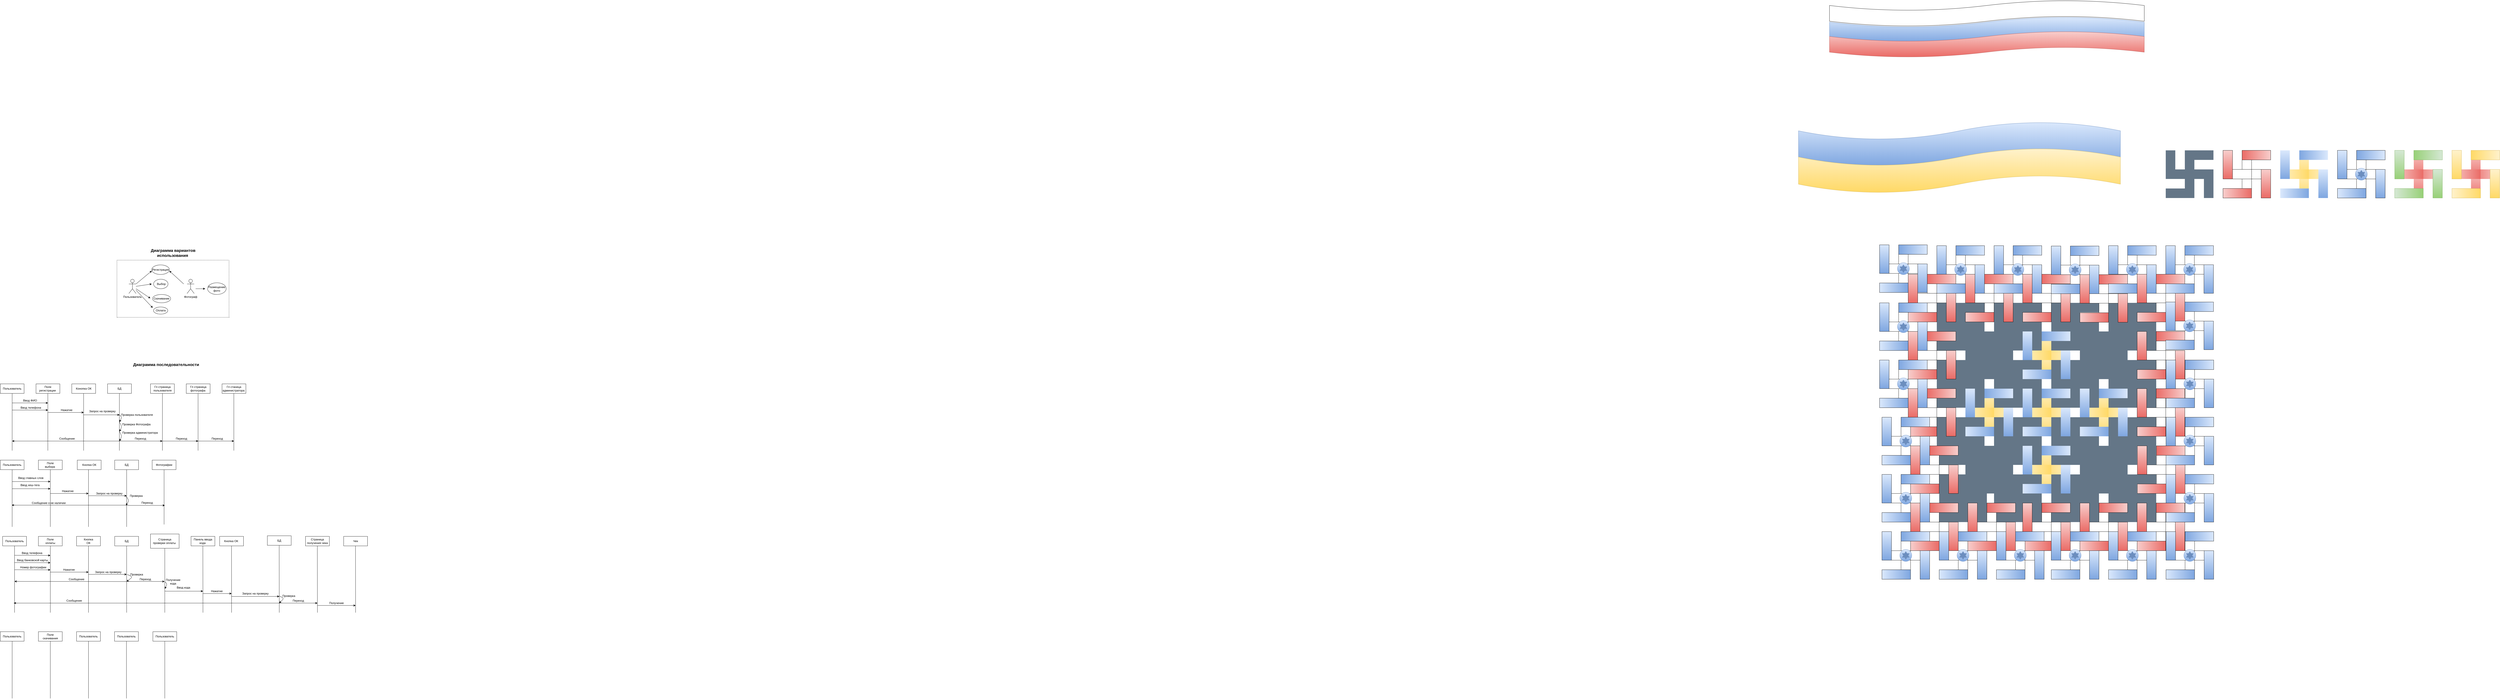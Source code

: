 <mxfile version="13.8.3" type="github">
  <diagram id="YE69xBtVCRSE5VGeOWay" name="Page-1">
    <mxGraphModel dx="2858" dy="2303" grid="1" gridSize="10" guides="1" tooltips="1" connect="1" arrows="1" fold="1" page="1" pageScale="1" pageWidth="827" pageHeight="1169" math="0" shadow="0">
      <root>
        <mxCell id="0" />
        <mxCell id="1" parent="0" />
        <mxCell id="iiHJ2bzhxihyjnqLkJOd-1" value="Пользователь" style="shape=umlActor;verticalLabelPosition=bottom;verticalAlign=top;html=1;outlineConnect=0;" parent="1" vertex="1">
          <mxGeometry x="329.29" y="240.79" width="30" height="60" as="geometry" />
        </mxCell>
        <mxCell id="iiHJ2bzhxihyjnqLkJOd-2" value="Фотограф" style="shape=umlActor;verticalLabelPosition=bottom;verticalAlign=top;html=1;outlineConnect=0;" parent="1" vertex="1">
          <mxGeometry x="573.29" y="240.79" width="30" height="60" as="geometry" />
        </mxCell>
        <mxCell id="iiHJ2bzhxihyjnqLkJOd-3" value="&lt;font style=&quot;font-size: 17px&quot;&gt;&lt;b&gt;Диаграмма вариантов использования&amp;nbsp;&lt;/b&gt;&lt;/font&gt;" style="text;html=1;align=center;verticalAlign=middle;whiteSpace=wrap;rounded=0;" parent="1" vertex="1">
          <mxGeometry x="372.29" y="80.79" width="286" height="100" as="geometry" />
        </mxCell>
        <mxCell id="iiHJ2bzhxihyjnqLkJOd-8" value="" style="ellipse;whiteSpace=wrap;html=1;" parent="1" vertex="1">
          <mxGeometry x="432.54" y="357.29" width="60" height="30" as="geometry" />
        </mxCell>
        <mxCell id="iiHJ2bzhxihyjnqLkJOd-9" value="" style="ellipse;whiteSpace=wrap;html=1;" parent="1" vertex="1">
          <mxGeometry x="659.29" y="255.79" width="78" height="49" as="geometry" />
        </mxCell>
        <mxCell id="iiHJ2bzhxihyjnqLkJOd-10" value="" style="ellipse;whiteSpace=wrap;html=1;" parent="1" vertex="1">
          <mxGeometry x="433.04" y="240.79" width="60.5" height="40" as="geometry" />
        </mxCell>
        <mxCell id="iiHJ2bzhxihyjnqLkJOd-11" value="" style="ellipse;whiteSpace=wrap;html=1;" parent="1" vertex="1">
          <mxGeometry x="425.29" y="180.79" width="74" height="40" as="geometry" />
        </mxCell>
        <mxCell id="iiHJ2bzhxihyjnqLkJOd-12" value="" style="ellipse;whiteSpace=wrap;html=1;" parent="1" vertex="1">
          <mxGeometry x="428.54" y="304.79" width="76" height="35" as="geometry" />
        </mxCell>
        <mxCell id="iiHJ2bzhxihyjnqLkJOd-13" value="Регистрация" style="text;html=1;strokeColor=none;fillColor=none;align=center;verticalAlign=middle;whiteSpace=wrap;rounded=0;" parent="1" vertex="1">
          <mxGeometry x="442.29" y="190.79" width="40" height="20" as="geometry" />
        </mxCell>
        <mxCell id="iiHJ2bzhxihyjnqLkJOd-15" value="Выбор&amp;nbsp;" style="text;html=1;strokeColor=none;fillColor=none;align=center;verticalAlign=middle;whiteSpace=wrap;rounded=0;" parent="1" vertex="1">
          <mxGeometry x="446.54" y="250.79" width="40" height="20" as="geometry" />
        </mxCell>
        <mxCell id="iiHJ2bzhxihyjnqLkJOd-16" value="Оплата" style="text;html=1;strokeColor=none;fillColor=none;align=center;verticalAlign=middle;whiteSpace=wrap;rounded=0;" parent="1" vertex="1">
          <mxGeometry x="442.54" y="362.29" width="40" height="20" as="geometry" />
        </mxCell>
        <mxCell id="iiHJ2bzhxihyjnqLkJOd-17" value="Скачивание" style="text;html=1;strokeColor=none;fillColor=none;align=center;verticalAlign=middle;whiteSpace=wrap;rounded=0;" parent="1" vertex="1">
          <mxGeometry x="445.54" y="312.29" width="40" height="20" as="geometry" />
        </mxCell>
        <mxCell id="iiHJ2bzhxihyjnqLkJOd-20" value="Размещение фото" style="text;html=1;strokeColor=none;fillColor=none;align=center;verticalAlign=middle;whiteSpace=wrap;rounded=0;" parent="1" vertex="1">
          <mxGeometry x="658.29" y="260.79" width="80" height="40" as="geometry" />
        </mxCell>
        <mxCell id="iiHJ2bzhxihyjnqLkJOd-24" value="" style="endArrow=classic;html=1;" parent="1" edge="1">
          <mxGeometry width="50" height="50" relative="1" as="geometry">
            <mxPoint x="359.29" y="260.79" as="sourcePoint" />
            <mxPoint x="425.29" y="205.79" as="targetPoint" />
          </mxGeometry>
        </mxCell>
        <mxCell id="iiHJ2bzhxihyjnqLkJOd-26" value="" style="endArrow=classic;html=1;" parent="1" edge="1">
          <mxGeometry width="50" height="50" relative="1" as="geometry">
            <mxPoint x="559.29" y="260.79" as="sourcePoint" />
            <mxPoint x="499.29" y="205.79" as="targetPoint" />
          </mxGeometry>
        </mxCell>
        <mxCell id="iiHJ2bzhxihyjnqLkJOd-27" value="" style="endArrow=classic;html=1;" parent="1" edge="1">
          <mxGeometry width="50" height="50" relative="1" as="geometry">
            <mxPoint x="609.29" y="280.79" as="sourcePoint" />
            <mxPoint x="649.29" y="280.79" as="targetPoint" />
          </mxGeometry>
        </mxCell>
        <mxCell id="iiHJ2bzhxihyjnqLkJOd-28" value="" style="endArrow=classic;html=1;" parent="1" edge="1">
          <mxGeometry width="50" height="50" relative="1" as="geometry">
            <mxPoint x="359.29" y="270.79" as="sourcePoint" />
            <mxPoint x="425.29" y="260.79" as="targetPoint" />
          </mxGeometry>
        </mxCell>
        <mxCell id="iiHJ2bzhxihyjnqLkJOd-29" value="" style="endArrow=classic;html=1;" parent="1" edge="1">
          <mxGeometry width="50" height="50" relative="1" as="geometry">
            <mxPoint x="359.29" y="280.79" as="sourcePoint" />
            <mxPoint x="419.29" y="320.79" as="targetPoint" />
          </mxGeometry>
        </mxCell>
        <mxCell id="iiHJ2bzhxihyjnqLkJOd-30" value="" style="endArrow=classic;html=1;" parent="1" source="iiHJ2bzhxihyjnqLkJOd-1" edge="1">
          <mxGeometry width="50" height="50" relative="1" as="geometry">
            <mxPoint x="375.29" y="290.79" as="sourcePoint" />
            <mxPoint x="429.29" y="360.79" as="targetPoint" />
          </mxGeometry>
        </mxCell>
        <mxCell id="iiHJ2bzhxihyjnqLkJOd-31" value="" style="endArrow=none;dashed=1;html=1;" parent="1" edge="1">
          <mxGeometry width="50" height="50" relative="1" as="geometry">
            <mxPoint x="280.29" y="400.79" as="sourcePoint" />
            <mxPoint x="750.29" y="400.79" as="targetPoint" />
          </mxGeometry>
        </mxCell>
        <mxCell id="iiHJ2bzhxihyjnqLkJOd-32" value="" style="endArrow=none;dashed=1;html=1;" parent="1" edge="1">
          <mxGeometry width="50" height="50" relative="1" as="geometry">
            <mxPoint x="279.29" y="400.79" as="sourcePoint" />
            <mxPoint x="279.29" y="160.79" as="targetPoint" />
          </mxGeometry>
        </mxCell>
        <mxCell id="iiHJ2bzhxihyjnqLkJOd-33" value="" style="endArrow=none;dashed=1;html=1;" parent="1" edge="1">
          <mxGeometry width="50" height="50" relative="1" as="geometry">
            <mxPoint x="279.29" y="160.79" as="sourcePoint" />
            <mxPoint x="749.29" y="160.79" as="targetPoint" />
          </mxGeometry>
        </mxCell>
        <mxCell id="iiHJ2bzhxihyjnqLkJOd-34" value="" style="endArrow=none;dashed=1;html=1;" parent="1" edge="1">
          <mxGeometry width="50" height="50" relative="1" as="geometry">
            <mxPoint x="749.29" y="400.79" as="sourcePoint" />
            <mxPoint x="749.29" y="160.79" as="targetPoint" />
          </mxGeometry>
        </mxCell>
        <mxCell id="iiHJ2bzhxihyjnqLkJOd-60" value="&lt;font style=&quot;font-size: 17px&quot;&gt;&lt;b&gt;Диаграмма последовательности&amp;nbsp;&lt;/b&gt;&lt;/font&gt;" style="text;html=1;align=center;verticalAlign=middle;whiteSpace=wrap;rounded=0;" parent="1" vertex="1">
          <mxGeometry x="345.25" y="550" width="286" height="100" as="geometry" />
        </mxCell>
        <mxCell id="iiHJ2bzhxihyjnqLkJOd-63" value="" style="rounded=0;whiteSpace=wrap;html=1;" parent="1" vertex="1">
          <mxGeometry x="-210" y="680" width="100" height="40" as="geometry" />
        </mxCell>
        <mxCell id="iiHJ2bzhxihyjnqLkJOd-64" value="Пользователь" style="text;html=1;strokeColor=none;fillColor=none;align=center;verticalAlign=middle;whiteSpace=wrap;rounded=0;" parent="1" vertex="1">
          <mxGeometry x="-180" y="690" width="40" height="20" as="geometry" />
        </mxCell>
        <mxCell id="iiHJ2bzhxihyjnqLkJOd-65" value="" style="rounded=0;whiteSpace=wrap;html=1;" parent="1" vertex="1">
          <mxGeometry x="-60" y="680" width="100" height="40" as="geometry" />
        </mxCell>
        <mxCell id="iiHJ2bzhxihyjnqLkJOd-66" value="" style="rounded=0;whiteSpace=wrap;html=1;" parent="1" vertex="1">
          <mxGeometry x="90" y="680" width="100" height="40" as="geometry" />
        </mxCell>
        <mxCell id="iiHJ2bzhxihyjnqLkJOd-67" value="" style="rounded=0;whiteSpace=wrap;html=1;" parent="1" vertex="1">
          <mxGeometry x="420" y="680" width="100" height="40" as="geometry" />
        </mxCell>
        <mxCell id="iiHJ2bzhxihyjnqLkJOd-68" value="" style="rounded=0;whiteSpace=wrap;html=1;" parent="1" vertex="1">
          <mxGeometry x="240" y="680" width="100" height="40" as="geometry" />
        </mxCell>
        <mxCell id="iiHJ2bzhxihyjnqLkJOd-70" value="" style="endArrow=none;html=1;entryX=0.5;entryY=1;entryDx=0;entryDy=0;" parent="1" target="iiHJ2bzhxihyjnqLkJOd-63" edge="1">
          <mxGeometry width="50" height="50" relative="1" as="geometry">
            <mxPoint x="-160" y="960" as="sourcePoint" />
            <mxPoint x="-160" y="800" as="targetPoint" />
          </mxGeometry>
        </mxCell>
        <mxCell id="iiHJ2bzhxihyjnqLkJOd-71" value="" style="endArrow=none;html=1;entryX=0.5;entryY=1;entryDx=0;entryDy=0;" parent="1" edge="1">
          <mxGeometry width="50" height="50" relative="1" as="geometry">
            <mxPoint x="-10.42" y="960" as="sourcePoint" />
            <mxPoint x="-10.42" y="720" as="targetPoint" />
          </mxGeometry>
        </mxCell>
        <mxCell id="iiHJ2bzhxihyjnqLkJOd-72" value="" style="endArrow=none;html=1;entryX=0.5;entryY=1;entryDx=0;entryDy=0;" parent="1" edge="1">
          <mxGeometry width="50" height="50" relative="1" as="geometry">
            <mxPoint x="139.58" y="960" as="sourcePoint" />
            <mxPoint x="139.58" y="720" as="targetPoint" />
          </mxGeometry>
        </mxCell>
        <mxCell id="iiHJ2bzhxihyjnqLkJOd-73" value="" style="endArrow=none;html=1;entryX=0.5;entryY=1;entryDx=0;entryDy=0;" parent="1" edge="1">
          <mxGeometry width="50" height="50" relative="1" as="geometry">
            <mxPoint x="289.58" y="960" as="sourcePoint" />
            <mxPoint x="289.58" y="720" as="targetPoint" />
          </mxGeometry>
        </mxCell>
        <mxCell id="iiHJ2bzhxihyjnqLkJOd-74" value="" style="endArrow=none;html=1;entryX=0.5;entryY=1;entryDx=0;entryDy=0;" parent="1" edge="1">
          <mxGeometry width="50" height="50" relative="1" as="geometry">
            <mxPoint x="470.0" y="960" as="sourcePoint" />
            <mxPoint x="470.0" y="720" as="targetPoint" />
          </mxGeometry>
        </mxCell>
        <mxCell id="iiHJ2bzhxihyjnqLkJOd-75" value="Поле регистрации&amp;nbsp;" style="text;html=1;strokeColor=none;fillColor=none;align=center;verticalAlign=middle;whiteSpace=wrap;rounded=0;" parent="1" vertex="1">
          <mxGeometry x="-60" y="690" width="100" height="20" as="geometry" />
        </mxCell>
        <mxCell id="iiHJ2bzhxihyjnqLkJOd-76" value="Конопка ОК" style="text;html=1;strokeColor=none;fillColor=none;align=center;verticalAlign=middle;whiteSpace=wrap;rounded=0;" parent="1" vertex="1">
          <mxGeometry x="95" y="685" width="90" height="30" as="geometry" />
        </mxCell>
        <mxCell id="iiHJ2bzhxihyjnqLkJOd-77" value="БД" style="text;html=1;strokeColor=none;fillColor=none;align=center;verticalAlign=middle;whiteSpace=wrap;rounded=0;" parent="1" vertex="1">
          <mxGeometry x="270" y="690" width="40" height="20" as="geometry" />
        </mxCell>
        <mxCell id="iiHJ2bzhxihyjnqLkJOd-78" value="Гл страница пользователя" style="text;html=1;strokeColor=none;fillColor=none;align=center;verticalAlign=middle;whiteSpace=wrap;rounded=0;" parent="1" vertex="1">
          <mxGeometry x="426.5" y="690" width="87" height="20" as="geometry" />
        </mxCell>
        <mxCell id="iiHJ2bzhxihyjnqLkJOd-79" value="" style="endArrow=classic;html=1;" parent="1" edge="1">
          <mxGeometry width="50" height="50" relative="1" as="geometry">
            <mxPoint x="-160" y="760" as="sourcePoint" />
            <mxPoint x="-10" y="760" as="targetPoint" />
          </mxGeometry>
        </mxCell>
        <mxCell id="iiHJ2bzhxihyjnqLkJOd-80" value="Ввод ФИО" style="text;html=1;strokeColor=none;fillColor=none;align=center;verticalAlign=middle;whiteSpace=wrap;rounded=0;" parent="1" vertex="1">
          <mxGeometry x="-120" y="740" width="70" height="20" as="geometry" />
        </mxCell>
        <mxCell id="iiHJ2bzhxihyjnqLkJOd-81" value="" style="endArrow=classic;html=1;" parent="1" edge="1">
          <mxGeometry width="50" height="50" relative="1" as="geometry">
            <mxPoint x="-160.0" y="790" as="sourcePoint" />
            <mxPoint x="-10.0" y="790" as="targetPoint" />
          </mxGeometry>
        </mxCell>
        <mxCell id="iiHJ2bzhxihyjnqLkJOd-82" value="Ввод телефона&amp;nbsp;" style="text;html=1;strokeColor=none;fillColor=none;align=center;verticalAlign=middle;whiteSpace=wrap;rounded=0;" parent="1" vertex="1">
          <mxGeometry x="-130" y="770" width="100" height="20" as="geometry" />
        </mxCell>
        <mxCell id="iiHJ2bzhxihyjnqLkJOd-83" value="Нажатие&amp;nbsp;" style="text;html=1;strokeColor=none;fillColor=none;align=center;verticalAlign=middle;whiteSpace=wrap;rounded=0;" parent="1" vertex="1">
          <mxGeometry x="50" y="780" width="40" height="20" as="geometry" />
        </mxCell>
        <mxCell id="iiHJ2bzhxihyjnqLkJOd-84" value="" style="endArrow=classic;html=1;" parent="1" edge="1">
          <mxGeometry width="50" height="50" relative="1" as="geometry">
            <mxPoint x="-10.0" y="800" as="sourcePoint" />
            <mxPoint x="140.0" y="800" as="targetPoint" />
          </mxGeometry>
        </mxCell>
        <mxCell id="iiHJ2bzhxihyjnqLkJOd-85" value="" style="endArrow=classic;html=1;" parent="1" edge="1">
          <mxGeometry width="50" height="50" relative="1" as="geometry">
            <mxPoint x="140.0" y="810" as="sourcePoint" />
            <mxPoint x="290" y="810" as="targetPoint" />
          </mxGeometry>
        </mxCell>
        <mxCell id="iiHJ2bzhxihyjnqLkJOd-87" value="" style="endArrow=classic;html=1;" parent="1" edge="1">
          <mxGeometry width="50" height="50" relative="1" as="geometry">
            <mxPoint x="290" y="920" as="sourcePoint" />
            <mxPoint x="470" y="920" as="targetPoint" />
          </mxGeometry>
        </mxCell>
        <mxCell id="iiHJ2bzhxihyjnqLkJOd-88" value="Запрос на проверку&amp;nbsp;" style="text;html=1;strokeColor=none;fillColor=none;align=center;verticalAlign=middle;whiteSpace=wrap;rounded=0;" parent="1" vertex="1">
          <mxGeometry x="150" y="780" width="140" height="30" as="geometry" />
        </mxCell>
        <mxCell id="iiHJ2bzhxihyjnqLkJOd-90" value="" style="endArrow=classic;html=1;exitX=1;exitY=1;exitDx=0;exitDy=0;" parent="1" source="iiHJ2bzhxihyjnqLkJOd-88" edge="1">
          <mxGeometry width="50" height="50" relative="1" as="geometry">
            <mxPoint x="320" y="810" as="sourcePoint" />
            <mxPoint x="290" y="840" as="targetPoint" />
            <Array as="points">
              <mxPoint x="300" y="820" />
            </Array>
          </mxGeometry>
        </mxCell>
        <mxCell id="iiHJ2bzhxihyjnqLkJOd-91" value="Проверка пользователя&amp;nbsp;" style="text;html=1;strokeColor=none;fillColor=none;align=center;verticalAlign=middle;whiteSpace=wrap;rounded=0;" parent="1" vertex="1">
          <mxGeometry x="290" y="790" width="150" height="40" as="geometry" />
        </mxCell>
        <mxCell id="iiHJ2bzhxihyjnqLkJOd-92" value="Проверка Фотографа&amp;nbsp;" style="text;html=1;strokeColor=none;fillColor=none;align=center;verticalAlign=middle;whiteSpace=wrap;rounded=0;" parent="1" vertex="1">
          <mxGeometry x="286.25" y="840" width="152.75" height="20" as="geometry" />
        </mxCell>
        <mxCell id="iiHJ2bzhxihyjnqLkJOd-94" value="" style="endArrow=classic;html=1;" parent="1" edge="1">
          <mxGeometry width="50" height="50" relative="1" as="geometry">
            <mxPoint x="290" y="840" as="sourcePoint" />
            <mxPoint x="290" y="880" as="targetPoint" />
            <Array as="points">
              <mxPoint x="300" y="860" />
            </Array>
          </mxGeometry>
        </mxCell>
        <mxCell id="iiHJ2bzhxihyjnqLkJOd-95" value="" style="endArrow=classic;html=1;" parent="1" edge="1">
          <mxGeometry width="50" height="50" relative="1" as="geometry">
            <mxPoint x="290" y="880" as="sourcePoint" />
            <mxPoint x="290" y="920" as="targetPoint" />
            <Array as="points">
              <mxPoint x="300" y="900" />
            </Array>
          </mxGeometry>
        </mxCell>
        <mxCell id="iiHJ2bzhxihyjnqLkJOd-96" value="Проверка администратора&amp;nbsp;" style="text;html=1;strokeColor=none;fillColor=none;align=center;verticalAlign=middle;whiteSpace=wrap;rounded=0;" parent="1" vertex="1">
          <mxGeometry x="283" y="860" width="190" height="50" as="geometry" />
        </mxCell>
        <mxCell id="iiHJ2bzhxihyjnqLkJOd-97" value="Переход" style="text;html=1;strokeColor=none;fillColor=none;align=center;verticalAlign=middle;whiteSpace=wrap;rounded=0;" parent="1" vertex="1">
          <mxGeometry x="358" y="900" width="40" height="20" as="geometry" />
        </mxCell>
        <mxCell id="iiHJ2bzhxihyjnqLkJOd-98" value="" style="rounded=0;whiteSpace=wrap;html=1;" parent="1" vertex="1">
          <mxGeometry x="570" y="680" width="100" height="40" as="geometry" />
        </mxCell>
        <mxCell id="iiHJ2bzhxihyjnqLkJOd-99" value="Гл страница фотографа&amp;nbsp;" style="text;html=1;strokeColor=none;fillColor=none;align=center;verticalAlign=middle;whiteSpace=wrap;rounded=0;" parent="1" vertex="1">
          <mxGeometry x="576.5" y="690" width="87" height="20" as="geometry" />
        </mxCell>
        <mxCell id="iiHJ2bzhxihyjnqLkJOd-100" value="" style="rounded=0;whiteSpace=wrap;html=1;" parent="1" vertex="1">
          <mxGeometry x="720" y="680" width="100" height="40" as="geometry" />
        </mxCell>
        <mxCell id="iiHJ2bzhxihyjnqLkJOd-101" value="Гл станица администратора&amp;nbsp;" style="text;html=1;strokeColor=none;fillColor=none;align=center;verticalAlign=middle;whiteSpace=wrap;rounded=0;" parent="1" vertex="1">
          <mxGeometry x="715" y="667.5" width="110" height="65" as="geometry" />
        </mxCell>
        <mxCell id="VN3i59JF1z_-Vm6CVips-3" value="" style="rounded=0;whiteSpace=wrap;html=1;" parent="1" vertex="1">
          <mxGeometry x="-210" y="1000" width="100" height="40" as="geometry" />
        </mxCell>
        <mxCell id="VN3i59JF1z_-Vm6CVips-4" value="Пользователь" style="text;html=1;strokeColor=none;fillColor=none;align=center;verticalAlign=middle;whiteSpace=wrap;rounded=0;" parent="1" vertex="1">
          <mxGeometry x="-180" y="1010" width="40" height="20" as="geometry" />
        </mxCell>
        <mxCell id="VN3i59JF1z_-Vm6CVips-5" value="" style="endArrow=none;html=1;entryX=0.5;entryY=1;entryDx=0;entryDy=0;" parent="1" target="VN3i59JF1z_-Vm6CVips-3" edge="1">
          <mxGeometry width="50" height="50" relative="1" as="geometry">
            <mxPoint x="-160" y="1280" as="sourcePoint" />
            <mxPoint x="-150" y="1120" as="targetPoint" />
          </mxGeometry>
        </mxCell>
        <mxCell id="VN3i59JF1z_-Vm6CVips-9" value="" style="rounded=0;whiteSpace=wrap;html=1;" parent="1" vertex="1">
          <mxGeometry x="-50" y="1000" width="100" height="40" as="geometry" />
        </mxCell>
        <mxCell id="VN3i59JF1z_-Vm6CVips-10" value="Поле выбора&amp;nbsp;" style="text;html=1;strokeColor=none;fillColor=none;align=center;verticalAlign=middle;whiteSpace=wrap;rounded=0;" parent="1" vertex="1">
          <mxGeometry x="-20" y="1010" width="40" height="20" as="geometry" />
        </mxCell>
        <mxCell id="VN3i59JF1z_-Vm6CVips-11" value="" style="endArrow=none;html=1;entryX=0.5;entryY=1;entryDx=0;entryDy=0;" parent="1" target="VN3i59JF1z_-Vm6CVips-9" edge="1">
          <mxGeometry width="50" height="50" relative="1" as="geometry">
            <mxPoint y="1280" as="sourcePoint" />
            <mxPoint x="10" y="1120" as="targetPoint" />
          </mxGeometry>
        </mxCell>
        <mxCell id="VN3i59JF1z_-Vm6CVips-12" value="" style="rounded=0;whiteSpace=wrap;html=1;" parent="1" vertex="1">
          <mxGeometry x="270" y="1000" width="100" height="40" as="geometry" />
        </mxCell>
        <mxCell id="VN3i59JF1z_-Vm6CVips-13" value="БД" style="text;html=1;strokeColor=none;fillColor=none;align=center;verticalAlign=middle;whiteSpace=wrap;rounded=0;" parent="1" vertex="1">
          <mxGeometry x="300" y="1010" width="40" height="20" as="geometry" />
        </mxCell>
        <mxCell id="VN3i59JF1z_-Vm6CVips-14" value="" style="endArrow=none;html=1;entryX=0.5;entryY=1;entryDx=0;entryDy=0;" parent="1" target="VN3i59JF1z_-Vm6CVips-12" edge="1">
          <mxGeometry width="50" height="50" relative="1" as="geometry">
            <mxPoint x="320" y="1280" as="sourcePoint" />
            <mxPoint x="297" y="1120" as="targetPoint" />
          </mxGeometry>
        </mxCell>
        <mxCell id="VN3i59JF1z_-Vm6CVips-15" value="" style="rounded=0;whiteSpace=wrap;html=1;" parent="1" vertex="1">
          <mxGeometry x="427" y="1000" width="100" height="40" as="geometry" />
        </mxCell>
        <mxCell id="VN3i59JF1z_-Vm6CVips-16" value="Фотографии" style="text;html=1;strokeColor=none;fillColor=none;align=center;verticalAlign=middle;whiteSpace=wrap;rounded=0;" parent="1" vertex="1">
          <mxGeometry x="457" y="1010" width="40" height="20" as="geometry" />
        </mxCell>
        <mxCell id="VN3i59JF1z_-Vm6CVips-17" value="" style="endArrow=none;html=1;entryX=0.5;entryY=1;entryDx=0;entryDy=0;" parent="1" target="VN3i59JF1z_-Vm6CVips-15" edge="1">
          <mxGeometry width="50" height="50" relative="1" as="geometry">
            <mxPoint x="477" y="1270" as="sourcePoint" />
            <mxPoint x="540.25" y="1120" as="targetPoint" />
          </mxGeometry>
        </mxCell>
        <mxCell id="VN3i59JF1z_-Vm6CVips-21" value="" style="rounded=0;whiteSpace=wrap;html=1;" parent="1" vertex="1">
          <mxGeometry x="-200" y="1320" width="100" height="40" as="geometry" />
        </mxCell>
        <mxCell id="VN3i59JF1z_-Vm6CVips-22" value="Пользователь" style="text;html=1;strokeColor=none;fillColor=none;align=center;verticalAlign=middle;whiteSpace=wrap;rounded=0;" parent="1" vertex="1">
          <mxGeometry x="-170" y="1330" width="40" height="20" as="geometry" />
        </mxCell>
        <mxCell id="VN3i59JF1z_-Vm6CVips-23" value="" style="endArrow=none;html=1;entryX=0.5;entryY=1;entryDx=0;entryDy=0;" parent="1" target="VN3i59JF1z_-Vm6CVips-21" edge="1">
          <mxGeometry width="50" height="50" relative="1" as="geometry">
            <mxPoint x="-150" y="1640" as="sourcePoint" />
            <mxPoint x="-150" y="1440" as="targetPoint" />
          </mxGeometry>
        </mxCell>
        <mxCell id="VN3i59JF1z_-Vm6CVips-24" value="" style="rounded=0;whiteSpace=wrap;html=1;" parent="1" vertex="1">
          <mxGeometry x="-50" y="1320" width="100" height="40" as="geometry" />
        </mxCell>
        <mxCell id="VN3i59JF1z_-Vm6CVips-25" value="Поле оплаты" style="text;html=1;strokeColor=none;fillColor=none;align=center;verticalAlign=middle;whiteSpace=wrap;rounded=0;" parent="1" vertex="1">
          <mxGeometry x="-20" y="1330" width="40" height="20" as="geometry" />
        </mxCell>
        <mxCell id="VN3i59JF1z_-Vm6CVips-26" value="" style="endArrow=none;html=1;entryX=0.5;entryY=1;entryDx=0;entryDy=0;" parent="1" target="VN3i59JF1z_-Vm6CVips-24" edge="1">
          <mxGeometry width="50" height="50" relative="1" as="geometry">
            <mxPoint y="1640" as="sourcePoint" />
            <mxPoint x="-10" y="1440" as="targetPoint" />
          </mxGeometry>
        </mxCell>
        <mxCell id="VN3i59JF1z_-Vm6CVips-27" value="" style="rounded=0;whiteSpace=wrap;html=1;" parent="1" vertex="1">
          <mxGeometry x="110" y="1320" width="100" height="40" as="geometry" />
        </mxCell>
        <mxCell id="VN3i59JF1z_-Vm6CVips-28" value="Кнопка ОК" style="text;html=1;strokeColor=none;fillColor=none;align=center;verticalAlign=middle;whiteSpace=wrap;rounded=0;" parent="1" vertex="1">
          <mxGeometry x="140" y="1330" width="40" height="20" as="geometry" />
        </mxCell>
        <mxCell id="VN3i59JF1z_-Vm6CVips-29" value="" style="endArrow=none;html=1;entryX=0.5;entryY=1;entryDx=0;entryDy=0;" parent="1" target="VN3i59JF1z_-Vm6CVips-27" edge="1">
          <mxGeometry width="50" height="50" relative="1" as="geometry">
            <mxPoint x="160" y="1640" as="sourcePoint" />
            <mxPoint x="140" y="1440" as="targetPoint" />
          </mxGeometry>
        </mxCell>
        <mxCell id="VN3i59JF1z_-Vm6CVips-30" value="" style="rounded=0;whiteSpace=wrap;html=1;" parent="1" vertex="1">
          <mxGeometry x="270" y="1320" width="100" height="40" as="geometry" />
        </mxCell>
        <mxCell id="VN3i59JF1z_-Vm6CVips-31" value="БД" style="text;html=1;strokeColor=none;fillColor=none;align=center;verticalAlign=middle;whiteSpace=wrap;rounded=0;" parent="1" vertex="1">
          <mxGeometry x="300" y="1330" width="40" height="20" as="geometry" />
        </mxCell>
        <mxCell id="VN3i59JF1z_-Vm6CVips-32" value="" style="endArrow=none;html=1;entryX=0.5;entryY=1;entryDx=0;entryDy=0;" parent="1" target="VN3i59JF1z_-Vm6CVips-30" edge="1">
          <mxGeometry width="50" height="50" relative="1" as="geometry">
            <mxPoint x="320" y="1640" as="sourcePoint" />
            <mxPoint x="283.25" y="1440" as="targetPoint" />
          </mxGeometry>
        </mxCell>
        <mxCell id="VN3i59JF1z_-Vm6CVips-33" value="" style="rounded=0;whiteSpace=wrap;html=1;" parent="1" vertex="1">
          <mxGeometry x="420" y="1310" width="120" height="60" as="geometry" />
        </mxCell>
        <mxCell id="VN3i59JF1z_-Vm6CVips-34" value="Страница проверки оплаты&amp;nbsp;" style="text;html=1;strokeColor=none;fillColor=none;align=center;verticalAlign=middle;whiteSpace=wrap;rounded=0;" parent="1" vertex="1">
          <mxGeometry x="425" y="1317.5" width="110" height="45" as="geometry" />
        </mxCell>
        <mxCell id="VN3i59JF1z_-Vm6CVips-35" value="" style="endArrow=none;html=1;entryX=0.5;entryY=1;entryDx=0;entryDy=0;" parent="1" target="VN3i59JF1z_-Vm6CVips-33" edge="1">
          <mxGeometry width="50" height="50" relative="1" as="geometry">
            <mxPoint x="480" y="1640" as="sourcePoint" />
            <mxPoint x="472" y="1380" as="targetPoint" />
          </mxGeometry>
        </mxCell>
        <mxCell id="VN3i59JF1z_-Vm6CVips-36" value="" style="rounded=0;whiteSpace=wrap;html=1;" parent="1" vertex="1">
          <mxGeometry x="-210" y="1720" width="100" height="40" as="geometry" />
        </mxCell>
        <mxCell id="VN3i59JF1z_-Vm6CVips-37" value="Пользователь" style="text;html=1;strokeColor=none;fillColor=none;align=center;verticalAlign=middle;whiteSpace=wrap;rounded=0;" parent="1" vertex="1">
          <mxGeometry x="-180" y="1730" width="40" height="20" as="geometry" />
        </mxCell>
        <mxCell id="VN3i59JF1z_-Vm6CVips-38" value="" style="endArrow=none;html=1;entryX=0.5;entryY=1;entryDx=0;entryDy=0;" parent="1" target="VN3i59JF1z_-Vm6CVips-36" edge="1">
          <mxGeometry width="50" height="50" relative="1" as="geometry">
            <mxPoint x="-160" y="2000" as="sourcePoint" />
            <mxPoint x="-160" y="1840" as="targetPoint" />
          </mxGeometry>
        </mxCell>
        <mxCell id="VN3i59JF1z_-Vm6CVips-39" value="" style="rounded=0;whiteSpace=wrap;html=1;" parent="1" vertex="1">
          <mxGeometry x="-50" y="1720" width="100" height="40" as="geometry" />
        </mxCell>
        <mxCell id="VN3i59JF1z_-Vm6CVips-40" value="Поле скачивания" style="text;html=1;strokeColor=none;fillColor=none;align=center;verticalAlign=middle;whiteSpace=wrap;rounded=0;" parent="1" vertex="1">
          <mxGeometry x="-20" y="1730" width="40" height="20" as="geometry" />
        </mxCell>
        <mxCell id="VN3i59JF1z_-Vm6CVips-41" value="" style="endArrow=none;html=1;entryX=0.5;entryY=1;entryDx=0;entryDy=0;" parent="1" target="VN3i59JF1z_-Vm6CVips-39" edge="1">
          <mxGeometry width="50" height="50" relative="1" as="geometry">
            <mxPoint y="2000" as="sourcePoint" />
            <mxPoint y="1840" as="targetPoint" />
          </mxGeometry>
        </mxCell>
        <mxCell id="VN3i59JF1z_-Vm6CVips-42" value="" style="rounded=0;whiteSpace=wrap;html=1;" parent="1" vertex="1">
          <mxGeometry x="110" y="1720" width="100" height="40" as="geometry" />
        </mxCell>
        <mxCell id="VN3i59JF1z_-Vm6CVips-43" value="Пользователь" style="text;html=1;strokeColor=none;fillColor=none;align=center;verticalAlign=middle;whiteSpace=wrap;rounded=0;" parent="1" vertex="1">
          <mxGeometry x="140" y="1730" width="40" height="20" as="geometry" />
        </mxCell>
        <mxCell id="VN3i59JF1z_-Vm6CVips-44" value="" style="endArrow=none;html=1;entryX=0.5;entryY=1;entryDx=0;entryDy=0;" parent="1" target="VN3i59JF1z_-Vm6CVips-42" edge="1">
          <mxGeometry width="50" height="50" relative="1" as="geometry">
            <mxPoint x="160" y="2000" as="sourcePoint" />
            <mxPoint x="160" y="1840" as="targetPoint" />
          </mxGeometry>
        </mxCell>
        <mxCell id="VN3i59JF1z_-Vm6CVips-45" value="" style="rounded=0;whiteSpace=wrap;html=1;" parent="1" vertex="1">
          <mxGeometry x="269.25" y="1720" width="100" height="40" as="geometry" />
        </mxCell>
        <mxCell id="VN3i59JF1z_-Vm6CVips-46" value="Пользователь" style="text;html=1;strokeColor=none;fillColor=none;align=center;verticalAlign=middle;whiteSpace=wrap;rounded=0;" parent="1" vertex="1">
          <mxGeometry x="299.25" y="1730" width="40" height="20" as="geometry" />
        </mxCell>
        <mxCell id="VN3i59JF1z_-Vm6CVips-47" value="" style="endArrow=none;html=1;entryX=0.5;entryY=1;entryDx=0;entryDy=0;" parent="1" target="VN3i59JF1z_-Vm6CVips-45" edge="1">
          <mxGeometry width="50" height="50" relative="1" as="geometry">
            <mxPoint x="319.25" y="2000" as="sourcePoint" />
            <mxPoint x="319.25" y="1840" as="targetPoint" />
          </mxGeometry>
        </mxCell>
        <mxCell id="VN3i59JF1z_-Vm6CVips-48" value="" style="rounded=0;whiteSpace=wrap;html=1;" parent="1" vertex="1">
          <mxGeometry x="430" y="1720" width="100" height="40" as="geometry" />
        </mxCell>
        <mxCell id="VN3i59JF1z_-Vm6CVips-49" value="Пользователь" style="text;html=1;strokeColor=none;fillColor=none;align=center;verticalAlign=middle;whiteSpace=wrap;rounded=0;" parent="1" vertex="1">
          <mxGeometry x="460" y="1730" width="40" height="20" as="geometry" />
        </mxCell>
        <mxCell id="VN3i59JF1z_-Vm6CVips-50" value="" style="endArrow=none;html=1;entryX=0.5;entryY=1;entryDx=0;entryDy=0;" parent="1" target="VN3i59JF1z_-Vm6CVips-48" edge="1">
          <mxGeometry width="50" height="50" relative="1" as="geometry">
            <mxPoint x="480" y="2000" as="sourcePoint" />
            <mxPoint x="480" y="1840" as="targetPoint" />
          </mxGeometry>
        </mxCell>
        <mxCell id="VN3i59JF1z_-Vm6CVips-52" value="" style="endArrow=classic;html=1;" parent="1" edge="1">
          <mxGeometry width="50" height="50" relative="1" as="geometry">
            <mxPoint x="-160.0" y="1090" as="sourcePoint" />
            <mxPoint y="1090" as="targetPoint" />
          </mxGeometry>
        </mxCell>
        <mxCell id="VN3i59JF1z_-Vm6CVips-53" value="Ввод главных слов&amp;nbsp;" style="text;html=1;strokeColor=none;fillColor=none;align=center;verticalAlign=middle;whiteSpace=wrap;rounded=0;" parent="1" vertex="1">
          <mxGeometry x="-140" y="1060" width="120" height="30" as="geometry" />
        </mxCell>
        <mxCell id="VN3i59JF1z_-Vm6CVips-54" value="Ввод хеш-тега" style="text;html=1;strokeColor=none;fillColor=none;align=center;verticalAlign=middle;whiteSpace=wrap;rounded=0;" parent="1" vertex="1">
          <mxGeometry x="-150" y="1090" width="130" height="30" as="geometry" />
        </mxCell>
        <mxCell id="VN3i59JF1z_-Vm6CVips-55" value="" style="endArrow=classic;html=1;" parent="1" edge="1">
          <mxGeometry width="50" height="50" relative="1" as="geometry">
            <mxPoint x="-160.0" y="1120" as="sourcePoint" />
            <mxPoint y="1120" as="targetPoint" />
          </mxGeometry>
        </mxCell>
        <mxCell id="VN3i59JF1z_-Vm6CVips-56" value="" style="endArrow=classic;html=1;" parent="1" edge="1">
          <mxGeometry width="50" height="50" relative="1" as="geometry">
            <mxPoint x="2.274e-13" y="1140" as="sourcePoint" />
            <mxPoint x="160" y="1140" as="targetPoint" />
          </mxGeometry>
        </mxCell>
        <mxCell id="VN3i59JF1z_-Vm6CVips-57" value="Запрос на проверку&amp;nbsp;" style="text;html=1;strokeColor=none;fillColor=none;align=center;verticalAlign=middle;whiteSpace=wrap;rounded=0;" parent="1" vertex="1">
          <mxGeometry x="164.25" y="1120" width="170" height="40" as="geometry" />
        </mxCell>
        <mxCell id="VN3i59JF1z_-Vm6CVips-58" value="" style="endArrow=classic;html=1;" parent="1" edge="1">
          <mxGeometry width="50" height="50" relative="1" as="geometry">
            <mxPoint x="317" y="1150" as="sourcePoint" />
            <mxPoint x="317" y="1190" as="targetPoint" />
            <Array as="points">
              <mxPoint x="330" y="1170" />
            </Array>
          </mxGeometry>
        </mxCell>
        <mxCell id="VN3i59JF1z_-Vm6CVips-59" value="Проверка&amp;nbsp;" style="text;html=1;strokeColor=none;fillColor=none;align=center;verticalAlign=middle;whiteSpace=wrap;rounded=0;" parent="1" vertex="1">
          <mxGeometry x="342" y="1140" width="40" height="20" as="geometry" />
        </mxCell>
        <mxCell id="VN3i59JF1z_-Vm6CVips-60" value="" style="endArrow=classic;html=1;" parent="1" edge="1">
          <mxGeometry width="50" height="50" relative="1" as="geometry">
            <mxPoint x="320.0" y="1190" as="sourcePoint" />
            <mxPoint x="480" y="1190" as="targetPoint" />
          </mxGeometry>
        </mxCell>
        <mxCell id="VN3i59JF1z_-Vm6CVips-61" value="Переход" style="text;html=1;strokeColor=none;fillColor=none;align=center;verticalAlign=middle;whiteSpace=wrap;rounded=0;" parent="1" vertex="1">
          <mxGeometry x="386.25" y="1169" width="40" height="20" as="geometry" />
        </mxCell>
        <mxCell id="VN3i59JF1z_-Vm6CVips-63" value="" style="endArrow=classic;html=1;" parent="1" edge="1">
          <mxGeometry width="50" height="50" relative="1" as="geometry">
            <mxPoint x="320" y="1189" as="sourcePoint" />
            <mxPoint x="-161.5" y="1189" as="targetPoint" />
          </mxGeometry>
        </mxCell>
        <mxCell id="VN3i59JF1z_-Vm6CVips-64" value="Сообщение о не наличии&amp;nbsp;" style="text;html=1;strokeColor=none;fillColor=none;align=center;verticalAlign=middle;whiteSpace=wrap;rounded=0;" parent="1" vertex="1">
          <mxGeometry x="-100" y="1160" width="190" height="40" as="geometry" />
        </mxCell>
        <mxCell id="VN3i59JF1z_-Vm6CVips-65" value="" style="endArrow=none;html=1;entryX=0.5;entryY=1;entryDx=0;entryDy=0;" parent="1" edge="1">
          <mxGeometry width="50" height="50" relative="1" as="geometry">
            <mxPoint x="619.5" y="960" as="sourcePoint" />
            <mxPoint x="619.5" y="720" as="targetPoint" />
          </mxGeometry>
        </mxCell>
        <mxCell id="VN3i59JF1z_-Vm6CVips-66" value="" style="endArrow=none;html=1;entryX=0.5;entryY=1;entryDx=0;entryDy=0;" parent="1" edge="1">
          <mxGeometry width="50" height="50" relative="1" as="geometry">
            <mxPoint x="769.5" y="960" as="sourcePoint" />
            <mxPoint x="769.5" y="720" as="targetPoint" />
          </mxGeometry>
        </mxCell>
        <mxCell id="VN3i59JF1z_-Vm6CVips-67" value="" style="endArrow=classic;html=1;" parent="1" edge="1">
          <mxGeometry width="50" height="50" relative="1" as="geometry">
            <mxPoint x="470" y="920" as="sourcePoint" />
            <mxPoint x="620" y="920" as="targetPoint" />
          </mxGeometry>
        </mxCell>
        <mxCell id="VN3i59JF1z_-Vm6CVips-68" value="" style="endArrow=classic;html=1;" parent="1" edge="1">
          <mxGeometry width="50" height="50" relative="1" as="geometry">
            <mxPoint x="620" y="920" as="sourcePoint" />
            <mxPoint x="770" y="920" as="targetPoint" />
          </mxGeometry>
        </mxCell>
        <mxCell id="VN3i59JF1z_-Vm6CVips-69" value="Переход" style="text;html=1;strokeColor=none;fillColor=none;align=center;verticalAlign=middle;whiteSpace=wrap;rounded=0;" parent="1" vertex="1">
          <mxGeometry x="530" y="900" width="40" height="20" as="geometry" />
        </mxCell>
        <mxCell id="VN3i59JF1z_-Vm6CVips-70" value="Переход" style="text;html=1;strokeColor=none;fillColor=none;align=center;verticalAlign=middle;whiteSpace=wrap;rounded=0;" parent="1" vertex="1">
          <mxGeometry x="680" y="900" width="40" height="20" as="geometry" />
        </mxCell>
        <mxCell id="VN3i59JF1z_-Vm6CVips-71" value="" style="endArrow=classic;html=1;" parent="1" edge="1">
          <mxGeometry width="50" height="50" relative="1" as="geometry">
            <mxPoint x="290" y="920" as="sourcePoint" />
            <mxPoint x="-160" y="920" as="targetPoint" />
          </mxGeometry>
        </mxCell>
        <mxCell id="VN3i59JF1z_-Vm6CVips-73" value="Сообщение" style="text;html=1;strokeColor=none;fillColor=none;align=center;verticalAlign=middle;whiteSpace=wrap;rounded=0;" parent="1" vertex="1">
          <mxGeometry x="50" y="900" width="40" height="20" as="geometry" />
        </mxCell>
        <mxCell id="VN3i59JF1z_-Vm6CVips-74" value="" style="rounded=0;whiteSpace=wrap;html=1;" parent="1" vertex="1">
          <mxGeometry x="113" y="1000" width="100" height="40" as="geometry" />
        </mxCell>
        <mxCell id="VN3i59JF1z_-Vm6CVips-75" value="Кнопка ОК" style="text;html=1;strokeColor=none;fillColor=none;align=center;verticalAlign=middle;whiteSpace=wrap;rounded=0;" parent="1" vertex="1">
          <mxGeometry x="133" y="1010" width="61" height="20" as="geometry" />
        </mxCell>
        <mxCell id="VN3i59JF1z_-Vm6CVips-76" value="" style="endArrow=none;html=1;entryX=0.5;entryY=1;entryDx=0;entryDy=0;" parent="1" edge="1">
          <mxGeometry width="50" height="50" relative="1" as="geometry">
            <mxPoint x="160" y="1280" as="sourcePoint" />
            <mxPoint x="160" y="1040" as="targetPoint" />
          </mxGeometry>
        </mxCell>
        <mxCell id="VN3i59JF1z_-Vm6CVips-77" value="Нажатие&amp;nbsp;" style="text;html=1;strokeColor=none;fillColor=none;align=center;verticalAlign=middle;whiteSpace=wrap;rounded=0;" parent="1" vertex="1">
          <mxGeometry x="55" y="1120" width="40" height="20" as="geometry" />
        </mxCell>
        <mxCell id="VN3i59JF1z_-Vm6CVips-78" value="" style="endArrow=classic;html=1;" parent="1" edge="1">
          <mxGeometry width="50" height="50" relative="1" as="geometry">
            <mxPoint x="160.0" y="1149.5" as="sourcePoint" />
            <mxPoint x="320" y="1149.5" as="targetPoint" />
          </mxGeometry>
        </mxCell>
        <mxCell id="-JVOs-yoQSvDZ8WKSFEY-85" value="" style="shape=tape;whiteSpace=wrap;html=1;strokeWidth=1;" parent="1" vertex="1">
          <mxGeometry x="7460" y="-930" width="1320" height="110" as="geometry" />
        </mxCell>
        <mxCell id="-JVOs-yoQSvDZ8WKSFEY-86" value="" style="shape=tape;whiteSpace=wrap;html=1;strokeColor=#6c8ebf;strokeWidth=1;fillColor=#dae8fc;gradientColor=#7ea6e0;" parent="1" vertex="1">
          <mxGeometry x="7460" y="-860" width="1320" height="110" as="geometry" />
        </mxCell>
        <mxCell id="-JVOs-yoQSvDZ8WKSFEY-87" value="" style="shape=tape;whiteSpace=wrap;html=1;strokeColor=#b85450;strokeWidth=1;fillColor=#f8cecc;gradientColor=#ea6b66;" parent="1" vertex="1">
          <mxGeometry x="7460" y="-800" width="1320" height="110" as="geometry" />
        </mxCell>
        <mxCell id="-JVOs-yoQSvDZ8WKSFEY-88" value="" style="shape=tape;whiteSpace=wrap;html=1;strokeColor=#6c8ebf;strokeWidth=1;fillColor=#dae8fc;gradientColor=#7ea6e0;" parent="1" vertex="1">
          <mxGeometry x="7330" y="-420" width="1350" height="190" as="geometry" />
        </mxCell>
        <mxCell id="-JVOs-yoQSvDZ8WKSFEY-89" value="" style="shape=tape;whiteSpace=wrap;html=1;strokeColor=#d6b656;strokeWidth=1;fillColor=#fff2cc;gradientColor=#ffd966;" parent="1" vertex="1">
          <mxGeometry x="7330" y="-310" width="1350" height="190" as="geometry" />
        </mxCell>
        <mxCell id="-JVOs-yoQSvDZ8WKSFEY-90" value="" style="rounded=0;whiteSpace=wrap;html=1;strokeWidth=1;fillColor=#647687;fontColor=#ffffff;strokeColor=none;" parent="1" vertex="1">
          <mxGeometry x="8950" y="-300" width="40" height="120" as="geometry" />
        </mxCell>
        <mxCell id="-JVOs-yoQSvDZ8WKSFEY-91" value="" style="rounded=0;whiteSpace=wrap;html=1;strokeWidth=1;fillColor=#647687;rotation=90;fontColor=#ffffff;strokeColor=none;" parent="1" vertex="1">
          <mxGeometry x="8990" y="-340" width="40" height="120" as="geometry" />
        </mxCell>
        <mxCell id="-JVOs-yoQSvDZ8WKSFEY-92" value="" style="rounded=0;whiteSpace=wrap;html=1;strokeWidth=1;fillColor=#647687;rotation=90;fontColor=#ffffff;strokeColor=none;" parent="1" vertex="1">
          <mxGeometry x="8990" y="-260" width="40" height="120" as="geometry" />
        </mxCell>
        <mxCell id="-JVOs-yoQSvDZ8WKSFEY-94" value="" style="rounded=0;whiteSpace=wrap;html=1;strokeWidth=1;fillColor=#647687;fontColor=#ffffff;strokeColor=none;" parent="1" vertex="1">
          <mxGeometry x="9030" y="-220" width="40" height="120" as="geometry" />
        </mxCell>
        <mxCell id="-JVOs-yoQSvDZ8WKSFEY-95" value="" style="rounded=0;whiteSpace=wrap;html=1;strokeWidth=1;fillColor=#647687;fontColor=#ffffff;strokeColor=none;" parent="1" vertex="1">
          <mxGeometry x="8950" y="-220" width="40" height="120" as="geometry" />
        </mxCell>
        <mxCell id="-JVOs-yoQSvDZ8WKSFEY-96" value="" style="rounded=0;whiteSpace=wrap;html=1;strokeWidth=1;fillColor=#647687;rotation=-90;fontColor=#ffffff;strokeColor=none;" parent="1" vertex="1">
          <mxGeometry x="8910" y="-180" width="40" height="120" as="geometry" />
        </mxCell>
        <mxCell id="-JVOs-yoQSvDZ8WKSFEY-97" value="" style="rounded=0;whiteSpace=wrap;html=1;strokeWidth=1;fillColor=#647687;rotation=-90;fontColor=#ffffff;strokeColor=none;" parent="1" vertex="1">
          <mxGeometry x="8910" y="-260" width="40" height="120" as="geometry" />
        </mxCell>
        <mxCell id="-JVOs-yoQSvDZ8WKSFEY-98" value="" style="rounded=0;whiteSpace=wrap;html=1;strokeWidth=1;fillColor=#647687;fontColor=#ffffff;strokeColor=none;" parent="1" vertex="1">
          <mxGeometry x="8870" y="-300" width="40" height="120" as="geometry" />
        </mxCell>
        <mxCell id="-JVOs-yoQSvDZ8WKSFEY-99" value="" style="rounded=0;whiteSpace=wrap;html=1;strokeWidth=1;fillColor=#fff2cc;gradientColor=#ffd966;strokeColor=none;" parent="1" vertex="1">
          <mxGeometry x="9430" y="-300" width="40" height="120" as="geometry" />
        </mxCell>
        <mxCell id="-JVOs-yoQSvDZ8WKSFEY-100" value="" style="rounded=0;whiteSpace=wrap;html=1;strokeWidth=1;fillColor=#dae8fc;rotation=90;gradientColor=#7ea6e0;strokeColor=none;" parent="1" vertex="1">
          <mxGeometry x="9470" y="-340" width="40" height="120" as="geometry" />
        </mxCell>
        <mxCell id="-JVOs-yoQSvDZ8WKSFEY-101" value="" style="rounded=0;whiteSpace=wrap;html=1;strokeWidth=1;fillColor=#fff2cc;rotation=90;gradientColor=#ffd966;strokeColor=none;" parent="1" vertex="1">
          <mxGeometry x="9470" y="-260" width="40" height="120" as="geometry" />
        </mxCell>
        <mxCell id="-JVOs-yoQSvDZ8WKSFEY-102" value="" style="rounded=0;whiteSpace=wrap;html=1;strokeWidth=1;fillColor=#dae8fc;gradientColor=#7ea6e0;strokeColor=none;" parent="1" vertex="1">
          <mxGeometry x="9510" y="-220" width="40" height="120" as="geometry" />
        </mxCell>
        <mxCell id="-JVOs-yoQSvDZ8WKSFEY-103" value="" style="rounded=0;whiteSpace=wrap;html=1;strokeWidth=1;fillColor=#fff2cc;gradientColor=#ffd966;strokeColor=none;" parent="1" vertex="1">
          <mxGeometry x="9430" y="-220" width="40" height="120" as="geometry" />
        </mxCell>
        <mxCell id="-JVOs-yoQSvDZ8WKSFEY-104" value="" style="rounded=0;whiteSpace=wrap;html=1;strokeWidth=1;fillColor=#dae8fc;rotation=-90;gradientColor=#7ea6e0;strokeColor=none;" parent="1" vertex="1">
          <mxGeometry x="9390" y="-180" width="40" height="120" as="geometry" />
        </mxCell>
        <mxCell id="-JVOs-yoQSvDZ8WKSFEY-105" value="" style="rounded=0;whiteSpace=wrap;html=1;strokeWidth=1;fillColor=#fff2cc;rotation=-90;gradientColor=#ffd966;strokeColor=none;" parent="1" vertex="1">
          <mxGeometry x="9390" y="-260" width="40" height="120" as="geometry" />
        </mxCell>
        <mxCell id="-JVOs-yoQSvDZ8WKSFEY-106" value="" style="rounded=0;whiteSpace=wrap;html=1;strokeWidth=1;fillColor=#dae8fc;gradientColor=#7ea6e0;strokeColor=none;" parent="1" vertex="1">
          <mxGeometry x="9350" y="-300" width="40" height="120" as="geometry" />
        </mxCell>
        <mxCell id="-JVOs-yoQSvDZ8WKSFEY-107" value="" style="rounded=0;whiteSpace=wrap;html=1;strokeWidth=1;fillColor=#647687;fontColor=#ffffff;strokeColor=none;" parent="1" vertex="1">
          <mxGeometry x="8350" y="700" width="40" height="120" as="geometry" />
        </mxCell>
        <mxCell id="-JVOs-yoQSvDZ8WKSFEY-108" value="" style="rounded=0;whiteSpace=wrap;html=1;strokeWidth=1;fillColor=#647687;rotation=90;fontColor=#ffffff;strokeColor=none;" parent="1" vertex="1">
          <mxGeometry x="8390" y="660" width="40" height="120" as="geometry" />
        </mxCell>
        <mxCell id="-JVOs-yoQSvDZ8WKSFEY-109" value="" style="rounded=0;whiteSpace=wrap;html=1;strokeWidth=1;fillColor=#647687;rotation=90;fontColor=#ffffff;strokeColor=none;" parent="1" vertex="1">
          <mxGeometry x="8390" y="740" width="40" height="120" as="geometry" />
        </mxCell>
        <mxCell id="-JVOs-yoQSvDZ8WKSFEY-110" value="" style="rounded=0;whiteSpace=wrap;html=1;strokeWidth=1;fillColor=#647687;fontColor=#ffffff;strokeColor=none;" parent="1" vertex="1">
          <mxGeometry x="8430" y="780" width="40" height="120" as="geometry" />
        </mxCell>
        <mxCell id="-JVOs-yoQSvDZ8WKSFEY-111" value="" style="rounded=0;whiteSpace=wrap;html=1;strokeWidth=1;fillColor=#647687;fontColor=#ffffff;strokeColor=none;" parent="1" vertex="1">
          <mxGeometry x="8350" y="780" width="40" height="120" as="geometry" />
        </mxCell>
        <mxCell id="-JVOs-yoQSvDZ8WKSFEY-112" value="" style="rounded=0;whiteSpace=wrap;html=1;strokeWidth=1;fillColor=#647687;rotation=-90;fontColor=#ffffff;strokeColor=none;" parent="1" vertex="1">
          <mxGeometry x="8310" y="820" width="40" height="120" as="geometry" />
        </mxCell>
        <mxCell id="-JVOs-yoQSvDZ8WKSFEY-113" value="" style="rounded=0;whiteSpace=wrap;html=1;strokeWidth=1;fillColor=#647687;rotation=-90;fontColor=#ffffff;strokeColor=none;" parent="1" vertex="1">
          <mxGeometry x="8310" y="740" width="40" height="120" as="geometry" />
        </mxCell>
        <mxCell id="-JVOs-yoQSvDZ8WKSFEY-114" value="" style="rounded=0;whiteSpace=wrap;html=1;strokeWidth=1;fillColor=#647687;fontColor=#ffffff;strokeColor=none;" parent="1" vertex="1">
          <mxGeometry x="8270" y="700" width="40" height="120" as="geometry" />
        </mxCell>
        <mxCell id="-JVOs-yoQSvDZ8WKSFEY-115" value="" style="rounded=0;whiteSpace=wrap;html=1;strokeWidth=1;fillColor=#647687;fontColor=#ffffff;strokeColor=none;" parent="1" vertex="1">
          <mxGeometry x="8470" y="580" width="40" height="120" as="geometry" />
        </mxCell>
        <mxCell id="-JVOs-yoQSvDZ8WKSFEY-116" value="" style="rounded=0;whiteSpace=wrap;html=1;strokeWidth=1;fillColor=#647687;rotation=90;fontColor=#ffffff;strokeColor=none;" parent="1" vertex="1">
          <mxGeometry x="8510" y="540" width="40" height="120" as="geometry" />
        </mxCell>
        <mxCell id="-JVOs-yoQSvDZ8WKSFEY-117" value="" style="rounded=0;whiteSpace=wrap;html=1;strokeWidth=1;fillColor=#647687;rotation=90;fontColor=#ffffff;strokeColor=none;" parent="1" vertex="1">
          <mxGeometry x="8510" y="620" width="40" height="120" as="geometry" />
        </mxCell>
        <mxCell id="-JVOs-yoQSvDZ8WKSFEY-118" value="" style="rounded=0;whiteSpace=wrap;html=1;strokeWidth=1;fillColor=#647687;fontColor=#ffffff;strokeColor=none;" parent="1" vertex="1">
          <mxGeometry x="8550" y="660" width="40" height="120" as="geometry" />
        </mxCell>
        <mxCell id="-JVOs-yoQSvDZ8WKSFEY-119" value="" style="rounded=0;whiteSpace=wrap;html=1;strokeWidth=1;fillColor=#647687;fontColor=#ffffff;strokeColor=none;" parent="1" vertex="1">
          <mxGeometry x="8470" y="660" width="40" height="120" as="geometry" />
        </mxCell>
        <mxCell id="-JVOs-yoQSvDZ8WKSFEY-120" value="" style="rounded=0;whiteSpace=wrap;html=1;strokeWidth=1;fillColor=#647687;rotation=-90;fontColor=#ffffff;strokeColor=none;" parent="1" vertex="1">
          <mxGeometry x="8430" y="700" width="40" height="120" as="geometry" />
        </mxCell>
        <mxCell id="-JVOs-yoQSvDZ8WKSFEY-121" value="" style="rounded=0;whiteSpace=wrap;html=1;strokeWidth=1;fillColor=#647687;rotation=-90;fontColor=#ffffff;strokeColor=none;" parent="1" vertex="1">
          <mxGeometry x="8430" y="620" width="40" height="120" as="geometry" />
        </mxCell>
        <mxCell id="-JVOs-yoQSvDZ8WKSFEY-122" value="" style="rounded=0;whiteSpace=wrap;html=1;strokeWidth=1;fillColor=#647687;fontColor=#ffffff;strokeColor=none;" parent="1" vertex="1">
          <mxGeometry x="8390" y="580" width="40" height="120" as="geometry" />
        </mxCell>
        <mxCell id="-JVOs-yoQSvDZ8WKSFEY-123" value="" style="rounded=0;whiteSpace=wrap;html=1;strokeWidth=1;fillColor=#647687;fontColor=#ffffff;strokeColor=none;" parent="1" vertex="1">
          <mxGeometry x="8230" y="580" width="40" height="120" as="geometry" />
        </mxCell>
        <mxCell id="-JVOs-yoQSvDZ8WKSFEY-124" value="" style="rounded=0;whiteSpace=wrap;html=1;strokeWidth=1;fillColor=#647687;rotation=90;fontColor=#ffffff;strokeColor=none;" parent="1" vertex="1">
          <mxGeometry x="8270" y="540" width="40" height="120" as="geometry" />
        </mxCell>
        <mxCell id="-JVOs-yoQSvDZ8WKSFEY-125" value="" style="rounded=0;whiteSpace=wrap;html=1;strokeWidth=1;fillColor=#647687;rotation=90;fontColor=#ffffff;strokeColor=none;" parent="1" vertex="1">
          <mxGeometry x="8270" y="620" width="40" height="120" as="geometry" />
        </mxCell>
        <mxCell id="-JVOs-yoQSvDZ8WKSFEY-126" value="" style="rounded=0;whiteSpace=wrap;html=1;strokeWidth=1;fillColor=#647687;fontColor=#ffffff;strokeColor=none;" parent="1" vertex="1">
          <mxGeometry x="8310" y="660" width="40" height="120" as="geometry" />
        </mxCell>
        <mxCell id="-JVOs-yoQSvDZ8WKSFEY-127" value="" style="rounded=0;whiteSpace=wrap;html=1;strokeWidth=1;fillColor=#647687;fontColor=#ffffff;strokeColor=none;" parent="1" vertex="1">
          <mxGeometry x="8230" y="660" width="40" height="120" as="geometry" />
        </mxCell>
        <mxCell id="-JVOs-yoQSvDZ8WKSFEY-128" value="" style="rounded=0;whiteSpace=wrap;html=1;strokeWidth=1;fillColor=#647687;rotation=-90;fontColor=#ffffff;strokeColor=none;" parent="1" vertex="1">
          <mxGeometry x="8190" y="700" width="40" height="120" as="geometry" />
        </mxCell>
        <mxCell id="-JVOs-yoQSvDZ8WKSFEY-129" value="" style="rounded=0;whiteSpace=wrap;html=1;strokeWidth=1;fillColor=#647687;rotation=-90;fontColor=#ffffff;strokeColor=none;" parent="1" vertex="1">
          <mxGeometry x="8190" y="620" width="40" height="120" as="geometry" />
        </mxCell>
        <mxCell id="-JVOs-yoQSvDZ8WKSFEY-130" value="" style="rounded=0;whiteSpace=wrap;html=1;strokeWidth=1;fillColor=#647687;fontColor=#ffffff;strokeColor=none;" parent="1" vertex="1">
          <mxGeometry x="8150" y="580" width="40" height="120" as="geometry" />
        </mxCell>
        <mxCell id="-JVOs-yoQSvDZ8WKSFEY-131" value="" style="rounded=0;whiteSpace=wrap;html=1;strokeWidth=1;fillColor=#647687;fontColor=#ffffff;strokeColor=none;" parent="1" vertex="1">
          <mxGeometry x="8470" y="820" width="40" height="120" as="geometry" />
        </mxCell>
        <mxCell id="-JVOs-yoQSvDZ8WKSFEY-132" value="" style="rounded=0;whiteSpace=wrap;html=1;strokeWidth=1;fillColor=#647687;rotation=90;fontColor=#ffffff;strokeColor=none;" parent="1" vertex="1">
          <mxGeometry x="8510" y="780" width="40" height="120" as="geometry" />
        </mxCell>
        <mxCell id="-JVOs-yoQSvDZ8WKSFEY-133" value="" style="rounded=0;whiteSpace=wrap;html=1;strokeWidth=1;fillColor=#647687;rotation=90;fontColor=#ffffff;strokeColor=none;" parent="1" vertex="1">
          <mxGeometry x="8510" y="860" width="40" height="120" as="geometry" />
        </mxCell>
        <mxCell id="-JVOs-yoQSvDZ8WKSFEY-134" value="" style="rounded=0;whiteSpace=wrap;html=1;strokeWidth=1;fillColor=#647687;fontColor=#ffffff;strokeColor=none;" parent="1" vertex="1">
          <mxGeometry x="8550" y="900" width="40" height="120" as="geometry" />
        </mxCell>
        <mxCell id="-JVOs-yoQSvDZ8WKSFEY-135" value="" style="rounded=0;whiteSpace=wrap;html=1;strokeWidth=1;fillColor=#647687;fontColor=#ffffff;strokeColor=none;" parent="1" vertex="1">
          <mxGeometry x="8470" y="900" width="40" height="120" as="geometry" />
        </mxCell>
        <mxCell id="-JVOs-yoQSvDZ8WKSFEY-136" value="" style="rounded=0;whiteSpace=wrap;html=1;strokeWidth=1;fillColor=#647687;rotation=-90;fontColor=#ffffff;strokeColor=none;" parent="1" vertex="1">
          <mxGeometry x="8430" y="940" width="40" height="120" as="geometry" />
        </mxCell>
        <mxCell id="-JVOs-yoQSvDZ8WKSFEY-137" value="" style="rounded=0;whiteSpace=wrap;html=1;strokeWidth=1;fillColor=#647687;rotation=-90;fontColor=#ffffff;strokeColor=none;" parent="1" vertex="1">
          <mxGeometry x="8430" y="860" width="40" height="120" as="geometry" />
        </mxCell>
        <mxCell id="-JVOs-yoQSvDZ8WKSFEY-138" value="" style="rounded=0;whiteSpace=wrap;html=1;strokeWidth=1;fillColor=#647687;fontColor=#ffffff;strokeColor=none;" parent="1" vertex="1">
          <mxGeometry x="8390" y="820" width="40" height="120" as="geometry" />
        </mxCell>
        <mxCell id="-JVOs-yoQSvDZ8WKSFEY-139" value="" style="rounded=0;whiteSpace=wrap;html=1;strokeWidth=1;fillColor=#647687;fontColor=#ffffff;strokeColor=none;" parent="1" vertex="1">
          <mxGeometry x="8230" y="820" width="40" height="120" as="geometry" />
        </mxCell>
        <mxCell id="-JVOs-yoQSvDZ8WKSFEY-140" value="" style="rounded=0;whiteSpace=wrap;html=1;strokeWidth=1;fillColor=#647687;rotation=90;fontColor=#ffffff;strokeColor=none;" parent="1" vertex="1">
          <mxGeometry x="8270" y="780" width="40" height="120" as="geometry" />
        </mxCell>
        <mxCell id="-JVOs-yoQSvDZ8WKSFEY-141" value="" style="rounded=0;whiteSpace=wrap;html=1;strokeWidth=1;fillColor=#647687;rotation=90;fontColor=#ffffff;strokeColor=none;" parent="1" vertex="1">
          <mxGeometry x="8270" y="860" width="40" height="120" as="geometry" />
        </mxCell>
        <mxCell id="-JVOs-yoQSvDZ8WKSFEY-142" value="" style="rounded=0;whiteSpace=wrap;html=1;strokeWidth=1;fillColor=#647687;fontColor=#ffffff;strokeColor=none;" parent="1" vertex="1">
          <mxGeometry x="8310" y="900" width="40" height="120" as="geometry" />
        </mxCell>
        <mxCell id="-JVOs-yoQSvDZ8WKSFEY-143" value="" style="rounded=0;whiteSpace=wrap;html=1;strokeWidth=1;fillColor=#647687;fontColor=#ffffff;strokeColor=none;" parent="1" vertex="1">
          <mxGeometry x="8230" y="900" width="40" height="120" as="geometry" />
        </mxCell>
        <mxCell id="-JVOs-yoQSvDZ8WKSFEY-144" value="" style="rounded=0;whiteSpace=wrap;html=1;strokeWidth=1;fillColor=#647687;rotation=-90;fontColor=#ffffff;strokeColor=none;" parent="1" vertex="1">
          <mxGeometry x="8190" y="940" width="40" height="120" as="geometry" />
        </mxCell>
        <mxCell id="-JVOs-yoQSvDZ8WKSFEY-145" value="" style="rounded=0;whiteSpace=wrap;html=1;strokeWidth=1;fillColor=#647687;rotation=-90;fontColor=#ffffff;strokeColor=none;" parent="1" vertex="1">
          <mxGeometry x="8190" y="860" width="40" height="120" as="geometry" />
        </mxCell>
        <mxCell id="-JVOs-yoQSvDZ8WKSFEY-146" value="" style="rounded=0;whiteSpace=wrap;html=1;strokeWidth=1;fillColor=#647687;fontColor=#ffffff;strokeColor=none;" parent="1" vertex="1">
          <mxGeometry x="8150" y="820" width="40" height="120" as="geometry" />
        </mxCell>
        <mxCell id="-JVOs-yoQSvDZ8WKSFEY-147" value="" style="rounded=0;whiteSpace=wrap;html=1;strokeWidth=1;fillColor=#647687;fontColor=#ffffff;strokeColor=none;" parent="1" vertex="1">
          <mxGeometry x="8590" y="460" width="40" height="120" as="geometry" />
        </mxCell>
        <mxCell id="-JVOs-yoQSvDZ8WKSFEY-148" value="" style="rounded=0;whiteSpace=wrap;html=1;strokeWidth=1;fillColor=#647687;rotation=90;fontColor=#ffffff;strokeColor=none;" parent="1" vertex="1">
          <mxGeometry x="8630" y="420" width="40" height="120" as="geometry" />
        </mxCell>
        <mxCell id="-JVOs-yoQSvDZ8WKSFEY-149" value="" style="rounded=0;whiteSpace=wrap;html=1;strokeWidth=1;fillColor=#647687;rotation=90;fontColor=#ffffff;strokeColor=none;" parent="1" vertex="1">
          <mxGeometry x="8630" y="500" width="40" height="120" as="geometry" />
        </mxCell>
        <mxCell id="-JVOs-yoQSvDZ8WKSFEY-150" value="" style="rounded=0;whiteSpace=wrap;html=1;strokeWidth=1;fillColor=#647687;fontColor=#ffffff;strokeColor=none;" parent="1" vertex="1">
          <mxGeometry x="8670" y="540" width="40" height="120" as="geometry" />
        </mxCell>
        <mxCell id="-JVOs-yoQSvDZ8WKSFEY-151" value="" style="rounded=0;whiteSpace=wrap;html=1;strokeWidth=1;fillColor=#647687;fontColor=#ffffff;strokeColor=none;" parent="1" vertex="1">
          <mxGeometry x="8590" y="540" width="40" height="120" as="geometry" />
        </mxCell>
        <mxCell id="-JVOs-yoQSvDZ8WKSFEY-152" value="" style="rounded=0;whiteSpace=wrap;html=1;strokeWidth=1;fillColor=#647687;rotation=-90;fontColor=#ffffff;strokeColor=none;" parent="1" vertex="1">
          <mxGeometry x="8550" y="580" width="40" height="120" as="geometry" />
        </mxCell>
        <mxCell id="-JVOs-yoQSvDZ8WKSFEY-153" value="" style="rounded=0;whiteSpace=wrap;html=1;strokeWidth=1;fillColor=#647687;rotation=-90;fontColor=#ffffff;strokeColor=none;" parent="1" vertex="1">
          <mxGeometry x="8550" y="500" width="40" height="120" as="geometry" />
        </mxCell>
        <mxCell id="-JVOs-yoQSvDZ8WKSFEY-154" value="" style="rounded=0;whiteSpace=wrap;html=1;strokeWidth=1;fillColor=#647687;fontColor=#ffffff;strokeColor=none;" parent="1" vertex="1">
          <mxGeometry x="8510" y="460" width="40" height="120" as="geometry" />
        </mxCell>
        <mxCell id="-JVOs-yoQSvDZ8WKSFEY-155" value="" style="rounded=0;whiteSpace=wrap;html=1;strokeWidth=1;fillColor=#647687;fontColor=#ffffff;strokeColor=none;" parent="1" vertex="1">
          <mxGeometry x="8590" y="940" width="40" height="120" as="geometry" />
        </mxCell>
        <mxCell id="-JVOs-yoQSvDZ8WKSFEY-156" value="" style="rounded=0;whiteSpace=wrap;html=1;strokeWidth=1;fillColor=#647687;rotation=90;fontColor=#ffffff;strokeColor=none;" parent="1" vertex="1">
          <mxGeometry x="8630" y="900" width="40" height="120" as="geometry" />
        </mxCell>
        <mxCell id="-JVOs-yoQSvDZ8WKSFEY-157" value="" style="rounded=0;whiteSpace=wrap;html=1;strokeWidth=1;fillColor=#647687;rotation=90;fontColor=#ffffff;strokeColor=none;" parent="1" vertex="1">
          <mxGeometry x="8630" y="980" width="40" height="120" as="geometry" />
        </mxCell>
        <mxCell id="-JVOs-yoQSvDZ8WKSFEY-158" value="" style="rounded=0;whiteSpace=wrap;html=1;strokeWidth=1;fillColor=#647687;fontColor=#ffffff;strokeColor=none;" parent="1" vertex="1">
          <mxGeometry x="8670" y="1020" width="40" height="120" as="geometry" />
        </mxCell>
        <mxCell id="-JVOs-yoQSvDZ8WKSFEY-159" value="" style="rounded=0;whiteSpace=wrap;html=1;strokeWidth=1;fillColor=#647687;fontColor=#ffffff;strokeColor=none;" parent="1" vertex="1">
          <mxGeometry x="8590" y="1020" width="40" height="120" as="geometry" />
        </mxCell>
        <mxCell id="-JVOs-yoQSvDZ8WKSFEY-160" value="" style="rounded=0;whiteSpace=wrap;html=1;strokeWidth=1;fillColor=#647687;rotation=-90;fontColor=#ffffff;strokeColor=none;" parent="1" vertex="1">
          <mxGeometry x="8550" y="1060" width="40" height="120" as="geometry" />
        </mxCell>
        <mxCell id="-JVOs-yoQSvDZ8WKSFEY-161" value="" style="rounded=0;whiteSpace=wrap;html=1;strokeWidth=1;fillColor=#647687;rotation=-90;fontColor=#ffffff;strokeColor=none;" parent="1" vertex="1">
          <mxGeometry x="8550" y="980" width="40" height="120" as="geometry" />
        </mxCell>
        <mxCell id="-JVOs-yoQSvDZ8WKSFEY-162" value="" style="rounded=0;whiteSpace=wrap;html=1;strokeWidth=1;fillColor=#647687;fontColor=#ffffff;strokeColor=none;" parent="1" vertex="1">
          <mxGeometry x="8510" y="940" width="40" height="120" as="geometry" />
        </mxCell>
        <mxCell id="-JVOs-yoQSvDZ8WKSFEY-163" value="" style="rounded=0;whiteSpace=wrap;html=1;strokeWidth=1;fillColor=#647687;fontColor=#ffffff;strokeColor=none;" parent="1" vertex="1">
          <mxGeometry x="8110" y="940" width="40" height="120" as="geometry" />
        </mxCell>
        <mxCell id="-JVOs-yoQSvDZ8WKSFEY-164" value="" style="rounded=0;whiteSpace=wrap;html=1;strokeWidth=1;fillColor=#647687;rotation=90;fontColor=#ffffff;strokeColor=none;" parent="1" vertex="1">
          <mxGeometry x="8150" y="900" width="40" height="120" as="geometry" />
        </mxCell>
        <mxCell id="-JVOs-yoQSvDZ8WKSFEY-165" value="" style="rounded=0;whiteSpace=wrap;html=1;strokeWidth=1;fillColor=#647687;rotation=90;fontColor=#ffffff;strokeColor=none;" parent="1" vertex="1">
          <mxGeometry x="8150" y="980" width="40" height="120" as="geometry" />
        </mxCell>
        <mxCell id="-JVOs-yoQSvDZ8WKSFEY-166" value="" style="rounded=0;whiteSpace=wrap;html=1;strokeWidth=1;fillColor=#647687;fontColor=#ffffff;strokeColor=none;" parent="1" vertex="1">
          <mxGeometry x="8190" y="1020" width="40" height="120" as="geometry" />
        </mxCell>
        <mxCell id="-JVOs-yoQSvDZ8WKSFEY-167" value="" style="rounded=0;whiteSpace=wrap;html=1;strokeWidth=1;fillColor=#647687;fontColor=#ffffff;strokeColor=none;" parent="1" vertex="1">
          <mxGeometry x="8110" y="1020" width="40" height="120" as="geometry" />
        </mxCell>
        <mxCell id="-JVOs-yoQSvDZ8WKSFEY-168" value="" style="rounded=0;whiteSpace=wrap;html=1;strokeWidth=1;fillColor=#647687;rotation=-90;fontColor=#ffffff;strokeColor=none;" parent="1" vertex="1">
          <mxGeometry x="8070" y="1060" width="40" height="120" as="geometry" />
        </mxCell>
        <mxCell id="-JVOs-yoQSvDZ8WKSFEY-169" value="" style="rounded=0;whiteSpace=wrap;html=1;strokeWidth=1;fillColor=#647687;rotation=-90;fontColor=#ffffff;strokeColor=none;" parent="1" vertex="1">
          <mxGeometry x="8070" y="980" width="40" height="120" as="geometry" />
        </mxCell>
        <mxCell id="-JVOs-yoQSvDZ8WKSFEY-170" value="" style="rounded=0;whiteSpace=wrap;html=1;strokeWidth=1;fillColor=#647687;fontColor=#ffffff;strokeColor=none;" parent="1" vertex="1">
          <mxGeometry x="8030" y="940" width="40" height="120" as="geometry" />
        </mxCell>
        <mxCell id="-JVOs-yoQSvDZ8WKSFEY-171" value="" style="rounded=0;whiteSpace=wrap;html=1;strokeWidth=1;fillColor=#647687;fontColor=#ffffff;strokeColor=none;" parent="1" vertex="1">
          <mxGeometry x="8110" y="460" width="40" height="120" as="geometry" />
        </mxCell>
        <mxCell id="-JVOs-yoQSvDZ8WKSFEY-172" value="" style="rounded=0;whiteSpace=wrap;html=1;strokeWidth=1;fillColor=#647687;rotation=90;fontColor=#ffffff;strokeColor=none;" parent="1" vertex="1">
          <mxGeometry x="8150" y="420" width="40" height="120" as="geometry" />
        </mxCell>
        <mxCell id="-JVOs-yoQSvDZ8WKSFEY-173" value="" style="rounded=0;whiteSpace=wrap;html=1;strokeWidth=1;fillColor=#647687;rotation=90;fontColor=#ffffff;strokeColor=none;" parent="1" vertex="1">
          <mxGeometry x="8150" y="500" width="40" height="120" as="geometry" />
        </mxCell>
        <mxCell id="-JVOs-yoQSvDZ8WKSFEY-174" value="" style="rounded=0;whiteSpace=wrap;html=1;strokeWidth=1;fillColor=#647687;fontColor=#ffffff;strokeColor=none;" parent="1" vertex="1">
          <mxGeometry x="8190" y="540" width="40" height="120" as="geometry" />
        </mxCell>
        <mxCell id="-JVOs-yoQSvDZ8WKSFEY-175" value="" style="rounded=0;whiteSpace=wrap;html=1;strokeWidth=1;fillColor=#647687;fontColor=#ffffff;strokeColor=none;" parent="1" vertex="1">
          <mxGeometry x="8110" y="540" width="40" height="120" as="geometry" />
        </mxCell>
        <mxCell id="-JVOs-yoQSvDZ8WKSFEY-176" value="" style="rounded=0;whiteSpace=wrap;html=1;strokeWidth=1;fillColor=#647687;rotation=-90;fontColor=#ffffff;strokeColor=none;" parent="1" vertex="1">
          <mxGeometry x="8070" y="580" width="40" height="120" as="geometry" />
        </mxCell>
        <mxCell id="-JVOs-yoQSvDZ8WKSFEY-177" value="" style="rounded=0;whiteSpace=wrap;html=1;strokeWidth=1;fillColor=#647687;rotation=-90;fontColor=#ffffff;strokeColor=none;" parent="1" vertex="1">
          <mxGeometry x="8070" y="500" width="40" height="120" as="geometry" />
        </mxCell>
        <mxCell id="-JVOs-yoQSvDZ8WKSFEY-178" value="" style="rounded=0;whiteSpace=wrap;html=1;strokeWidth=1;fillColor=#647687;fontColor=#ffffff;strokeColor=none;" parent="1" vertex="1">
          <mxGeometry x="8030" y="460" width="40" height="120" as="geometry" />
        </mxCell>
        <mxCell id="-JVOs-yoQSvDZ8WKSFEY-179" value="" style="rounded=0;whiteSpace=wrap;html=1;strokeWidth=1;fillColor=#647687;fontColor=#ffffff;strokeColor=none;" parent="1" vertex="1">
          <mxGeometry x="8230" y="340" width="40" height="120" as="geometry" />
        </mxCell>
        <mxCell id="-JVOs-yoQSvDZ8WKSFEY-180" value="" style="rounded=0;whiteSpace=wrap;html=1;strokeWidth=1;fillColor=#647687;rotation=90;fontColor=#ffffff;strokeColor=none;" parent="1" vertex="1">
          <mxGeometry x="8270" y="300" width="40" height="120" as="geometry" />
        </mxCell>
        <mxCell id="-JVOs-yoQSvDZ8WKSFEY-181" value="" style="rounded=0;whiteSpace=wrap;html=1;strokeWidth=1;fillColor=#647687;rotation=90;fontColor=#ffffff;strokeColor=none;" parent="1" vertex="1">
          <mxGeometry x="8270" y="380" width="40" height="120" as="geometry" />
        </mxCell>
        <mxCell id="-JVOs-yoQSvDZ8WKSFEY-182" value="" style="rounded=0;whiteSpace=wrap;html=1;strokeWidth=1;fillColor=#647687;fontColor=#ffffff;strokeColor=none;" parent="1" vertex="1">
          <mxGeometry x="8310" y="420" width="40" height="120" as="geometry" />
        </mxCell>
        <mxCell id="-JVOs-yoQSvDZ8WKSFEY-183" value="" style="rounded=0;whiteSpace=wrap;html=1;strokeWidth=1;fillColor=#647687;fontColor=#ffffff;strokeColor=none;" parent="1" vertex="1">
          <mxGeometry x="8230" y="420" width="40" height="120" as="geometry" />
        </mxCell>
        <mxCell id="-JVOs-yoQSvDZ8WKSFEY-184" value="" style="rounded=0;whiteSpace=wrap;html=1;strokeWidth=1;fillColor=#647687;rotation=-90;fontColor=#ffffff;strokeColor=none;" parent="1" vertex="1">
          <mxGeometry x="8190" y="460" width="40" height="120" as="geometry" />
        </mxCell>
        <mxCell id="-JVOs-yoQSvDZ8WKSFEY-185" value="" style="rounded=0;whiteSpace=wrap;html=1;strokeWidth=1;fillColor=#647687;rotation=-90;fontColor=#ffffff;strokeColor=none;" parent="1" vertex="1">
          <mxGeometry x="8190" y="380" width="40" height="120" as="geometry" />
        </mxCell>
        <mxCell id="-JVOs-yoQSvDZ8WKSFEY-186" value="" style="rounded=0;whiteSpace=wrap;html=1;strokeWidth=1;fillColor=#647687;fontColor=#ffffff;strokeColor=none;" parent="1" vertex="1">
          <mxGeometry x="8150" y="340" width="40" height="120" as="geometry" />
        </mxCell>
        <mxCell id="-JVOs-yoQSvDZ8WKSFEY-187" value="" style="rounded=0;whiteSpace=wrap;html=1;strokeWidth=1;fillColor=#647687;fontColor=#ffffff;strokeColor=none;" parent="1" vertex="1">
          <mxGeometry x="7990" y="580" width="40" height="120" as="geometry" />
        </mxCell>
        <mxCell id="-JVOs-yoQSvDZ8WKSFEY-188" value="" style="rounded=0;whiteSpace=wrap;html=1;strokeWidth=1;fillColor=#647687;rotation=90;fontColor=#ffffff;strokeColor=none;" parent="1" vertex="1">
          <mxGeometry x="8030" y="540" width="40" height="120" as="geometry" />
        </mxCell>
        <mxCell id="-JVOs-yoQSvDZ8WKSFEY-189" value="" style="rounded=0;whiteSpace=wrap;html=1;strokeWidth=1;fillColor=#647687;rotation=90;fontColor=#ffffff;strokeColor=none;" parent="1" vertex="1">
          <mxGeometry x="8030" y="620" width="40" height="120" as="geometry" />
        </mxCell>
        <mxCell id="-JVOs-yoQSvDZ8WKSFEY-190" value="" style="rounded=0;whiteSpace=wrap;html=1;strokeWidth=1;fillColor=#647687;fontColor=#ffffff;strokeColor=none;" parent="1" vertex="1">
          <mxGeometry x="8070" y="660" width="40" height="120" as="geometry" />
        </mxCell>
        <mxCell id="-JVOs-yoQSvDZ8WKSFEY-191" value="" style="rounded=0;whiteSpace=wrap;html=1;strokeWidth=1;fillColor=#647687;fontColor=#ffffff;strokeColor=none;" parent="1" vertex="1">
          <mxGeometry x="7990" y="660" width="40" height="120" as="geometry" />
        </mxCell>
        <mxCell id="-JVOs-yoQSvDZ8WKSFEY-192" value="" style="rounded=0;whiteSpace=wrap;html=1;strokeWidth=1;fillColor=#647687;rotation=-90;fontColor=#ffffff;strokeColor=none;" parent="1" vertex="1">
          <mxGeometry x="7950" y="700" width="40" height="120" as="geometry" />
        </mxCell>
        <mxCell id="-JVOs-yoQSvDZ8WKSFEY-193" value="" style="rounded=0;whiteSpace=wrap;html=1;strokeWidth=1;fillColor=#647687;rotation=-90;fontColor=#ffffff;strokeColor=none;" parent="1" vertex="1">
          <mxGeometry x="7950" y="620" width="40" height="120" as="geometry" />
        </mxCell>
        <mxCell id="-JVOs-yoQSvDZ8WKSFEY-194" value="" style="rounded=0;whiteSpace=wrap;html=1;strokeWidth=1;fillColor=#647687;fontColor=#ffffff;strokeColor=none;" parent="1" vertex="1">
          <mxGeometry x="7910" y="580" width="40" height="120" as="geometry" />
        </mxCell>
        <mxCell id="-JVOs-yoQSvDZ8WKSFEY-195" value="" style="rounded=0;whiteSpace=wrap;html=1;strokeWidth=1;fillColor=#647687;fontColor=#ffffff;strokeColor=none;" parent="1" vertex="1">
          <mxGeometry x="8470" y="340" width="40" height="120" as="geometry" />
        </mxCell>
        <mxCell id="-JVOs-yoQSvDZ8WKSFEY-196" value="" style="rounded=0;whiteSpace=wrap;html=1;strokeWidth=1;fillColor=#647687;rotation=90;fontColor=#ffffff;strokeColor=none;" parent="1" vertex="1">
          <mxGeometry x="8510" y="300" width="40" height="120" as="geometry" />
        </mxCell>
        <mxCell id="-JVOs-yoQSvDZ8WKSFEY-197" value="" style="rounded=0;whiteSpace=wrap;html=1;strokeWidth=1;fillColor=#647687;rotation=90;fontColor=#ffffff;strokeColor=none;" parent="1" vertex="1">
          <mxGeometry x="8510" y="380" width="40" height="120" as="geometry" />
        </mxCell>
        <mxCell id="-JVOs-yoQSvDZ8WKSFEY-198" value="" style="rounded=0;whiteSpace=wrap;html=1;strokeWidth=1;fillColor=#647687;fontColor=#ffffff;strokeColor=none;" parent="1" vertex="1">
          <mxGeometry x="8550" y="420" width="40" height="120" as="geometry" />
        </mxCell>
        <mxCell id="-JVOs-yoQSvDZ8WKSFEY-199" value="" style="rounded=0;whiteSpace=wrap;html=1;strokeWidth=1;fillColor=#647687;fontColor=#ffffff;strokeColor=none;" parent="1" vertex="1">
          <mxGeometry x="8470" y="420" width="40" height="120" as="geometry" />
        </mxCell>
        <mxCell id="-JVOs-yoQSvDZ8WKSFEY-200" value="" style="rounded=0;whiteSpace=wrap;html=1;strokeWidth=1;fillColor=#647687;rotation=-90;fontColor=#ffffff;strokeColor=none;" parent="1" vertex="1">
          <mxGeometry x="8430" y="460" width="40" height="120" as="geometry" />
        </mxCell>
        <mxCell id="-JVOs-yoQSvDZ8WKSFEY-201" value="" style="rounded=0;whiteSpace=wrap;html=1;strokeWidth=1;fillColor=#647687;rotation=-90;fontColor=#ffffff;strokeColor=none;" parent="1" vertex="1">
          <mxGeometry x="8430" y="380" width="40" height="120" as="geometry" />
        </mxCell>
        <mxCell id="-JVOs-yoQSvDZ8WKSFEY-202" value="" style="rounded=0;whiteSpace=wrap;html=1;strokeWidth=1;fillColor=#647687;fontColor=#ffffff;strokeColor=none;" parent="1" vertex="1">
          <mxGeometry x="8390" y="340" width="40" height="120" as="geometry" />
        </mxCell>
        <mxCell id="-JVOs-yoQSvDZ8WKSFEY-203" value="" style="rounded=0;whiteSpace=wrap;html=1;strokeWidth=1;fillColor=#647687;fontColor=#ffffff;strokeColor=none;" parent="1" vertex="1">
          <mxGeometry x="8710" y="580" width="40" height="120" as="geometry" />
        </mxCell>
        <mxCell id="-JVOs-yoQSvDZ8WKSFEY-204" value="" style="rounded=0;whiteSpace=wrap;html=1;strokeWidth=1;fillColor=#647687;rotation=90;fontColor=#ffffff;strokeColor=none;" parent="1" vertex="1">
          <mxGeometry x="8750" y="540" width="40" height="120" as="geometry" />
        </mxCell>
        <mxCell id="-JVOs-yoQSvDZ8WKSFEY-205" value="" style="rounded=0;whiteSpace=wrap;html=1;strokeWidth=1;fillColor=#647687;rotation=90;fontColor=#ffffff;strokeColor=none;" parent="1" vertex="1">
          <mxGeometry x="8750" y="620" width="40" height="120" as="geometry" />
        </mxCell>
        <mxCell id="-JVOs-yoQSvDZ8WKSFEY-206" value="" style="rounded=0;whiteSpace=wrap;html=1;strokeWidth=1;fillColor=#647687;fontColor=#ffffff;strokeColor=none;" parent="1" vertex="1">
          <mxGeometry x="8790" y="660" width="40" height="120" as="geometry" />
        </mxCell>
        <mxCell id="-JVOs-yoQSvDZ8WKSFEY-207" value="" style="rounded=0;whiteSpace=wrap;html=1;strokeWidth=1;fillColor=#647687;fontColor=#ffffff;strokeColor=none;" parent="1" vertex="1">
          <mxGeometry x="8710" y="660" width="40" height="120" as="geometry" />
        </mxCell>
        <mxCell id="-JVOs-yoQSvDZ8WKSFEY-208" value="" style="rounded=0;whiteSpace=wrap;html=1;strokeWidth=1;fillColor=#647687;rotation=-90;fontColor=#ffffff;strokeColor=none;" parent="1" vertex="1">
          <mxGeometry x="8670" y="700" width="40" height="120" as="geometry" />
        </mxCell>
        <mxCell id="-JVOs-yoQSvDZ8WKSFEY-209" value="" style="rounded=0;whiteSpace=wrap;html=1;strokeWidth=1;fillColor=#647687;rotation=-90;fontColor=#ffffff;strokeColor=none;" parent="1" vertex="1">
          <mxGeometry x="8670" y="620" width="40" height="120" as="geometry" />
        </mxCell>
        <mxCell id="-JVOs-yoQSvDZ8WKSFEY-210" value="" style="rounded=0;whiteSpace=wrap;html=1;strokeWidth=1;fillColor=#647687;fontColor=#ffffff;strokeColor=none;" parent="1" vertex="1">
          <mxGeometry x="8630" y="580" width="40" height="120" as="geometry" />
        </mxCell>
        <mxCell id="-JVOs-yoQSvDZ8WKSFEY-211" value="" style="rounded=0;whiteSpace=wrap;html=1;strokeWidth=1;fillColor=#647687;fontColor=#ffffff;strokeColor=none;" parent="1" vertex="1">
          <mxGeometry x="8710" y="820" width="40" height="120" as="geometry" />
        </mxCell>
        <mxCell id="-JVOs-yoQSvDZ8WKSFEY-212" value="" style="rounded=0;whiteSpace=wrap;html=1;strokeWidth=1;fillColor=#647687;rotation=90;fontColor=#ffffff;strokeColor=none;" parent="1" vertex="1">
          <mxGeometry x="8750" y="780" width="40" height="120" as="geometry" />
        </mxCell>
        <mxCell id="-JVOs-yoQSvDZ8WKSFEY-213" value="" style="rounded=0;whiteSpace=wrap;html=1;strokeWidth=1;fillColor=#647687;rotation=90;fontColor=#ffffff;strokeColor=none;" parent="1" vertex="1">
          <mxGeometry x="8750" y="860" width="40" height="120" as="geometry" />
        </mxCell>
        <mxCell id="-JVOs-yoQSvDZ8WKSFEY-214" value="" style="rounded=0;whiteSpace=wrap;html=1;strokeWidth=1;fillColor=#647687;fontColor=#ffffff;strokeColor=none;" parent="1" vertex="1">
          <mxGeometry x="8790" y="900" width="40" height="120" as="geometry" />
        </mxCell>
        <mxCell id="-JVOs-yoQSvDZ8WKSFEY-215" value="" style="rounded=0;whiteSpace=wrap;html=1;strokeWidth=1;fillColor=#647687;fontColor=#ffffff;strokeColor=none;" parent="1" vertex="1">
          <mxGeometry x="8710" y="900" width="40" height="120" as="geometry" />
        </mxCell>
        <mxCell id="-JVOs-yoQSvDZ8WKSFEY-216" value="" style="rounded=0;whiteSpace=wrap;html=1;strokeWidth=1;fillColor=#647687;rotation=-90;fontColor=#ffffff;strokeColor=none;" parent="1" vertex="1">
          <mxGeometry x="8670" y="940" width="40" height="120" as="geometry" />
        </mxCell>
        <mxCell id="-JVOs-yoQSvDZ8WKSFEY-217" value="" style="rounded=0;whiteSpace=wrap;html=1;strokeWidth=1;fillColor=#647687;rotation=-90;fontColor=#ffffff;strokeColor=none;" parent="1" vertex="1">
          <mxGeometry x="8670" y="860" width="40" height="120" as="geometry" />
        </mxCell>
        <mxCell id="-JVOs-yoQSvDZ8WKSFEY-218" value="" style="rounded=0;whiteSpace=wrap;html=1;strokeWidth=1;fillColor=#647687;fontColor=#ffffff;strokeColor=none;" parent="1" vertex="1">
          <mxGeometry x="8630" y="820" width="40" height="120" as="geometry" />
        </mxCell>
        <mxCell id="-JVOs-yoQSvDZ8WKSFEY-219" value="" style="rounded=0;whiteSpace=wrap;html=1;strokeWidth=1;fillColor=#647687;fontColor=#ffffff;strokeColor=none;" parent="1" vertex="1">
          <mxGeometry x="8710" y="1060" width="40" height="120" as="geometry" />
        </mxCell>
        <mxCell id="-JVOs-yoQSvDZ8WKSFEY-220" value="" style="rounded=0;whiteSpace=wrap;html=1;strokeWidth=1;fillColor=#647687;rotation=90;fontColor=#ffffff;strokeColor=none;" parent="1" vertex="1">
          <mxGeometry x="8750" y="1020" width="40" height="120" as="geometry" />
        </mxCell>
        <mxCell id="-JVOs-yoQSvDZ8WKSFEY-221" value="" style="rounded=0;whiteSpace=wrap;html=1;strokeWidth=1;fillColor=#647687;rotation=90;fontColor=#ffffff;strokeColor=none;" parent="1" vertex="1">
          <mxGeometry x="8750" y="1100" width="40" height="120" as="geometry" />
        </mxCell>
        <mxCell id="-JVOs-yoQSvDZ8WKSFEY-222" value="" style="rounded=0;whiteSpace=wrap;html=1;strokeWidth=1;fillColor=#647687;fontColor=#ffffff;strokeColor=none;" parent="1" vertex="1">
          <mxGeometry x="8790" y="1140" width="40" height="120" as="geometry" />
        </mxCell>
        <mxCell id="-JVOs-yoQSvDZ8WKSFEY-223" value="" style="rounded=0;whiteSpace=wrap;html=1;strokeWidth=1;fillColor=#647687;fontColor=#ffffff;strokeColor=none;" parent="1" vertex="1">
          <mxGeometry x="8710" y="1140" width="40" height="120" as="geometry" />
        </mxCell>
        <mxCell id="-JVOs-yoQSvDZ8WKSFEY-224" value="" style="rounded=0;whiteSpace=wrap;html=1;strokeWidth=1;fillColor=#647687;rotation=-90;fontColor=#ffffff;strokeColor=none;" parent="1" vertex="1">
          <mxGeometry x="8670" y="1180" width="40" height="120" as="geometry" />
        </mxCell>
        <mxCell id="-JVOs-yoQSvDZ8WKSFEY-225" value="" style="rounded=0;whiteSpace=wrap;html=1;strokeWidth=1;fillColor=#647687;rotation=-90;fontColor=#ffffff;strokeColor=none;" parent="1" vertex="1">
          <mxGeometry x="8670" y="1100" width="40" height="120" as="geometry" />
        </mxCell>
        <mxCell id="-JVOs-yoQSvDZ8WKSFEY-226" value="" style="rounded=0;whiteSpace=wrap;html=1;strokeWidth=1;fillColor=#647687;fontColor=#ffffff;strokeColor=none;" parent="1" vertex="1">
          <mxGeometry x="8630" y="1060" width="40" height="120" as="geometry" />
        </mxCell>
        <mxCell id="-JVOs-yoQSvDZ8WKSFEY-227" value="" style="rounded=0;whiteSpace=wrap;html=1;strokeWidth=1;fillColor=#647687;fontColor=#ffffff;strokeColor=none;" parent="1" vertex="1">
          <mxGeometry x="8470" y="1060" width="40" height="120" as="geometry" />
        </mxCell>
        <mxCell id="-JVOs-yoQSvDZ8WKSFEY-228" value="" style="rounded=0;whiteSpace=wrap;html=1;strokeWidth=1;fillColor=#647687;rotation=90;fontColor=#ffffff;strokeColor=none;" parent="1" vertex="1">
          <mxGeometry x="8510" y="1020" width="40" height="120" as="geometry" />
        </mxCell>
        <mxCell id="-JVOs-yoQSvDZ8WKSFEY-229" value="" style="rounded=0;whiteSpace=wrap;html=1;strokeWidth=1;fillColor=#647687;rotation=90;fontColor=#ffffff;strokeColor=none;" parent="1" vertex="1">
          <mxGeometry x="8510" y="1100" width="40" height="120" as="geometry" />
        </mxCell>
        <mxCell id="-JVOs-yoQSvDZ8WKSFEY-230" value="" style="rounded=0;whiteSpace=wrap;html=1;strokeWidth=1;fillColor=#647687;fontColor=#ffffff;strokeColor=none;" parent="1" vertex="1">
          <mxGeometry x="8550" y="1140" width="40" height="120" as="geometry" />
        </mxCell>
        <mxCell id="-JVOs-yoQSvDZ8WKSFEY-231" value="" style="rounded=0;whiteSpace=wrap;html=1;strokeWidth=1;fillColor=#647687;fontColor=#ffffff;strokeColor=none;" parent="1" vertex="1">
          <mxGeometry x="8470" y="1140" width="40" height="120" as="geometry" />
        </mxCell>
        <mxCell id="-JVOs-yoQSvDZ8WKSFEY-232" value="" style="rounded=0;whiteSpace=wrap;html=1;strokeWidth=1;fillColor=#647687;rotation=-90;fontColor=#ffffff;strokeColor=none;" parent="1" vertex="1">
          <mxGeometry x="8430" y="1180" width="40" height="120" as="geometry" />
        </mxCell>
        <mxCell id="-JVOs-yoQSvDZ8WKSFEY-233" value="" style="rounded=0;whiteSpace=wrap;html=1;strokeWidth=1;fillColor=#647687;rotation=-90;fontColor=#ffffff;strokeColor=none;" parent="1" vertex="1">
          <mxGeometry x="8430" y="1100" width="40" height="120" as="geometry" />
        </mxCell>
        <mxCell id="-JVOs-yoQSvDZ8WKSFEY-234" value="" style="rounded=0;whiteSpace=wrap;html=1;strokeWidth=1;fillColor=#647687;fontColor=#ffffff;strokeColor=none;" parent="1" vertex="1">
          <mxGeometry x="8390" y="1060" width="40" height="120" as="geometry" />
        </mxCell>
        <mxCell id="-JVOs-yoQSvDZ8WKSFEY-235" value="" style="rounded=0;whiteSpace=wrap;html=1;strokeWidth=1;fillColor=#647687;fontColor=#ffffff;strokeColor=none;" parent="1" vertex="1">
          <mxGeometry x="8230" y="1060" width="40" height="120" as="geometry" />
        </mxCell>
        <mxCell id="-JVOs-yoQSvDZ8WKSFEY-236" value="" style="rounded=0;whiteSpace=wrap;html=1;strokeWidth=1;fillColor=#647687;rotation=90;fontColor=#ffffff;strokeColor=none;" parent="1" vertex="1">
          <mxGeometry x="8270" y="1020" width="40" height="120" as="geometry" />
        </mxCell>
        <mxCell id="-JVOs-yoQSvDZ8WKSFEY-237" value="" style="rounded=0;whiteSpace=wrap;html=1;strokeWidth=1;fillColor=#647687;rotation=90;fontColor=#ffffff;strokeColor=none;" parent="1" vertex="1">
          <mxGeometry x="8270" y="1100" width="40" height="120" as="geometry" />
        </mxCell>
        <mxCell id="-JVOs-yoQSvDZ8WKSFEY-238" value="" style="rounded=0;whiteSpace=wrap;html=1;strokeWidth=1;fillColor=#647687;fontColor=#ffffff;strokeColor=none;" parent="1" vertex="1">
          <mxGeometry x="8310" y="1140" width="40" height="120" as="geometry" />
        </mxCell>
        <mxCell id="-JVOs-yoQSvDZ8WKSFEY-239" value="" style="rounded=0;whiteSpace=wrap;html=1;strokeWidth=1;fillColor=#647687;fontColor=#ffffff;strokeColor=none;" parent="1" vertex="1">
          <mxGeometry x="8230" y="1140" width="40" height="120" as="geometry" />
        </mxCell>
        <mxCell id="-JVOs-yoQSvDZ8WKSFEY-240" value="" style="rounded=0;whiteSpace=wrap;html=1;strokeWidth=1;fillColor=#647687;rotation=-90;fontColor=#ffffff;strokeColor=none;" parent="1" vertex="1">
          <mxGeometry x="8190" y="1180" width="40" height="120" as="geometry" />
        </mxCell>
        <mxCell id="-JVOs-yoQSvDZ8WKSFEY-241" value="" style="rounded=0;whiteSpace=wrap;html=1;strokeWidth=1;fillColor=#647687;rotation=-90;fontColor=#ffffff;strokeColor=none;" parent="1" vertex="1">
          <mxGeometry x="8190" y="1100" width="40" height="120" as="geometry" />
        </mxCell>
        <mxCell id="-JVOs-yoQSvDZ8WKSFEY-242" value="" style="rounded=0;whiteSpace=wrap;html=1;strokeWidth=1;fillColor=#647687;fontColor=#ffffff;strokeColor=none;" parent="1" vertex="1">
          <mxGeometry x="8150" y="1060" width="40" height="120" as="geometry" />
        </mxCell>
        <mxCell id="-JVOs-yoQSvDZ8WKSFEY-243" value="" style="rounded=0;whiteSpace=wrap;html=1;strokeWidth=1;fillColor=#647687;fontColor=#ffffff;strokeColor=none;" parent="1" vertex="1">
          <mxGeometry x="8000" y="1060" width="40" height="120" as="geometry" />
        </mxCell>
        <mxCell id="-JVOs-yoQSvDZ8WKSFEY-244" value="" style="rounded=0;whiteSpace=wrap;html=1;strokeWidth=1;fillColor=#647687;rotation=90;fontColor=#ffffff;strokeColor=none;" parent="1" vertex="1">
          <mxGeometry x="8040" y="1020" width="40" height="120" as="geometry" />
        </mxCell>
        <mxCell id="-JVOs-yoQSvDZ8WKSFEY-245" value="" style="rounded=0;whiteSpace=wrap;html=1;strokeWidth=1;fillColor=#647687;rotation=90;fontColor=#ffffff;strokeColor=none;" parent="1" vertex="1">
          <mxGeometry x="8040" y="1100" width="40" height="120" as="geometry" />
        </mxCell>
        <mxCell id="-JVOs-yoQSvDZ8WKSFEY-246" value="" style="rounded=0;whiteSpace=wrap;html=1;strokeWidth=1;fillColor=#647687;fontColor=#ffffff;strokeColor=none;" parent="1" vertex="1">
          <mxGeometry x="8080" y="1140" width="40" height="120" as="geometry" />
        </mxCell>
        <mxCell id="-JVOs-yoQSvDZ8WKSFEY-247" value="" style="rounded=0;whiteSpace=wrap;html=1;strokeWidth=1;fillColor=#647687;fontColor=#ffffff;strokeColor=none;" parent="1" vertex="1">
          <mxGeometry x="8000" y="1140" width="40" height="120" as="geometry" />
        </mxCell>
        <mxCell id="-JVOs-yoQSvDZ8WKSFEY-248" value="" style="rounded=0;whiteSpace=wrap;html=1;strokeWidth=1;fillColor=#647687;rotation=-90;fontColor=#ffffff;strokeColor=none;" parent="1" vertex="1">
          <mxGeometry x="7960" y="1180" width="40" height="120" as="geometry" />
        </mxCell>
        <mxCell id="-JVOs-yoQSvDZ8WKSFEY-249" value="" style="rounded=0;whiteSpace=wrap;html=1;strokeWidth=1;fillColor=#647687;rotation=-90;fontColor=#ffffff;strokeColor=none;" parent="1" vertex="1">
          <mxGeometry x="7960" y="1100" width="40" height="120" as="geometry" />
        </mxCell>
        <mxCell id="-JVOs-yoQSvDZ8WKSFEY-250" value="" style="rounded=0;whiteSpace=wrap;html=1;strokeWidth=1;fillColor=#647687;fontColor=#ffffff;strokeColor=none;" parent="1" vertex="1">
          <mxGeometry x="7920" y="1060" width="40" height="120" as="geometry" />
        </mxCell>
        <mxCell id="-JVOs-yoQSvDZ8WKSFEY-251" value="" style="rounded=0;whiteSpace=wrap;html=1;strokeWidth=1;fillColor=#647687;fontColor=#ffffff;strokeColor=none;" parent="1" vertex="1">
          <mxGeometry x="7990" y="820" width="40" height="120" as="geometry" />
        </mxCell>
        <mxCell id="-JVOs-yoQSvDZ8WKSFEY-252" value="" style="rounded=0;whiteSpace=wrap;html=1;strokeWidth=1;fillColor=#647687;rotation=90;fontColor=#ffffff;strokeColor=none;" parent="1" vertex="1">
          <mxGeometry x="8030" y="780" width="40" height="120" as="geometry" />
        </mxCell>
        <mxCell id="-JVOs-yoQSvDZ8WKSFEY-253" value="" style="rounded=0;whiteSpace=wrap;html=1;strokeWidth=1;fillColor=#647687;rotation=90;fontColor=#ffffff;strokeColor=none;" parent="1" vertex="1">
          <mxGeometry x="8030" y="860" width="40" height="120" as="geometry" />
        </mxCell>
        <mxCell id="-JVOs-yoQSvDZ8WKSFEY-254" value="" style="rounded=0;whiteSpace=wrap;html=1;strokeWidth=1;fillColor=#647687;fontColor=#ffffff;strokeColor=none;" parent="1" vertex="1">
          <mxGeometry x="8070" y="900" width="40" height="120" as="geometry" />
        </mxCell>
        <mxCell id="-JVOs-yoQSvDZ8WKSFEY-255" value="" style="rounded=0;whiteSpace=wrap;html=1;strokeWidth=1;fillColor=#647687;fontColor=#ffffff;strokeColor=none;" parent="1" vertex="1">
          <mxGeometry x="7990" y="900" width="40" height="120" as="geometry" />
        </mxCell>
        <mxCell id="-JVOs-yoQSvDZ8WKSFEY-256" value="" style="rounded=0;whiteSpace=wrap;html=1;strokeWidth=1;fillColor=#647687;rotation=-90;fontColor=#ffffff;strokeColor=none;" parent="1" vertex="1">
          <mxGeometry x="7950" y="940" width="40" height="120" as="geometry" />
        </mxCell>
        <mxCell id="-JVOs-yoQSvDZ8WKSFEY-257" value="" style="rounded=0;whiteSpace=wrap;html=1;strokeWidth=1;fillColor=#647687;rotation=-90;fontColor=#ffffff;strokeColor=none;" parent="1" vertex="1">
          <mxGeometry x="7950" y="860" width="40" height="120" as="geometry" />
        </mxCell>
        <mxCell id="-JVOs-yoQSvDZ8WKSFEY-258" value="" style="rounded=0;whiteSpace=wrap;html=1;strokeWidth=1;fillColor=#647687;fontColor=#ffffff;strokeColor=none;" parent="1" vertex="1">
          <mxGeometry x="7910" y="820" width="40" height="120" as="geometry" />
        </mxCell>
        <mxCell id="-JVOs-yoQSvDZ8WKSFEY-259" value="" style="rounded=0;whiteSpace=wrap;html=1;strokeWidth=1;fillColor=#647687;fontColor=#ffffff;strokeColor=none;" parent="1" vertex="1">
          <mxGeometry x="7990" y="340" width="40" height="120" as="geometry" />
        </mxCell>
        <mxCell id="-JVOs-yoQSvDZ8WKSFEY-260" value="" style="rounded=0;whiteSpace=wrap;html=1;strokeWidth=1;fillColor=#647687;rotation=90;fontColor=#ffffff;strokeColor=none;" parent="1" vertex="1">
          <mxGeometry x="8030" y="300" width="40" height="120" as="geometry" />
        </mxCell>
        <mxCell id="-JVOs-yoQSvDZ8WKSFEY-261" value="" style="rounded=0;whiteSpace=wrap;html=1;strokeWidth=1;fillColor=#647687;rotation=90;fontColor=#ffffff;strokeColor=none;" parent="1" vertex="1">
          <mxGeometry x="8030" y="380" width="40" height="120" as="geometry" />
        </mxCell>
        <mxCell id="-JVOs-yoQSvDZ8WKSFEY-262" value="" style="rounded=0;whiteSpace=wrap;html=1;strokeWidth=1;fillColor=#647687;fontColor=#ffffff;strokeColor=none;" parent="1" vertex="1">
          <mxGeometry x="8070" y="420" width="40" height="120" as="geometry" />
        </mxCell>
        <mxCell id="-JVOs-yoQSvDZ8WKSFEY-263" value="" style="rounded=0;whiteSpace=wrap;html=1;strokeWidth=1;fillColor=#647687;fontColor=#ffffff;strokeColor=none;" parent="1" vertex="1">
          <mxGeometry x="7990" y="420" width="40" height="120" as="geometry" />
        </mxCell>
        <mxCell id="-JVOs-yoQSvDZ8WKSFEY-264" value="" style="rounded=0;whiteSpace=wrap;html=1;strokeWidth=1;fillColor=#647687;rotation=-90;fontColor=#ffffff;strokeColor=none;" parent="1" vertex="1">
          <mxGeometry x="7950" y="460" width="40" height="120" as="geometry" />
        </mxCell>
        <mxCell id="-JVOs-yoQSvDZ8WKSFEY-265" value="" style="rounded=0;whiteSpace=wrap;html=1;strokeWidth=1;fillColor=#647687;rotation=-90;fontColor=#ffffff;strokeColor=none;" parent="1" vertex="1">
          <mxGeometry x="7950" y="380" width="40" height="120" as="geometry" />
        </mxCell>
        <mxCell id="-JVOs-yoQSvDZ8WKSFEY-266" value="" style="rounded=0;whiteSpace=wrap;html=1;strokeWidth=1;fillColor=#647687;fontColor=#ffffff;strokeColor=none;" parent="1" vertex="1">
          <mxGeometry x="7910" y="340" width="40" height="120" as="geometry" />
        </mxCell>
        <mxCell id="-JVOs-yoQSvDZ8WKSFEY-267" value="" style="rounded=0;whiteSpace=wrap;html=1;strokeWidth=1;fillColor=#647687;fontColor=#ffffff;strokeColor=none;" parent="1" vertex="1">
          <mxGeometry x="8710" y="340" width="40" height="120" as="geometry" />
        </mxCell>
        <mxCell id="-JVOs-yoQSvDZ8WKSFEY-268" value="" style="rounded=0;whiteSpace=wrap;html=1;strokeWidth=1;fillColor=#647687;rotation=90;fontColor=#ffffff;strokeColor=none;" parent="1" vertex="1">
          <mxGeometry x="8750" y="300" width="40" height="120" as="geometry" />
        </mxCell>
        <mxCell id="-JVOs-yoQSvDZ8WKSFEY-269" value="" style="rounded=0;whiteSpace=wrap;html=1;strokeWidth=1;fillColor=#647687;rotation=90;fontColor=#ffffff;strokeColor=none;" parent="1" vertex="1">
          <mxGeometry x="8750" y="380" width="40" height="120" as="geometry" />
        </mxCell>
        <mxCell id="-JVOs-yoQSvDZ8WKSFEY-270" value="" style="rounded=0;whiteSpace=wrap;html=1;strokeWidth=1;fillColor=#647687;fontColor=#ffffff;strokeColor=none;" parent="1" vertex="1">
          <mxGeometry x="8790" y="420" width="40" height="120" as="geometry" />
        </mxCell>
        <mxCell id="-JVOs-yoQSvDZ8WKSFEY-271" value="" style="rounded=0;whiteSpace=wrap;html=1;strokeWidth=1;fillColor=#647687;fontColor=#ffffff;strokeColor=none;" parent="1" vertex="1">
          <mxGeometry x="8710" y="420" width="40" height="120" as="geometry" />
        </mxCell>
        <mxCell id="-JVOs-yoQSvDZ8WKSFEY-272" value="" style="rounded=0;whiteSpace=wrap;html=1;strokeWidth=1;fillColor=#647687;rotation=-90;fontColor=#ffffff;strokeColor=none;" parent="1" vertex="1">
          <mxGeometry x="8670" y="460" width="40" height="120" as="geometry" />
        </mxCell>
        <mxCell id="-JVOs-yoQSvDZ8WKSFEY-273" value="" style="rounded=0;whiteSpace=wrap;html=1;strokeWidth=1;fillColor=#647687;rotation=-90;fontColor=#ffffff;strokeColor=none;" parent="1" vertex="1">
          <mxGeometry x="8670" y="380" width="40" height="120" as="geometry" />
        </mxCell>
        <mxCell id="-JVOs-yoQSvDZ8WKSFEY-274" value="" style="rounded=0;whiteSpace=wrap;html=1;strokeWidth=1;fillColor=#647687;fontColor=#ffffff;strokeColor=none;" parent="1" vertex="1">
          <mxGeometry x="8630" y="340" width="40" height="120" as="geometry" />
        </mxCell>
        <mxCell id="-JVOs-yoQSvDZ8WKSFEY-291" value="" style="rounded=0;whiteSpace=wrap;html=1;strokeWidth=1;fillColor=#fff2cc;gradientColor=#ffd966;strokeColor=none;" parent="1" vertex="1">
          <mxGeometry x="8350" y="460" width="40" height="120" as="geometry" />
        </mxCell>
        <mxCell id="-JVOs-yoQSvDZ8WKSFEY-292" value="" style="rounded=0;whiteSpace=wrap;html=1;strokeWidth=1;fillColor=#dae8fc;rotation=90;gradientColor=#7ea6e0;strokeColor=none;" parent="1" vertex="1">
          <mxGeometry x="8390" y="420" width="40" height="120" as="geometry" />
        </mxCell>
        <mxCell id="-JVOs-yoQSvDZ8WKSFEY-293" value="" style="rounded=0;whiteSpace=wrap;html=1;strokeWidth=1;fillColor=#fff2cc;rotation=90;gradientColor=#ffd966;strokeColor=none;" parent="1" vertex="1">
          <mxGeometry x="8390" y="500" width="40" height="120" as="geometry" />
        </mxCell>
        <mxCell id="-JVOs-yoQSvDZ8WKSFEY-294" value="" style="rounded=0;whiteSpace=wrap;html=1;strokeWidth=1;fillColor=#dae8fc;gradientColor=#7ea6e0;strokeColor=none;" parent="1" vertex="1">
          <mxGeometry x="8430" y="540" width="40" height="120" as="geometry" />
        </mxCell>
        <mxCell id="-JVOs-yoQSvDZ8WKSFEY-295" value="" style="rounded=0;whiteSpace=wrap;html=1;strokeWidth=1;fillColor=#fff2cc;gradientColor=#ffd966;strokeColor=none;" parent="1" vertex="1">
          <mxGeometry x="8350" y="540" width="40" height="120" as="geometry" />
        </mxCell>
        <mxCell id="-JVOs-yoQSvDZ8WKSFEY-296" value="" style="rounded=0;whiteSpace=wrap;html=1;strokeWidth=1;fillColor=#dae8fc;rotation=-90;gradientColor=#7ea6e0;strokeColor=none;" parent="1" vertex="1">
          <mxGeometry x="8310" y="580" width="40" height="120" as="geometry" />
        </mxCell>
        <mxCell id="-JVOs-yoQSvDZ8WKSFEY-297" value="" style="rounded=0;whiteSpace=wrap;html=1;strokeWidth=1;fillColor=#fff2cc;rotation=-90;gradientColor=#ffd966;strokeColor=none;" parent="1" vertex="1">
          <mxGeometry x="8310" y="500" width="40" height="120" as="geometry" />
        </mxCell>
        <mxCell id="-JVOs-yoQSvDZ8WKSFEY-298" value="" style="rounded=0;whiteSpace=wrap;html=1;strokeWidth=1;fillColor=#dae8fc;gradientColor=#7ea6e0;strokeColor=none;" parent="1" vertex="1">
          <mxGeometry x="8270" y="460" width="40" height="120" as="geometry" />
        </mxCell>
        <mxCell id="-JVOs-yoQSvDZ8WKSFEY-299" value="" style="rounded=0;whiteSpace=wrap;html=1;strokeWidth=1;fillColor=#fff2cc;gradientColor=#ffd966;strokeColor=none;" parent="1" vertex="1">
          <mxGeometry x="8590" y="700" width="40" height="120" as="geometry" />
        </mxCell>
        <mxCell id="-JVOs-yoQSvDZ8WKSFEY-300" value="" style="rounded=0;whiteSpace=wrap;html=1;strokeWidth=1;fillColor=#dae8fc;rotation=90;gradientColor=#7ea6e0;strokeColor=none;" parent="1" vertex="1">
          <mxGeometry x="8630" y="660" width="40" height="120" as="geometry" />
        </mxCell>
        <mxCell id="-JVOs-yoQSvDZ8WKSFEY-301" value="" style="rounded=0;whiteSpace=wrap;html=1;strokeWidth=1;fillColor=#fff2cc;rotation=90;gradientColor=#ffd966;strokeColor=none;" parent="1" vertex="1">
          <mxGeometry x="8630" y="740" width="40" height="120" as="geometry" />
        </mxCell>
        <mxCell id="-JVOs-yoQSvDZ8WKSFEY-302" value="" style="rounded=0;whiteSpace=wrap;html=1;strokeWidth=1;fillColor=#dae8fc;gradientColor=#7ea6e0;strokeColor=none;" parent="1" vertex="1">
          <mxGeometry x="8670" y="780" width="40" height="120" as="geometry" />
        </mxCell>
        <mxCell id="-JVOs-yoQSvDZ8WKSFEY-303" value="" style="rounded=0;whiteSpace=wrap;html=1;strokeWidth=1;fillColor=#fff2cc;gradientColor=#ffd966;strokeColor=none;" parent="1" vertex="1">
          <mxGeometry x="8590" y="780" width="40" height="120" as="geometry" />
        </mxCell>
        <mxCell id="-JVOs-yoQSvDZ8WKSFEY-304" value="" style="rounded=0;whiteSpace=wrap;html=1;strokeWidth=1;fillColor=#dae8fc;rotation=-90;gradientColor=#7ea6e0;strokeColor=none;" parent="1" vertex="1">
          <mxGeometry x="8550" y="820" width="40" height="120" as="geometry" />
        </mxCell>
        <mxCell id="-JVOs-yoQSvDZ8WKSFEY-305" value="" style="rounded=0;whiteSpace=wrap;html=1;strokeWidth=1;fillColor=#fff2cc;rotation=-90;gradientColor=#ffd966;strokeColor=none;" parent="1" vertex="1">
          <mxGeometry x="8550" y="740" width="40" height="120" as="geometry" />
        </mxCell>
        <mxCell id="-JVOs-yoQSvDZ8WKSFEY-306" value="" style="rounded=0;whiteSpace=wrap;html=1;strokeWidth=1;fillColor=#dae8fc;gradientColor=#7ea6e0;strokeColor=none;" parent="1" vertex="1">
          <mxGeometry x="8510" y="700" width="40" height="120" as="geometry" />
        </mxCell>
        <mxCell id="-JVOs-yoQSvDZ8WKSFEY-307" value="" style="rounded=0;whiteSpace=wrap;html=1;strokeWidth=1;fillColor=#fff2cc;gradientColor=#ffd966;strokeColor=none;" parent="1" vertex="1">
          <mxGeometry x="8350" y="940" width="40" height="120" as="geometry" />
        </mxCell>
        <mxCell id="-JVOs-yoQSvDZ8WKSFEY-308" value="" style="rounded=0;whiteSpace=wrap;html=1;strokeWidth=1;fillColor=#dae8fc;rotation=90;gradientColor=#7ea6e0;strokeColor=none;" parent="1" vertex="1">
          <mxGeometry x="8390" y="900" width="40" height="120" as="geometry" />
        </mxCell>
        <mxCell id="-JVOs-yoQSvDZ8WKSFEY-309" value="" style="rounded=0;whiteSpace=wrap;html=1;strokeWidth=1;fillColor=#fff2cc;rotation=90;gradientColor=#ffd966;strokeColor=none;" parent="1" vertex="1">
          <mxGeometry x="8390" y="980" width="40" height="120" as="geometry" />
        </mxCell>
        <mxCell id="-JVOs-yoQSvDZ8WKSFEY-310" value="" style="rounded=0;whiteSpace=wrap;html=1;strokeWidth=1;fillColor=#dae8fc;gradientColor=#7ea6e0;strokeColor=none;" parent="1" vertex="1">
          <mxGeometry x="8430" y="1020" width="40" height="120" as="geometry" />
        </mxCell>
        <mxCell id="-JVOs-yoQSvDZ8WKSFEY-311" value="" style="rounded=0;whiteSpace=wrap;html=1;strokeWidth=1;fillColor=#fff2cc;gradientColor=#ffd966;strokeColor=none;" parent="1" vertex="1">
          <mxGeometry x="8350" y="1020" width="40" height="120" as="geometry" />
        </mxCell>
        <mxCell id="-JVOs-yoQSvDZ8WKSFEY-312" value="" style="rounded=0;whiteSpace=wrap;html=1;strokeWidth=1;fillColor=#dae8fc;rotation=-90;gradientColor=#7ea6e0;strokeColor=none;" parent="1" vertex="1">
          <mxGeometry x="8310" y="1060" width="40" height="120" as="geometry" />
        </mxCell>
        <mxCell id="-JVOs-yoQSvDZ8WKSFEY-313" value="" style="rounded=0;whiteSpace=wrap;html=1;strokeWidth=1;fillColor=#fff2cc;rotation=-90;gradientColor=#ffd966;strokeColor=none;" parent="1" vertex="1">
          <mxGeometry x="8310" y="980" width="40" height="120" as="geometry" />
        </mxCell>
        <mxCell id="-JVOs-yoQSvDZ8WKSFEY-314" value="" style="rounded=0;whiteSpace=wrap;html=1;strokeWidth=1;fillColor=#dae8fc;gradientColor=#7ea6e0;strokeColor=none;" parent="1" vertex="1">
          <mxGeometry x="8270" y="940" width="40" height="120" as="geometry" />
        </mxCell>
        <mxCell id="-JVOs-yoQSvDZ8WKSFEY-315" value="" style="rounded=0;whiteSpace=wrap;html=1;strokeWidth=1;fillColor=#fff2cc;gradientColor=#ffd966;strokeColor=none;" parent="1" vertex="1">
          <mxGeometry x="8110" y="700" width="40" height="120" as="geometry" />
        </mxCell>
        <mxCell id="-JVOs-yoQSvDZ8WKSFEY-316" value="" style="rounded=0;whiteSpace=wrap;html=1;strokeWidth=1;fillColor=#dae8fc;rotation=90;gradientColor=#7ea6e0;strokeColor=none;" parent="1" vertex="1">
          <mxGeometry x="8150" y="660" width="40" height="120" as="geometry" />
        </mxCell>
        <mxCell id="-JVOs-yoQSvDZ8WKSFEY-317" value="" style="rounded=0;whiteSpace=wrap;html=1;strokeWidth=1;fillColor=#fff2cc;rotation=90;gradientColor=#ffd966;strokeColor=none;" parent="1" vertex="1">
          <mxGeometry x="8150" y="740" width="40" height="120" as="geometry" />
        </mxCell>
        <mxCell id="-JVOs-yoQSvDZ8WKSFEY-318" value="" style="rounded=0;whiteSpace=wrap;html=1;strokeWidth=1;fillColor=#dae8fc;gradientColor=#7ea6e0;strokeColor=none;" parent="1" vertex="1">
          <mxGeometry x="8190" y="780" width="40" height="120" as="geometry" />
        </mxCell>
        <mxCell id="-JVOs-yoQSvDZ8WKSFEY-319" value="" style="rounded=0;whiteSpace=wrap;html=1;strokeWidth=1;fillColor=#fff2cc;gradientColor=#ffd966;strokeColor=none;" parent="1" vertex="1">
          <mxGeometry x="8110" y="780" width="40" height="120" as="geometry" />
        </mxCell>
        <mxCell id="-JVOs-yoQSvDZ8WKSFEY-320" value="" style="rounded=0;whiteSpace=wrap;html=1;strokeWidth=1;fillColor=#dae8fc;rotation=-90;gradientColor=#7ea6e0;strokeColor=none;" parent="1" vertex="1">
          <mxGeometry x="8070" y="820" width="40" height="120" as="geometry" />
        </mxCell>
        <mxCell id="-JVOs-yoQSvDZ8WKSFEY-321" value="" style="rounded=0;whiteSpace=wrap;html=1;strokeWidth=1;fillColor=#fff2cc;rotation=-90;gradientColor=#ffd966;strokeColor=none;" parent="1" vertex="1">
          <mxGeometry x="8070" y="740" width="40" height="120" as="geometry" />
        </mxCell>
        <mxCell id="-JVOs-yoQSvDZ8WKSFEY-322" value="" style="rounded=0;whiteSpace=wrap;html=1;strokeWidth=1;fillColor=#dae8fc;gradientColor=#7ea6e0;strokeColor=none;" parent="1" vertex="1">
          <mxGeometry x="8030" y="700" width="40" height="120" as="geometry" />
        </mxCell>
        <mxCell id="-JVOs-yoQSvDZ8WKSFEY-323" value="" style="rounded=0;whiteSpace=wrap;html=1;strokeWidth=1;fillColor=#fff2cc;gradientColor=#ffd966;strokeColor=none;" parent="1" vertex="1">
          <mxGeometry x="8350" y="700" width="40" height="120" as="geometry" />
        </mxCell>
        <mxCell id="-JVOs-yoQSvDZ8WKSFEY-324" value="" style="rounded=0;whiteSpace=wrap;html=1;strokeWidth=1;fillColor=#dae8fc;rotation=90;gradientColor=#7ea6e0;strokeColor=none;" parent="1" vertex="1">
          <mxGeometry x="8390" y="660" width="40" height="120" as="geometry" />
        </mxCell>
        <mxCell id="-JVOs-yoQSvDZ8WKSFEY-325" value="" style="rounded=0;whiteSpace=wrap;html=1;strokeWidth=1;fillColor=#fff2cc;rotation=90;gradientColor=#ffd966;strokeColor=none;" parent="1" vertex="1">
          <mxGeometry x="8390" y="740" width="40" height="120" as="geometry" />
        </mxCell>
        <mxCell id="-JVOs-yoQSvDZ8WKSFEY-326" value="" style="rounded=0;whiteSpace=wrap;html=1;strokeWidth=1;fillColor=#dae8fc;gradientColor=#7ea6e0;strokeColor=none;" parent="1" vertex="1">
          <mxGeometry x="8430" y="780" width="40" height="120" as="geometry" />
        </mxCell>
        <mxCell id="-JVOs-yoQSvDZ8WKSFEY-327" value="" style="rounded=0;whiteSpace=wrap;html=1;strokeWidth=1;fillColor=#fff2cc;gradientColor=#ffd966;strokeColor=none;" parent="1" vertex="1">
          <mxGeometry x="8350" y="780" width="40" height="120" as="geometry" />
        </mxCell>
        <mxCell id="-JVOs-yoQSvDZ8WKSFEY-328" value="" style="rounded=0;whiteSpace=wrap;html=1;strokeWidth=1;fillColor=#dae8fc;rotation=-90;gradientColor=#7ea6e0;strokeColor=none;" parent="1" vertex="1">
          <mxGeometry x="8310" y="820" width="40" height="120" as="geometry" />
        </mxCell>
        <mxCell id="-JVOs-yoQSvDZ8WKSFEY-329" value="" style="rounded=0;whiteSpace=wrap;html=1;strokeWidth=1;fillColor=#fff2cc;rotation=-90;gradientColor=#ffd966;strokeColor=none;" parent="1" vertex="1">
          <mxGeometry x="8310" y="740" width="40" height="120" as="geometry" />
        </mxCell>
        <mxCell id="-JVOs-yoQSvDZ8WKSFEY-330" value="" style="rounded=0;whiteSpace=wrap;html=1;strokeWidth=1;fillColor=#dae8fc;gradientColor=#7ea6e0;strokeColor=none;" parent="1" vertex="1">
          <mxGeometry x="8270" y="700" width="40" height="120" as="geometry" />
        </mxCell>
        <mxCell id="-JVOs-yoQSvDZ8WKSFEY-331" value="" style="rounded=0;whiteSpace=wrap;html=1;strokeWidth=1;" parent="1" vertex="1">
          <mxGeometry x="9190" y="-300" width="40" height="120" as="geometry" />
        </mxCell>
        <mxCell id="-JVOs-yoQSvDZ8WKSFEY-332" value="" style="rounded=0;whiteSpace=wrap;html=1;strokeWidth=1;fillColor=#f8cecc;rotation=90;gradientColor=#ea6b66;" parent="1" vertex="1">
          <mxGeometry x="9230" y="-340" width="40" height="120" as="geometry" />
        </mxCell>
        <mxCell id="-JVOs-yoQSvDZ8WKSFEY-333" value="" style="rounded=0;whiteSpace=wrap;html=1;strokeWidth=1;rotation=90;" parent="1" vertex="1">
          <mxGeometry x="9230" y="-260" width="40" height="120" as="geometry" />
        </mxCell>
        <mxCell id="-JVOs-yoQSvDZ8WKSFEY-334" value="" style="rounded=0;whiteSpace=wrap;html=1;strokeWidth=1;fillColor=#f8cecc;gradientColor=#ea6b66;" parent="1" vertex="1">
          <mxGeometry x="9270" y="-220" width="40" height="120" as="geometry" />
        </mxCell>
        <mxCell id="-JVOs-yoQSvDZ8WKSFEY-335" value="" style="rounded=0;whiteSpace=wrap;html=1;strokeWidth=1;" parent="1" vertex="1">
          <mxGeometry x="9190" y="-220" width="40" height="120" as="geometry" />
        </mxCell>
        <mxCell id="-JVOs-yoQSvDZ8WKSFEY-336" value="" style="rounded=0;whiteSpace=wrap;html=1;strokeWidth=1;fillColor=#f8cecc;rotation=-90;gradientColor=#ea6b66;" parent="1" vertex="1">
          <mxGeometry x="9150" y="-180" width="40" height="120" as="geometry" />
        </mxCell>
        <mxCell id="-JVOs-yoQSvDZ8WKSFEY-337" value="" style="rounded=0;whiteSpace=wrap;html=1;strokeWidth=1;rotation=-90;" parent="1" vertex="1">
          <mxGeometry x="9150" y="-260" width="40" height="120" as="geometry" />
        </mxCell>
        <mxCell id="-JVOs-yoQSvDZ8WKSFEY-338" value="" style="rounded=0;whiteSpace=wrap;html=1;strokeWidth=1;fillColor=#f8cecc;gradientColor=#ea6b66;" parent="1" vertex="1">
          <mxGeometry x="9110" y="-300" width="40" height="120" as="geometry" />
        </mxCell>
        <mxCell id="-JVOs-yoQSvDZ8WKSFEY-339" value="" style="rounded=0;whiteSpace=wrap;html=1;strokeWidth=1;" parent="1" vertex="1">
          <mxGeometry x="8590" y="221.5" width="40" height="120" as="geometry" />
        </mxCell>
        <mxCell id="-JVOs-yoQSvDZ8WKSFEY-340" value="" style="rounded=0;whiteSpace=wrap;html=1;strokeWidth=1;fillColor=#f8cecc;rotation=90;gradientColor=#ea6b66;" parent="1" vertex="1">
          <mxGeometry x="8630" y="181.5" width="40" height="120" as="geometry" />
        </mxCell>
        <mxCell id="-JVOs-yoQSvDZ8WKSFEY-341" value="" style="rounded=0;whiteSpace=wrap;html=1;strokeWidth=1;rotation=90;" parent="1" vertex="1">
          <mxGeometry x="8630" y="261.5" width="40" height="120" as="geometry" />
        </mxCell>
        <mxCell id="-JVOs-yoQSvDZ8WKSFEY-342" value="" style="rounded=0;whiteSpace=wrap;html=1;strokeWidth=1;fillColor=#f8cecc;gradientColor=#ea6b66;" parent="1" vertex="1">
          <mxGeometry x="8670" y="301.5" width="40" height="120" as="geometry" />
        </mxCell>
        <mxCell id="-JVOs-yoQSvDZ8WKSFEY-343" value="" style="rounded=0;whiteSpace=wrap;html=1;strokeWidth=1;" parent="1" vertex="1">
          <mxGeometry x="8590" y="301.5" width="40" height="120" as="geometry" />
        </mxCell>
        <mxCell id="-JVOs-yoQSvDZ8WKSFEY-344" value="" style="rounded=0;whiteSpace=wrap;html=1;strokeWidth=1;fillColor=#f8cecc;rotation=-90;gradientColor=#ea6b66;" parent="1" vertex="1">
          <mxGeometry x="8550" y="341.5" width="40" height="120" as="geometry" />
        </mxCell>
        <mxCell id="-JVOs-yoQSvDZ8WKSFEY-345" value="" style="rounded=0;whiteSpace=wrap;html=1;strokeWidth=1;rotation=-90;" parent="1" vertex="1">
          <mxGeometry x="8550" y="261.5" width="40" height="120" as="geometry" />
        </mxCell>
        <mxCell id="-JVOs-yoQSvDZ8WKSFEY-346" value="" style="rounded=0;whiteSpace=wrap;html=1;strokeWidth=1;fillColor=#f8cecc;gradientColor=#ea6b66;" parent="1" vertex="1">
          <mxGeometry x="8510" y="221.5" width="40" height="120" as="geometry" />
        </mxCell>
        <mxCell id="-JVOs-yoQSvDZ8WKSFEY-347" value="" style="rounded=0;whiteSpace=wrap;html=1;strokeWidth=1;" parent="1" vertex="1">
          <mxGeometry x="8830" y="220" width="40" height="120" as="geometry" />
        </mxCell>
        <mxCell id="-JVOs-yoQSvDZ8WKSFEY-348" value="" style="rounded=0;whiteSpace=wrap;html=1;strokeWidth=1;fillColor=#f8cecc;rotation=90;gradientColor=#ea6b66;" parent="1" vertex="1">
          <mxGeometry x="8870" y="180" width="40" height="120" as="geometry" />
        </mxCell>
        <mxCell id="-JVOs-yoQSvDZ8WKSFEY-349" value="" style="rounded=0;whiteSpace=wrap;html=1;strokeWidth=1;rotation=90;" parent="1" vertex="1">
          <mxGeometry x="8870" y="260" width="40" height="120" as="geometry" />
        </mxCell>
        <mxCell id="-JVOs-yoQSvDZ8WKSFEY-350" value="" style="rounded=0;whiteSpace=wrap;html=1;strokeWidth=1;fillColor=#f8cecc;gradientColor=#ea6b66;" parent="1" vertex="1">
          <mxGeometry x="8910" y="300" width="40" height="120" as="geometry" />
        </mxCell>
        <mxCell id="-JVOs-yoQSvDZ8WKSFEY-351" value="" style="rounded=0;whiteSpace=wrap;html=1;strokeWidth=1;" parent="1" vertex="1">
          <mxGeometry x="8830" y="300" width="40" height="120" as="geometry" />
        </mxCell>
        <mxCell id="-JVOs-yoQSvDZ8WKSFEY-352" value="" style="rounded=0;whiteSpace=wrap;html=1;strokeWidth=1;fillColor=#f8cecc;rotation=-90;gradientColor=#ea6b66;" parent="1" vertex="1">
          <mxGeometry x="8790" y="340" width="40" height="120" as="geometry" />
        </mxCell>
        <mxCell id="-JVOs-yoQSvDZ8WKSFEY-353" value="" style="rounded=0;whiteSpace=wrap;html=1;strokeWidth=1;rotation=-90;" parent="1" vertex="1">
          <mxGeometry x="8790" y="260" width="40" height="120" as="geometry" />
        </mxCell>
        <mxCell id="-JVOs-yoQSvDZ8WKSFEY-354" value="" style="rounded=0;whiteSpace=wrap;html=1;strokeWidth=1;fillColor=#f8cecc;gradientColor=#ea6b66;" parent="1" vertex="1">
          <mxGeometry x="8750" y="220" width="40" height="120" as="geometry" />
        </mxCell>
        <mxCell id="-JVOs-yoQSvDZ8WKSFEY-355" value="" style="rounded=0;whiteSpace=wrap;html=1;strokeWidth=1;" parent="1" vertex="1">
          <mxGeometry x="8830" y="460" width="40" height="120" as="geometry" />
        </mxCell>
        <mxCell id="-JVOs-yoQSvDZ8WKSFEY-356" value="" style="rounded=0;whiteSpace=wrap;html=1;strokeWidth=1;fillColor=#f8cecc;rotation=90;gradientColor=#ea6b66;" parent="1" vertex="1">
          <mxGeometry x="8870" y="420" width="40" height="120" as="geometry" />
        </mxCell>
        <mxCell id="-JVOs-yoQSvDZ8WKSFEY-357" value="" style="rounded=0;whiteSpace=wrap;html=1;strokeWidth=1;rotation=90;" parent="1" vertex="1">
          <mxGeometry x="8870" y="500" width="40" height="120" as="geometry" />
        </mxCell>
        <mxCell id="-JVOs-yoQSvDZ8WKSFEY-358" value="" style="rounded=0;whiteSpace=wrap;html=1;strokeWidth=1;fillColor=#f8cecc;gradientColor=#ea6b66;" parent="1" vertex="1">
          <mxGeometry x="8910" y="540" width="40" height="120" as="geometry" />
        </mxCell>
        <mxCell id="-JVOs-yoQSvDZ8WKSFEY-359" value="" style="rounded=0;whiteSpace=wrap;html=1;strokeWidth=1;" parent="1" vertex="1">
          <mxGeometry x="8830" y="540" width="40" height="120" as="geometry" />
        </mxCell>
        <mxCell id="-JVOs-yoQSvDZ8WKSFEY-360" value="" style="rounded=0;whiteSpace=wrap;html=1;strokeWidth=1;fillColor=#f8cecc;rotation=-90;gradientColor=#ea6b66;" parent="1" vertex="1">
          <mxGeometry x="8790" y="580" width="40" height="120" as="geometry" />
        </mxCell>
        <mxCell id="-JVOs-yoQSvDZ8WKSFEY-361" value="" style="rounded=0;whiteSpace=wrap;html=1;strokeWidth=1;rotation=-90;" parent="1" vertex="1">
          <mxGeometry x="8790" y="500" width="40" height="120" as="geometry" />
        </mxCell>
        <mxCell id="-JVOs-yoQSvDZ8WKSFEY-362" value="" style="rounded=0;whiteSpace=wrap;html=1;strokeWidth=1;fillColor=#f8cecc;gradientColor=#ea6b66;" parent="1" vertex="1">
          <mxGeometry x="8750" y="460" width="40" height="120" as="geometry" />
        </mxCell>
        <mxCell id="-JVOs-yoQSvDZ8WKSFEY-363" value="" style="rounded=0;whiteSpace=wrap;html=1;strokeWidth=1;" parent="1" vertex="1">
          <mxGeometry x="8830" y="700" width="40" height="120" as="geometry" />
        </mxCell>
        <mxCell id="-JVOs-yoQSvDZ8WKSFEY-364" value="" style="rounded=0;whiteSpace=wrap;html=1;strokeWidth=1;fillColor=#f8cecc;rotation=90;gradientColor=#ea6b66;" parent="1" vertex="1">
          <mxGeometry x="8870" y="660" width="40" height="120" as="geometry" />
        </mxCell>
        <mxCell id="-JVOs-yoQSvDZ8WKSFEY-365" value="" style="rounded=0;whiteSpace=wrap;html=1;strokeWidth=1;rotation=90;" parent="1" vertex="1">
          <mxGeometry x="8870" y="740" width="40" height="120" as="geometry" />
        </mxCell>
        <mxCell id="-JVOs-yoQSvDZ8WKSFEY-366" value="" style="rounded=0;whiteSpace=wrap;html=1;strokeWidth=1;fillColor=#f8cecc;gradientColor=#ea6b66;" parent="1" vertex="1">
          <mxGeometry x="8910" y="780" width="40" height="120" as="geometry" />
        </mxCell>
        <mxCell id="-JVOs-yoQSvDZ8WKSFEY-367" value="" style="rounded=0;whiteSpace=wrap;html=1;strokeWidth=1;" parent="1" vertex="1">
          <mxGeometry x="8830" y="780" width="40" height="120" as="geometry" />
        </mxCell>
        <mxCell id="-JVOs-yoQSvDZ8WKSFEY-368" value="" style="rounded=0;whiteSpace=wrap;html=1;strokeWidth=1;fillColor=#f8cecc;rotation=-90;gradientColor=#ea6b66;" parent="1" vertex="1">
          <mxGeometry x="8790" y="820" width="40" height="120" as="geometry" />
        </mxCell>
        <mxCell id="-JVOs-yoQSvDZ8WKSFEY-369" value="" style="rounded=0;whiteSpace=wrap;html=1;strokeWidth=1;rotation=-90;" parent="1" vertex="1">
          <mxGeometry x="8790" y="740" width="40" height="120" as="geometry" />
        </mxCell>
        <mxCell id="-JVOs-yoQSvDZ8WKSFEY-370" value="" style="rounded=0;whiteSpace=wrap;html=1;strokeWidth=1;fillColor=#f8cecc;gradientColor=#ea6b66;" parent="1" vertex="1">
          <mxGeometry x="8750" y="700" width="40" height="120" as="geometry" />
        </mxCell>
        <mxCell id="-JVOs-yoQSvDZ8WKSFEY-371" value="" style="rounded=0;whiteSpace=wrap;html=1;strokeWidth=1;" parent="1" vertex="1">
          <mxGeometry x="8831" y="940" width="40" height="120" as="geometry" />
        </mxCell>
        <mxCell id="-JVOs-yoQSvDZ8WKSFEY-372" value="" style="rounded=0;whiteSpace=wrap;html=1;strokeWidth=1;fillColor=#f8cecc;rotation=90;gradientColor=#ea6b66;" parent="1" vertex="1">
          <mxGeometry x="8871" y="900" width="40" height="120" as="geometry" />
        </mxCell>
        <mxCell id="-JVOs-yoQSvDZ8WKSFEY-373" value="" style="rounded=0;whiteSpace=wrap;html=1;strokeWidth=1;rotation=90;" parent="1" vertex="1">
          <mxGeometry x="8871" y="980" width="40" height="120" as="geometry" />
        </mxCell>
        <mxCell id="-JVOs-yoQSvDZ8WKSFEY-374" value="" style="rounded=0;whiteSpace=wrap;html=1;strokeWidth=1;fillColor=#f8cecc;gradientColor=#ea6b66;" parent="1" vertex="1">
          <mxGeometry x="8911" y="1020" width="40" height="120" as="geometry" />
        </mxCell>
        <mxCell id="-JVOs-yoQSvDZ8WKSFEY-375" value="" style="rounded=0;whiteSpace=wrap;html=1;strokeWidth=1;" parent="1" vertex="1">
          <mxGeometry x="8831" y="1020" width="40" height="120" as="geometry" />
        </mxCell>
        <mxCell id="-JVOs-yoQSvDZ8WKSFEY-376" value="" style="rounded=0;whiteSpace=wrap;html=1;strokeWidth=1;fillColor=#f8cecc;rotation=-90;gradientColor=#ea6b66;" parent="1" vertex="1">
          <mxGeometry x="8791" y="1060" width="40" height="120" as="geometry" />
        </mxCell>
        <mxCell id="-JVOs-yoQSvDZ8WKSFEY-377" value="" style="rounded=0;whiteSpace=wrap;html=1;strokeWidth=1;rotation=-90;" parent="1" vertex="1">
          <mxGeometry x="8791" y="980" width="40" height="120" as="geometry" />
        </mxCell>
        <mxCell id="-JVOs-yoQSvDZ8WKSFEY-378" value="" style="rounded=0;whiteSpace=wrap;html=1;strokeWidth=1;fillColor=#f8cecc;gradientColor=#ea6b66;" parent="1" vertex="1">
          <mxGeometry x="8751" y="940" width="40" height="120" as="geometry" />
        </mxCell>
        <mxCell id="-JVOs-yoQSvDZ8WKSFEY-387" value="" style="rounded=0;whiteSpace=wrap;html=1;strokeWidth=1;" parent="1" vertex="1">
          <mxGeometry x="8830" y="1180" width="40" height="120" as="geometry" />
        </mxCell>
        <mxCell id="-JVOs-yoQSvDZ8WKSFEY-388" value="" style="rounded=0;whiteSpace=wrap;html=1;strokeWidth=1;fillColor=#f8cecc;rotation=90;gradientColor=#ea6b66;" parent="1" vertex="1">
          <mxGeometry x="8870" y="1140" width="40" height="120" as="geometry" />
        </mxCell>
        <mxCell id="-JVOs-yoQSvDZ8WKSFEY-389" value="" style="rounded=0;whiteSpace=wrap;html=1;strokeWidth=1;rotation=90;" parent="1" vertex="1">
          <mxGeometry x="8870" y="1220" width="40" height="120" as="geometry" />
        </mxCell>
        <mxCell id="-JVOs-yoQSvDZ8WKSFEY-390" value="" style="rounded=0;whiteSpace=wrap;html=1;strokeWidth=1;fillColor=#f8cecc;gradientColor=#ea6b66;" parent="1" vertex="1">
          <mxGeometry x="8910" y="1260" width="40" height="120" as="geometry" />
        </mxCell>
        <mxCell id="-JVOs-yoQSvDZ8WKSFEY-391" value="" style="rounded=0;whiteSpace=wrap;html=1;strokeWidth=1;" parent="1" vertex="1">
          <mxGeometry x="8830" y="1260" width="40" height="120" as="geometry" />
        </mxCell>
        <mxCell id="-JVOs-yoQSvDZ8WKSFEY-392" value="" style="rounded=0;whiteSpace=wrap;html=1;strokeWidth=1;fillColor=#f8cecc;rotation=-90;gradientColor=#ea6b66;" parent="1" vertex="1">
          <mxGeometry x="8790" y="1300" width="40" height="120" as="geometry" />
        </mxCell>
        <mxCell id="-JVOs-yoQSvDZ8WKSFEY-393" value="" style="rounded=0;whiteSpace=wrap;html=1;strokeWidth=1;rotation=-90;" parent="1" vertex="1">
          <mxGeometry x="8790" y="1220" width="40" height="120" as="geometry" />
        </mxCell>
        <mxCell id="-JVOs-yoQSvDZ8WKSFEY-394" value="" style="rounded=0;whiteSpace=wrap;html=1;strokeWidth=1;fillColor=#f8cecc;gradientColor=#ea6b66;" parent="1" vertex="1">
          <mxGeometry x="8750" y="1180" width="40" height="120" as="geometry" />
        </mxCell>
        <mxCell id="-JVOs-yoQSvDZ8WKSFEY-395" value="" style="rounded=0;whiteSpace=wrap;html=1;strokeWidth=1;" parent="1" vertex="1">
          <mxGeometry x="8590" y="1180" width="40" height="120" as="geometry" />
        </mxCell>
        <mxCell id="-JVOs-yoQSvDZ8WKSFEY-396" value="" style="rounded=0;whiteSpace=wrap;html=1;strokeWidth=1;fillColor=#f8cecc;rotation=90;gradientColor=#ea6b66;" parent="1" vertex="1">
          <mxGeometry x="8630" y="1140" width="40" height="120" as="geometry" />
        </mxCell>
        <mxCell id="-JVOs-yoQSvDZ8WKSFEY-397" value="" style="rounded=0;whiteSpace=wrap;html=1;strokeWidth=1;rotation=90;" parent="1" vertex="1">
          <mxGeometry x="8630" y="1220" width="40" height="120" as="geometry" />
        </mxCell>
        <mxCell id="-JVOs-yoQSvDZ8WKSFEY-398" value="" style="rounded=0;whiteSpace=wrap;html=1;strokeWidth=1;fillColor=#f8cecc;gradientColor=#ea6b66;" parent="1" vertex="1">
          <mxGeometry x="8670" y="1260" width="40" height="120" as="geometry" />
        </mxCell>
        <mxCell id="-JVOs-yoQSvDZ8WKSFEY-399" value="" style="rounded=0;whiteSpace=wrap;html=1;strokeWidth=1;" parent="1" vertex="1">
          <mxGeometry x="8590" y="1260" width="40" height="120" as="geometry" />
        </mxCell>
        <mxCell id="-JVOs-yoQSvDZ8WKSFEY-400" value="" style="rounded=0;whiteSpace=wrap;html=1;strokeWidth=1;fillColor=#f8cecc;rotation=-90;gradientColor=#ea6b66;" parent="1" vertex="1">
          <mxGeometry x="8550" y="1300" width="40" height="120" as="geometry" />
        </mxCell>
        <mxCell id="-JVOs-yoQSvDZ8WKSFEY-401" value="" style="rounded=0;whiteSpace=wrap;html=1;strokeWidth=1;rotation=-90;" parent="1" vertex="1">
          <mxGeometry x="8550" y="1220" width="40" height="120" as="geometry" />
        </mxCell>
        <mxCell id="-JVOs-yoQSvDZ8WKSFEY-402" value="" style="rounded=0;whiteSpace=wrap;html=1;strokeWidth=1;fillColor=#f8cecc;gradientColor=#ea6b66;" parent="1" vertex="1">
          <mxGeometry x="8510" y="1180" width="40" height="120" as="geometry" />
        </mxCell>
        <mxCell id="-JVOs-yoQSvDZ8WKSFEY-403" value="" style="rounded=0;whiteSpace=wrap;html=1;strokeWidth=1;" parent="1" vertex="1">
          <mxGeometry x="8350" y="1180" width="40" height="120" as="geometry" />
        </mxCell>
        <mxCell id="-JVOs-yoQSvDZ8WKSFEY-404" value="" style="rounded=0;whiteSpace=wrap;html=1;strokeWidth=1;fillColor=#f8cecc;rotation=90;gradientColor=#ea6b66;" parent="1" vertex="1">
          <mxGeometry x="8390" y="1140" width="40" height="120" as="geometry" />
        </mxCell>
        <mxCell id="-JVOs-yoQSvDZ8WKSFEY-405" value="" style="rounded=0;whiteSpace=wrap;html=1;strokeWidth=1;rotation=90;" parent="1" vertex="1">
          <mxGeometry x="8390" y="1220" width="40" height="120" as="geometry" />
        </mxCell>
        <mxCell id="-JVOs-yoQSvDZ8WKSFEY-406" value="" style="rounded=0;whiteSpace=wrap;html=1;strokeWidth=1;fillColor=#f8cecc;gradientColor=#ea6b66;" parent="1" vertex="1">
          <mxGeometry x="8430" y="1260" width="40" height="120" as="geometry" />
        </mxCell>
        <mxCell id="-JVOs-yoQSvDZ8WKSFEY-407" value="" style="rounded=0;whiteSpace=wrap;html=1;strokeWidth=1;" parent="1" vertex="1">
          <mxGeometry x="8350" y="1260" width="40" height="120" as="geometry" />
        </mxCell>
        <mxCell id="-JVOs-yoQSvDZ8WKSFEY-408" value="" style="rounded=0;whiteSpace=wrap;html=1;strokeWidth=1;fillColor=#f8cecc;rotation=-90;gradientColor=#ea6b66;" parent="1" vertex="1">
          <mxGeometry x="8310" y="1300" width="40" height="120" as="geometry" />
        </mxCell>
        <mxCell id="-JVOs-yoQSvDZ8WKSFEY-409" value="" style="rounded=0;whiteSpace=wrap;html=1;strokeWidth=1;rotation=-90;" parent="1" vertex="1">
          <mxGeometry x="8310" y="1220" width="40" height="120" as="geometry" />
        </mxCell>
        <mxCell id="-JVOs-yoQSvDZ8WKSFEY-410" value="" style="rounded=0;whiteSpace=wrap;html=1;strokeWidth=1;fillColor=#f8cecc;gradientColor=#ea6b66;" parent="1" vertex="1">
          <mxGeometry x="8270" y="1180" width="40" height="120" as="geometry" />
        </mxCell>
        <mxCell id="-JVOs-yoQSvDZ8WKSFEY-411" value="" style="rounded=0;whiteSpace=wrap;html=1;strokeWidth=1;" parent="1" vertex="1">
          <mxGeometry x="8120" y="1180" width="40" height="120" as="geometry" />
        </mxCell>
        <mxCell id="-JVOs-yoQSvDZ8WKSFEY-412" value="" style="rounded=0;whiteSpace=wrap;html=1;strokeWidth=1;fillColor=#f8cecc;rotation=90;gradientColor=#ea6b66;" parent="1" vertex="1">
          <mxGeometry x="8160" y="1140" width="40" height="120" as="geometry" />
        </mxCell>
        <mxCell id="-JVOs-yoQSvDZ8WKSFEY-413" value="" style="rounded=0;whiteSpace=wrap;html=1;strokeWidth=1;rotation=90;" parent="1" vertex="1">
          <mxGeometry x="8160" y="1220" width="40" height="120" as="geometry" />
        </mxCell>
        <mxCell id="-JVOs-yoQSvDZ8WKSFEY-414" value="" style="rounded=0;whiteSpace=wrap;html=1;strokeWidth=1;fillColor=#f8cecc;gradientColor=#ea6b66;" parent="1" vertex="1">
          <mxGeometry x="8200" y="1260" width="40" height="120" as="geometry" />
        </mxCell>
        <mxCell id="-JVOs-yoQSvDZ8WKSFEY-415" value="" style="rounded=0;whiteSpace=wrap;html=1;strokeWidth=1;" parent="1" vertex="1">
          <mxGeometry x="8120" y="1260" width="40" height="120" as="geometry" />
        </mxCell>
        <mxCell id="-JVOs-yoQSvDZ8WKSFEY-416" value="" style="rounded=0;whiteSpace=wrap;html=1;strokeWidth=1;fillColor=#f8cecc;rotation=-90;gradientColor=#ea6b66;" parent="1" vertex="1">
          <mxGeometry x="8080" y="1300" width="40" height="120" as="geometry" />
        </mxCell>
        <mxCell id="-JVOs-yoQSvDZ8WKSFEY-417" value="" style="rounded=0;whiteSpace=wrap;html=1;strokeWidth=1;rotation=-90;" parent="1" vertex="1">
          <mxGeometry x="8080" y="1220" width="40" height="120" as="geometry" />
        </mxCell>
        <mxCell id="-JVOs-yoQSvDZ8WKSFEY-418" value="" style="rounded=0;whiteSpace=wrap;html=1;strokeWidth=1;fillColor=#f8cecc;gradientColor=#ea6b66;" parent="1" vertex="1">
          <mxGeometry x="8040" y="1180" width="40" height="120" as="geometry" />
        </mxCell>
        <mxCell id="-JVOs-yoQSvDZ8WKSFEY-419" value="" style="rounded=0;whiteSpace=wrap;html=1;strokeWidth=1;" parent="1" vertex="1">
          <mxGeometry x="7880" y="1180" width="40" height="120" as="geometry" />
        </mxCell>
        <mxCell id="-JVOs-yoQSvDZ8WKSFEY-420" value="" style="rounded=0;whiteSpace=wrap;html=1;strokeWidth=1;fillColor=#f8cecc;rotation=90;gradientColor=#ea6b66;" parent="1" vertex="1">
          <mxGeometry x="7920" y="1140" width="40" height="120" as="geometry" />
        </mxCell>
        <mxCell id="-JVOs-yoQSvDZ8WKSFEY-421" value="" style="rounded=0;whiteSpace=wrap;html=1;strokeWidth=1;rotation=90;" parent="1" vertex="1">
          <mxGeometry x="7920" y="1220" width="40" height="120" as="geometry" />
        </mxCell>
        <mxCell id="-JVOs-yoQSvDZ8WKSFEY-422" value="" style="rounded=0;whiteSpace=wrap;html=1;strokeWidth=1;fillColor=#f8cecc;gradientColor=#ea6b66;" parent="1" vertex="1">
          <mxGeometry x="7960" y="1260" width="40" height="120" as="geometry" />
        </mxCell>
        <mxCell id="-JVOs-yoQSvDZ8WKSFEY-423" value="" style="rounded=0;whiteSpace=wrap;html=1;strokeWidth=1;" parent="1" vertex="1">
          <mxGeometry x="7880" y="1260" width="40" height="120" as="geometry" />
        </mxCell>
        <mxCell id="-JVOs-yoQSvDZ8WKSFEY-424" value="" style="rounded=0;whiteSpace=wrap;html=1;strokeWidth=1;fillColor=#f8cecc;rotation=-90;gradientColor=#ea6b66;" parent="1" vertex="1">
          <mxGeometry x="7840" y="1300" width="40" height="120" as="geometry" />
        </mxCell>
        <mxCell id="-JVOs-yoQSvDZ8WKSFEY-425" value="" style="rounded=0;whiteSpace=wrap;html=1;strokeWidth=1;rotation=-90;" parent="1" vertex="1">
          <mxGeometry x="7840" y="1220" width="40" height="120" as="geometry" />
        </mxCell>
        <mxCell id="-JVOs-yoQSvDZ8WKSFEY-426" value="" style="rounded=0;whiteSpace=wrap;html=1;strokeWidth=1;fillColor=#f8cecc;gradientColor=#ea6b66;" parent="1" vertex="1">
          <mxGeometry x="7800" y="1180" width="40" height="120" as="geometry" />
        </mxCell>
        <mxCell id="-JVOs-yoQSvDZ8WKSFEY-427" value="" style="rounded=0;whiteSpace=wrap;html=1;strokeWidth=1;" parent="1" vertex="1">
          <mxGeometry x="7880" y="940" width="40" height="120" as="geometry" />
        </mxCell>
        <mxCell id="-JVOs-yoQSvDZ8WKSFEY-428" value="" style="rounded=0;whiteSpace=wrap;html=1;strokeWidth=1;fillColor=#f8cecc;rotation=90;gradientColor=#ea6b66;" parent="1" vertex="1">
          <mxGeometry x="7920" y="900" width="40" height="120" as="geometry" />
        </mxCell>
        <mxCell id="-JVOs-yoQSvDZ8WKSFEY-429" value="" style="rounded=0;whiteSpace=wrap;html=1;strokeWidth=1;rotation=90;" parent="1" vertex="1">
          <mxGeometry x="7920" y="980" width="40" height="120" as="geometry" />
        </mxCell>
        <mxCell id="-JVOs-yoQSvDZ8WKSFEY-430" value="" style="rounded=0;whiteSpace=wrap;html=1;strokeWidth=1;fillColor=#f8cecc;gradientColor=#ea6b66;" parent="1" vertex="1">
          <mxGeometry x="7960" y="1020" width="40" height="120" as="geometry" />
        </mxCell>
        <mxCell id="-JVOs-yoQSvDZ8WKSFEY-431" value="" style="rounded=0;whiteSpace=wrap;html=1;strokeWidth=1;" parent="1" vertex="1">
          <mxGeometry x="7880" y="1020" width="40" height="120" as="geometry" />
        </mxCell>
        <mxCell id="-JVOs-yoQSvDZ8WKSFEY-432" value="" style="rounded=0;whiteSpace=wrap;html=1;strokeWidth=1;fillColor=#f8cecc;rotation=-90;gradientColor=#ea6b66;" parent="1" vertex="1">
          <mxGeometry x="7840" y="1060" width="40" height="120" as="geometry" />
        </mxCell>
        <mxCell id="-JVOs-yoQSvDZ8WKSFEY-433" value="" style="rounded=0;whiteSpace=wrap;html=1;strokeWidth=1;rotation=-90;" parent="1" vertex="1">
          <mxGeometry x="7840" y="980" width="40" height="120" as="geometry" />
        </mxCell>
        <mxCell id="-JVOs-yoQSvDZ8WKSFEY-434" value="" style="rounded=0;whiteSpace=wrap;html=1;strokeWidth=1;fillColor=#f8cecc;gradientColor=#ea6b66;" parent="1" vertex="1">
          <mxGeometry x="7800" y="940" width="40" height="120" as="geometry" />
        </mxCell>
        <mxCell id="-JVOs-yoQSvDZ8WKSFEY-435" value="" style="rounded=0;whiteSpace=wrap;html=1;strokeWidth=1;" parent="1" vertex="1">
          <mxGeometry x="8350" y="220" width="40" height="120" as="geometry" />
        </mxCell>
        <mxCell id="-JVOs-yoQSvDZ8WKSFEY-436" value="" style="rounded=0;whiteSpace=wrap;html=1;strokeWidth=1;fillColor=#f8cecc;rotation=90;gradientColor=#ea6b66;" parent="1" vertex="1">
          <mxGeometry x="8390" y="180" width="40" height="120" as="geometry" />
        </mxCell>
        <mxCell id="-JVOs-yoQSvDZ8WKSFEY-437" value="" style="rounded=0;whiteSpace=wrap;html=1;strokeWidth=1;rotation=90;" parent="1" vertex="1">
          <mxGeometry x="8390" y="260" width="40" height="120" as="geometry" />
        </mxCell>
        <mxCell id="-JVOs-yoQSvDZ8WKSFEY-438" value="" style="rounded=0;whiteSpace=wrap;html=1;strokeWidth=1;fillColor=#f8cecc;gradientColor=#ea6b66;" parent="1" vertex="1">
          <mxGeometry x="8430" y="300" width="40" height="120" as="geometry" />
        </mxCell>
        <mxCell id="-JVOs-yoQSvDZ8WKSFEY-439" value="" style="rounded=0;whiteSpace=wrap;html=1;strokeWidth=1;" parent="1" vertex="1">
          <mxGeometry x="8350" y="300" width="40" height="120" as="geometry" />
        </mxCell>
        <mxCell id="-JVOs-yoQSvDZ8WKSFEY-440" value="" style="rounded=0;whiteSpace=wrap;html=1;strokeWidth=1;fillColor=#f8cecc;rotation=-90;gradientColor=#ea6b66;" parent="1" vertex="1">
          <mxGeometry x="8310" y="340" width="40" height="120" as="geometry" />
        </mxCell>
        <mxCell id="-JVOs-yoQSvDZ8WKSFEY-441" value="" style="rounded=0;whiteSpace=wrap;html=1;strokeWidth=1;rotation=-90;" parent="1" vertex="1">
          <mxGeometry x="8310" y="260" width="40" height="120" as="geometry" />
        </mxCell>
        <mxCell id="-JVOs-yoQSvDZ8WKSFEY-442" value="" style="rounded=0;whiteSpace=wrap;html=1;strokeWidth=1;fillColor=#f8cecc;gradientColor=#ea6b66;" parent="1" vertex="1">
          <mxGeometry x="8270" y="220" width="40" height="120" as="geometry" />
        </mxCell>
        <mxCell id="-JVOs-yoQSvDZ8WKSFEY-443" value="" style="rounded=0;whiteSpace=wrap;html=1;strokeWidth=1;" parent="1" vertex="1">
          <mxGeometry x="8110" y="220" width="40" height="120" as="geometry" />
        </mxCell>
        <mxCell id="-JVOs-yoQSvDZ8WKSFEY-444" value="" style="rounded=0;whiteSpace=wrap;html=1;strokeWidth=1;fillColor=#f8cecc;rotation=90;gradientColor=#ea6b66;" parent="1" vertex="1">
          <mxGeometry x="8150" y="180" width="40" height="120" as="geometry" />
        </mxCell>
        <mxCell id="-JVOs-yoQSvDZ8WKSFEY-445" value="" style="rounded=0;whiteSpace=wrap;html=1;strokeWidth=1;rotation=90;" parent="1" vertex="1">
          <mxGeometry x="8150" y="260" width="40" height="120" as="geometry" />
        </mxCell>
        <mxCell id="-JVOs-yoQSvDZ8WKSFEY-446" value="" style="rounded=0;whiteSpace=wrap;html=1;strokeWidth=1;fillColor=#f8cecc;gradientColor=#ea6b66;" parent="1" vertex="1">
          <mxGeometry x="8190" y="300" width="40" height="120" as="geometry" />
        </mxCell>
        <mxCell id="-JVOs-yoQSvDZ8WKSFEY-447" value="" style="rounded=0;whiteSpace=wrap;html=1;strokeWidth=1;" parent="1" vertex="1">
          <mxGeometry x="8110" y="300" width="40" height="120" as="geometry" />
        </mxCell>
        <mxCell id="-JVOs-yoQSvDZ8WKSFEY-448" value="" style="rounded=0;whiteSpace=wrap;html=1;strokeWidth=1;fillColor=#f8cecc;rotation=-90;gradientColor=#ea6b66;" parent="1" vertex="1">
          <mxGeometry x="8070" y="340" width="40" height="120" as="geometry" />
        </mxCell>
        <mxCell id="-JVOs-yoQSvDZ8WKSFEY-449" value="" style="rounded=0;whiteSpace=wrap;html=1;strokeWidth=1;rotation=-90;" parent="1" vertex="1">
          <mxGeometry x="8070" y="260" width="40" height="120" as="geometry" />
        </mxCell>
        <mxCell id="-JVOs-yoQSvDZ8WKSFEY-450" value="" style="rounded=0;whiteSpace=wrap;html=1;strokeWidth=1;fillColor=#f8cecc;gradientColor=#ea6b66;" parent="1" vertex="1">
          <mxGeometry x="8030" y="220" width="40" height="120" as="geometry" />
        </mxCell>
        <mxCell id="-JVOs-yoQSvDZ8WKSFEY-451" value="" style="rounded=0;whiteSpace=wrap;html=1;strokeWidth=1;" parent="1" vertex="1">
          <mxGeometry x="7870" y="220" width="40" height="120" as="geometry" />
        </mxCell>
        <mxCell id="-JVOs-yoQSvDZ8WKSFEY-452" value="" style="rounded=0;whiteSpace=wrap;html=1;strokeWidth=1;fillColor=#f8cecc;rotation=90;gradientColor=#ea6b66;" parent="1" vertex="1">
          <mxGeometry x="7910" y="180" width="40" height="120" as="geometry" />
        </mxCell>
        <mxCell id="-JVOs-yoQSvDZ8WKSFEY-453" value="" style="rounded=0;whiteSpace=wrap;html=1;strokeWidth=1;rotation=90;" parent="1" vertex="1">
          <mxGeometry x="7910" y="260" width="40" height="120" as="geometry" />
        </mxCell>
        <mxCell id="-JVOs-yoQSvDZ8WKSFEY-454" value="" style="rounded=0;whiteSpace=wrap;html=1;strokeWidth=1;fillColor=#f8cecc;gradientColor=#ea6b66;" parent="1" vertex="1">
          <mxGeometry x="7950" y="300" width="40" height="120" as="geometry" />
        </mxCell>
        <mxCell id="-JVOs-yoQSvDZ8WKSFEY-455" value="" style="rounded=0;whiteSpace=wrap;html=1;strokeWidth=1;" parent="1" vertex="1">
          <mxGeometry x="7870" y="300" width="40" height="120" as="geometry" />
        </mxCell>
        <mxCell id="-JVOs-yoQSvDZ8WKSFEY-456" value="" style="rounded=0;whiteSpace=wrap;html=1;strokeWidth=1;fillColor=#f8cecc;rotation=-90;gradientColor=#ea6b66;" parent="1" vertex="1">
          <mxGeometry x="7830" y="340" width="40" height="120" as="geometry" />
        </mxCell>
        <mxCell id="-JVOs-yoQSvDZ8WKSFEY-457" value="" style="rounded=0;whiteSpace=wrap;html=1;strokeWidth=1;rotation=-90;" parent="1" vertex="1">
          <mxGeometry x="7830" y="260" width="40" height="120" as="geometry" />
        </mxCell>
        <mxCell id="-JVOs-yoQSvDZ8WKSFEY-458" value="" style="rounded=0;whiteSpace=wrap;html=1;strokeWidth=1;fillColor=#f8cecc;gradientColor=#ea6b66;" parent="1" vertex="1">
          <mxGeometry x="7790" y="220" width="40" height="120" as="geometry" />
        </mxCell>
        <mxCell id="-JVOs-yoQSvDZ8WKSFEY-459" value="" style="rounded=0;whiteSpace=wrap;html=1;strokeWidth=1;" parent="1" vertex="1">
          <mxGeometry x="7870" y="460" width="40" height="120" as="geometry" />
        </mxCell>
        <mxCell id="-JVOs-yoQSvDZ8WKSFEY-460" value="" style="rounded=0;whiteSpace=wrap;html=1;strokeWidth=1;fillColor=#f8cecc;rotation=90;gradientColor=#ea6b66;" parent="1" vertex="1">
          <mxGeometry x="7910" y="420" width="40" height="120" as="geometry" />
        </mxCell>
        <mxCell id="-JVOs-yoQSvDZ8WKSFEY-461" value="" style="rounded=0;whiteSpace=wrap;html=1;strokeWidth=1;rotation=90;" parent="1" vertex="1">
          <mxGeometry x="7910" y="500" width="40" height="120" as="geometry" />
        </mxCell>
        <mxCell id="-JVOs-yoQSvDZ8WKSFEY-462" value="" style="rounded=0;whiteSpace=wrap;html=1;strokeWidth=1;fillColor=#f8cecc;gradientColor=#ea6b66;" parent="1" vertex="1">
          <mxGeometry x="7950" y="540" width="40" height="120" as="geometry" />
        </mxCell>
        <mxCell id="-JVOs-yoQSvDZ8WKSFEY-463" value="" style="rounded=0;whiteSpace=wrap;html=1;strokeWidth=1;" parent="1" vertex="1">
          <mxGeometry x="7870" y="540" width="40" height="120" as="geometry" />
        </mxCell>
        <mxCell id="-JVOs-yoQSvDZ8WKSFEY-464" value="" style="rounded=0;whiteSpace=wrap;html=1;strokeWidth=1;fillColor=#f8cecc;rotation=-90;gradientColor=#ea6b66;" parent="1" vertex="1">
          <mxGeometry x="7830" y="580" width="40" height="120" as="geometry" />
        </mxCell>
        <mxCell id="-JVOs-yoQSvDZ8WKSFEY-465" value="" style="rounded=0;whiteSpace=wrap;html=1;strokeWidth=1;rotation=-90;" parent="1" vertex="1">
          <mxGeometry x="7830" y="500" width="40" height="120" as="geometry" />
        </mxCell>
        <mxCell id="-JVOs-yoQSvDZ8WKSFEY-466" value="" style="rounded=0;whiteSpace=wrap;html=1;strokeWidth=1;fillColor=#f8cecc;gradientColor=#ea6b66;" parent="1" vertex="1">
          <mxGeometry x="7790" y="460" width="40" height="120" as="geometry" />
        </mxCell>
        <mxCell id="-JVOs-yoQSvDZ8WKSFEY-467" value="" style="rounded=0;whiteSpace=wrap;html=1;strokeWidth=1;" parent="1" vertex="1">
          <mxGeometry x="7870" y="700" width="40" height="120" as="geometry" />
        </mxCell>
        <mxCell id="-JVOs-yoQSvDZ8WKSFEY-468" value="" style="rounded=0;whiteSpace=wrap;html=1;strokeWidth=1;fillColor=#f8cecc;rotation=90;gradientColor=#ea6b66;" parent="1" vertex="1">
          <mxGeometry x="7910" y="660" width="40" height="120" as="geometry" />
        </mxCell>
        <mxCell id="-JVOs-yoQSvDZ8WKSFEY-469" value="" style="rounded=0;whiteSpace=wrap;html=1;strokeWidth=1;rotation=90;" parent="1" vertex="1">
          <mxGeometry x="7910" y="740" width="40" height="120" as="geometry" />
        </mxCell>
        <mxCell id="-JVOs-yoQSvDZ8WKSFEY-470" value="" style="rounded=0;whiteSpace=wrap;html=1;strokeWidth=1;fillColor=#f8cecc;gradientColor=#ea6b66;" parent="1" vertex="1">
          <mxGeometry x="7950" y="780" width="40" height="120" as="geometry" />
        </mxCell>
        <mxCell id="-JVOs-yoQSvDZ8WKSFEY-471" value="" style="rounded=0;whiteSpace=wrap;html=1;strokeWidth=1;" parent="1" vertex="1">
          <mxGeometry x="7870" y="780" width="40" height="120" as="geometry" />
        </mxCell>
        <mxCell id="-JVOs-yoQSvDZ8WKSFEY-472" value="" style="rounded=0;whiteSpace=wrap;html=1;strokeWidth=1;fillColor=#f8cecc;rotation=-90;gradientColor=#ea6b66;" parent="1" vertex="1">
          <mxGeometry x="7830" y="820" width="40" height="120" as="geometry" />
        </mxCell>
        <mxCell id="-JVOs-yoQSvDZ8WKSFEY-473" value="" style="rounded=0;whiteSpace=wrap;html=1;strokeWidth=1;rotation=-90;" parent="1" vertex="1">
          <mxGeometry x="7830" y="740" width="40" height="120" as="geometry" />
        </mxCell>
        <mxCell id="-JVOs-yoQSvDZ8WKSFEY-474" value="" style="rounded=0;whiteSpace=wrap;html=1;strokeWidth=1;fillColor=#f8cecc;gradientColor=#ea6b66;" parent="1" vertex="1">
          <mxGeometry x="7790" y="700" width="40" height="120" as="geometry" />
        </mxCell>
        <mxCell id="-JVOs-yoQSvDZ8WKSFEY-475" value="" style="rounded=0;whiteSpace=wrap;html=1;strokeWidth=1;" parent="1" vertex="1">
          <mxGeometry x="9670" y="-300" width="40" height="120" as="geometry" />
        </mxCell>
        <mxCell id="-JVOs-yoQSvDZ8WKSFEY-476" value="" style="rounded=0;whiteSpace=wrap;html=1;strokeWidth=1;fillColor=#dae8fc;rotation=90;gradientColor=#7ea6e0;" parent="1" vertex="1">
          <mxGeometry x="9710" y="-340" width="40" height="120" as="geometry" />
        </mxCell>
        <mxCell id="-JVOs-yoQSvDZ8WKSFEY-477" value="" style="rounded=0;whiteSpace=wrap;html=1;strokeWidth=1;rotation=90;" parent="1" vertex="1">
          <mxGeometry x="9710" y="-260" width="40" height="120" as="geometry" />
        </mxCell>
        <mxCell id="-JVOs-yoQSvDZ8WKSFEY-478" value="" style="rounded=0;whiteSpace=wrap;html=1;strokeWidth=1;fillColor=#dae8fc;gradientColor=#7ea6e0;" parent="1" vertex="1">
          <mxGeometry x="9750" y="-220" width="40" height="120" as="geometry" />
        </mxCell>
        <mxCell id="-JVOs-yoQSvDZ8WKSFEY-479" value="" style="rounded=0;whiteSpace=wrap;html=1;strokeWidth=1;" parent="1" vertex="1">
          <mxGeometry x="9670" y="-220" width="40" height="120" as="geometry" />
        </mxCell>
        <mxCell id="-JVOs-yoQSvDZ8WKSFEY-480" value="" style="rounded=0;whiteSpace=wrap;html=1;strokeWidth=1;fillColor=#dae8fc;rotation=-90;gradientColor=#7ea6e0;" parent="1" vertex="1">
          <mxGeometry x="9630" y="-180" width="40" height="120" as="geometry" />
        </mxCell>
        <mxCell id="-JVOs-yoQSvDZ8WKSFEY-481" value="" style="rounded=0;whiteSpace=wrap;html=1;strokeWidth=1;rotation=-90;" parent="1" vertex="1">
          <mxGeometry x="9630" y="-260" width="40" height="120" as="geometry" />
        </mxCell>
        <mxCell id="-JVOs-yoQSvDZ8WKSFEY-482" value="" style="rounded=0;whiteSpace=wrap;html=1;strokeWidth=1;fillColor=#dae8fc;gradientColor=#7ea6e0;" parent="1" vertex="1">
          <mxGeometry x="9590" y="-300" width="40" height="120" as="geometry" />
        </mxCell>
        <mxCell id="-JVOs-yoQSvDZ8WKSFEY-483" value="" style="shape=mxgraph.bpmn.shape;html=1;verticalLabelPosition=bottom;labelBackgroundColor=#ffffff;verticalAlign=top;align=center;perimeter=ellipsePerimeter;outlineConnect=0;outline=standard;symbol=star;strokeColor=#6c8ebf;strokeWidth=1;fillColor=#dae8fc;gradientColor=#7ea6e0;" parent="1" vertex="1">
          <mxGeometry x="9665" y="-225" width="50" height="50" as="geometry" />
        </mxCell>
        <mxCell id="-JVOs-yoQSvDZ8WKSFEY-484" value="" style="rounded=0;whiteSpace=wrap;html=1;strokeWidth=1;fillColor=#f8cecc;gradientColor=#ea6b66;strokeColor=none;" parent="1" vertex="1">
          <mxGeometry x="9910" y="-300" width="40" height="120" as="geometry" />
        </mxCell>
        <mxCell id="-JVOs-yoQSvDZ8WKSFEY-485" value="" style="rounded=0;whiteSpace=wrap;html=1;strokeWidth=1;fillColor=#d5e8d4;rotation=90;gradientColor=#97d077;strokeColor=#82b366;" parent="1" vertex="1">
          <mxGeometry x="9950" y="-340" width="40" height="120" as="geometry" />
        </mxCell>
        <mxCell id="-JVOs-yoQSvDZ8WKSFEY-486" value="" style="rounded=0;whiteSpace=wrap;html=1;strokeWidth=1;fillColor=#f8cecc;rotation=90;gradientColor=#ea6b66;strokeColor=none;" parent="1" vertex="1">
          <mxGeometry x="9950" y="-260" width="40" height="120" as="geometry" />
        </mxCell>
        <mxCell id="-JVOs-yoQSvDZ8WKSFEY-487" value="" style="rounded=0;whiteSpace=wrap;html=1;strokeWidth=1;fillColor=#d5e8d4;gradientColor=#97d077;strokeColor=#82b366;" parent="1" vertex="1">
          <mxGeometry x="9990" y="-220" width="40" height="120" as="geometry" />
        </mxCell>
        <mxCell id="-JVOs-yoQSvDZ8WKSFEY-488" value="" style="rounded=0;whiteSpace=wrap;html=1;strokeWidth=1;fillColor=#f8cecc;gradientColor=#ea6b66;strokeColor=none;" parent="1" vertex="1">
          <mxGeometry x="9910" y="-220" width="40" height="120" as="geometry" />
        </mxCell>
        <mxCell id="-JVOs-yoQSvDZ8WKSFEY-489" value="" style="rounded=0;whiteSpace=wrap;html=1;strokeWidth=1;fillColor=#d5e8d4;rotation=-90;gradientColor=#97d077;strokeColor=#82b366;" parent="1" vertex="1">
          <mxGeometry x="9870" y="-180" width="40" height="120" as="geometry" />
        </mxCell>
        <mxCell id="-JVOs-yoQSvDZ8WKSFEY-490" value="" style="rounded=0;whiteSpace=wrap;html=1;strokeWidth=1;fillColor=#f8cecc;rotation=-90;gradientColor=#ea6b66;strokeColor=none;" parent="1" vertex="1">
          <mxGeometry x="9870" y="-260" width="40" height="120" as="geometry" />
        </mxCell>
        <mxCell id="-JVOs-yoQSvDZ8WKSFEY-491" value="" style="rounded=0;whiteSpace=wrap;html=1;strokeWidth=1;fillColor=#d5e8d4;gradientColor=#97d077;strokeColor=#82b366;" parent="1" vertex="1">
          <mxGeometry x="9830" y="-300" width="40" height="120" as="geometry" />
        </mxCell>
        <mxCell id="-JVOs-yoQSvDZ8WKSFEY-540" value="" style="rounded=0;whiteSpace=wrap;html=1;strokeWidth=1;fillColor=#f8cecc;gradientColor=#ea6b66;strokeColor=none;" parent="1" vertex="1">
          <mxGeometry x="10150" y="-300" width="40" height="120" as="geometry" />
        </mxCell>
        <mxCell id="-JVOs-yoQSvDZ8WKSFEY-541" value="" style="rounded=0;whiteSpace=wrap;html=1;strokeWidth=1;fillColor=#fff2cc;rotation=90;gradientColor=#ffd966;strokeColor=#d6b656;" parent="1" vertex="1">
          <mxGeometry x="10190" y="-340" width="40" height="120" as="geometry" />
        </mxCell>
        <mxCell id="-JVOs-yoQSvDZ8WKSFEY-542" value="" style="rounded=0;whiteSpace=wrap;html=1;strokeWidth=1;fillColor=#f8cecc;rotation=90;gradientColor=#ea6b66;strokeColor=none;" parent="1" vertex="1">
          <mxGeometry x="10190" y="-260" width="40" height="120" as="geometry" />
        </mxCell>
        <mxCell id="-JVOs-yoQSvDZ8WKSFEY-543" value="" style="rounded=0;whiteSpace=wrap;html=1;strokeWidth=1;fillColor=#fff2cc;gradientColor=#ffd966;strokeColor=#d6b656;" parent="1" vertex="1">
          <mxGeometry x="10230" y="-220" width="40" height="120" as="geometry" />
        </mxCell>
        <mxCell id="-JVOs-yoQSvDZ8WKSFEY-544" value="" style="rounded=0;whiteSpace=wrap;html=1;strokeWidth=1;fillColor=#f8cecc;gradientColor=#ea6b66;strokeColor=none;" parent="1" vertex="1">
          <mxGeometry x="10150" y="-220" width="40" height="120" as="geometry" />
        </mxCell>
        <mxCell id="-JVOs-yoQSvDZ8WKSFEY-545" value="" style="rounded=0;whiteSpace=wrap;html=1;strokeWidth=1;fillColor=#fff2cc;rotation=-90;gradientColor=#ffd966;strokeColor=#d6b656;" parent="1" vertex="1">
          <mxGeometry x="10110" y="-180" width="40" height="120" as="geometry" />
        </mxCell>
        <mxCell id="-JVOs-yoQSvDZ8WKSFEY-546" value="" style="rounded=0;whiteSpace=wrap;html=1;strokeWidth=1;fillColor=#f8cecc;rotation=-90;gradientColor=#ea6b66;strokeColor=none;" parent="1" vertex="1">
          <mxGeometry x="10110" y="-260" width="40" height="120" as="geometry" />
        </mxCell>
        <mxCell id="-JVOs-yoQSvDZ8WKSFEY-547" value="" style="rounded=0;whiteSpace=wrap;html=1;strokeWidth=1;fillColor=#fff2cc;gradientColor=#ffd966;strokeColor=#d6b656;" parent="1" vertex="1">
          <mxGeometry x="10070" y="-300" width="40" height="120" as="geometry" />
        </mxCell>
        <mxCell id="-JVOs-yoQSvDZ8WKSFEY-548" value="" style="rounded=0;whiteSpace=wrap;html=1;strokeWidth=1;" parent="1" vertex="1">
          <mxGeometry x="8950" y="100" width="40" height="120" as="geometry" />
        </mxCell>
        <mxCell id="-JVOs-yoQSvDZ8WKSFEY-549" value="" style="rounded=0;whiteSpace=wrap;html=1;strokeWidth=1;fillColor=#dae8fc;rotation=90;gradientColor=#7ea6e0;" parent="1" vertex="1">
          <mxGeometry x="8990" y="60" width="40" height="120" as="geometry" />
        </mxCell>
        <mxCell id="-JVOs-yoQSvDZ8WKSFEY-550" value="" style="rounded=0;whiteSpace=wrap;html=1;strokeWidth=1;rotation=90;" parent="1" vertex="1">
          <mxGeometry x="8990" y="140" width="40" height="120" as="geometry" />
        </mxCell>
        <mxCell id="-JVOs-yoQSvDZ8WKSFEY-551" value="" style="rounded=0;whiteSpace=wrap;html=1;strokeWidth=1;fillColor=#dae8fc;gradientColor=#7ea6e0;" parent="1" vertex="1">
          <mxGeometry x="9030" y="180" width="40" height="120" as="geometry" />
        </mxCell>
        <mxCell id="-JVOs-yoQSvDZ8WKSFEY-552" value="" style="rounded=0;whiteSpace=wrap;html=1;strokeWidth=1;" parent="1" vertex="1">
          <mxGeometry x="8950" y="180" width="40" height="120" as="geometry" />
        </mxCell>
        <mxCell id="-JVOs-yoQSvDZ8WKSFEY-553" value="" style="rounded=0;whiteSpace=wrap;html=1;strokeWidth=1;fillColor=#dae8fc;rotation=-90;gradientColor=#7ea6e0;" parent="1" vertex="1">
          <mxGeometry x="8910" y="220" width="40" height="120" as="geometry" />
        </mxCell>
        <mxCell id="-JVOs-yoQSvDZ8WKSFEY-554" value="" style="rounded=0;whiteSpace=wrap;html=1;strokeWidth=1;rotation=-90;" parent="1" vertex="1">
          <mxGeometry x="8910" y="140" width="40" height="120" as="geometry" />
        </mxCell>
        <mxCell id="-JVOs-yoQSvDZ8WKSFEY-555" value="" style="rounded=0;whiteSpace=wrap;html=1;strokeWidth=1;fillColor=#dae8fc;gradientColor=#7ea6e0;" parent="1" vertex="1">
          <mxGeometry x="8870" y="100" width="40" height="120" as="geometry" />
        </mxCell>
        <mxCell id="-JVOs-yoQSvDZ8WKSFEY-556" value="" style="shape=mxgraph.bpmn.shape;html=1;verticalLabelPosition=bottom;labelBackgroundColor=#ffffff;verticalAlign=top;align=center;perimeter=ellipsePerimeter;outlineConnect=0;outline=standard;symbol=star;strokeColor=#6c8ebf;strokeWidth=1;fillColor=#dae8fc;gradientColor=#7ea6e0;" parent="1" vertex="1">
          <mxGeometry x="8945" y="175" width="50" height="50" as="geometry" />
        </mxCell>
        <mxCell id="-JVOs-yoQSvDZ8WKSFEY-557" value="" style="rounded=0;whiteSpace=wrap;html=1;strokeWidth=1;" parent="1" vertex="1">
          <mxGeometry x="8710" y="100" width="40" height="120" as="geometry" />
        </mxCell>
        <mxCell id="-JVOs-yoQSvDZ8WKSFEY-558" value="" style="rounded=0;whiteSpace=wrap;html=1;strokeWidth=1;fillColor=#dae8fc;rotation=90;gradientColor=#7ea6e0;" parent="1" vertex="1">
          <mxGeometry x="8750" y="60" width="40" height="120" as="geometry" />
        </mxCell>
        <mxCell id="-JVOs-yoQSvDZ8WKSFEY-559" value="" style="rounded=0;whiteSpace=wrap;html=1;strokeWidth=1;rotation=90;" parent="1" vertex="1">
          <mxGeometry x="8750" y="140" width="40" height="120" as="geometry" />
        </mxCell>
        <mxCell id="-JVOs-yoQSvDZ8WKSFEY-560" value="" style="rounded=0;whiteSpace=wrap;html=1;strokeWidth=1;fillColor=#dae8fc;gradientColor=#7ea6e0;" parent="1" vertex="1">
          <mxGeometry x="8790" y="180" width="40" height="120" as="geometry" />
        </mxCell>
        <mxCell id="-JVOs-yoQSvDZ8WKSFEY-561" value="" style="rounded=0;whiteSpace=wrap;html=1;strokeWidth=1;" parent="1" vertex="1">
          <mxGeometry x="8710" y="180" width="40" height="120" as="geometry" />
        </mxCell>
        <mxCell id="-JVOs-yoQSvDZ8WKSFEY-562" value="" style="rounded=0;whiteSpace=wrap;html=1;strokeWidth=1;fillColor=#dae8fc;rotation=-90;gradientColor=#7ea6e0;" parent="1" vertex="1">
          <mxGeometry x="8670" y="220" width="40" height="120" as="geometry" />
        </mxCell>
        <mxCell id="-JVOs-yoQSvDZ8WKSFEY-563" value="" style="rounded=0;whiteSpace=wrap;html=1;strokeWidth=1;rotation=-90;" parent="1" vertex="1">
          <mxGeometry x="8670" y="140" width="40" height="120" as="geometry" />
        </mxCell>
        <mxCell id="-JVOs-yoQSvDZ8WKSFEY-564" value="" style="rounded=0;whiteSpace=wrap;html=1;strokeWidth=1;fillColor=#dae8fc;gradientColor=#7ea6e0;" parent="1" vertex="1">
          <mxGeometry x="8630" y="100" width="40" height="120" as="geometry" />
        </mxCell>
        <mxCell id="-JVOs-yoQSvDZ8WKSFEY-565" value="" style="shape=mxgraph.bpmn.shape;html=1;verticalLabelPosition=bottom;labelBackgroundColor=#ffffff;verticalAlign=top;align=center;perimeter=ellipsePerimeter;outlineConnect=0;outline=standard;symbol=star;strokeColor=#6c8ebf;strokeWidth=1;fillColor=#dae8fc;gradientColor=#7ea6e0;" parent="1" vertex="1">
          <mxGeometry x="8705" y="175" width="50" height="50" as="geometry" />
        </mxCell>
        <mxCell id="-JVOs-yoQSvDZ8WKSFEY-566" value="" style="rounded=0;whiteSpace=wrap;html=1;strokeWidth=1;" parent="1" vertex="1">
          <mxGeometry x="8470" y="101.5" width="40" height="120" as="geometry" />
        </mxCell>
        <mxCell id="-JVOs-yoQSvDZ8WKSFEY-567" value="" style="rounded=0;whiteSpace=wrap;html=1;strokeWidth=1;fillColor=#dae8fc;rotation=90;gradientColor=#7ea6e0;" parent="1" vertex="1">
          <mxGeometry x="8510" y="61.5" width="40" height="120" as="geometry" />
        </mxCell>
        <mxCell id="-JVOs-yoQSvDZ8WKSFEY-568" value="" style="rounded=0;whiteSpace=wrap;html=1;strokeWidth=1;rotation=90;" parent="1" vertex="1">
          <mxGeometry x="8510" y="141.5" width="40" height="120" as="geometry" />
        </mxCell>
        <mxCell id="-JVOs-yoQSvDZ8WKSFEY-569" value="" style="rounded=0;whiteSpace=wrap;html=1;strokeWidth=1;fillColor=#dae8fc;gradientColor=#7ea6e0;" parent="1" vertex="1">
          <mxGeometry x="8550" y="181.5" width="40" height="120" as="geometry" />
        </mxCell>
        <mxCell id="-JVOs-yoQSvDZ8WKSFEY-570" value="" style="rounded=0;whiteSpace=wrap;html=1;strokeWidth=1;" parent="1" vertex="1">
          <mxGeometry x="8470" y="181.5" width="40" height="120" as="geometry" />
        </mxCell>
        <mxCell id="-JVOs-yoQSvDZ8WKSFEY-571" value="" style="rounded=0;whiteSpace=wrap;html=1;strokeWidth=1;fillColor=#dae8fc;rotation=-90;gradientColor=#7ea6e0;" parent="1" vertex="1">
          <mxGeometry x="8430" y="221.5" width="40" height="120" as="geometry" />
        </mxCell>
        <mxCell id="-JVOs-yoQSvDZ8WKSFEY-572" value="" style="rounded=0;whiteSpace=wrap;html=1;strokeWidth=1;rotation=-90;" parent="1" vertex="1">
          <mxGeometry x="8430" y="141.5" width="40" height="120" as="geometry" />
        </mxCell>
        <mxCell id="-JVOs-yoQSvDZ8WKSFEY-573" value="" style="rounded=0;whiteSpace=wrap;html=1;strokeWidth=1;fillColor=#dae8fc;gradientColor=#7ea6e0;" parent="1" vertex="1">
          <mxGeometry x="8390" y="101.5" width="40" height="120" as="geometry" />
        </mxCell>
        <mxCell id="-JVOs-yoQSvDZ8WKSFEY-574" value="" style="shape=mxgraph.bpmn.shape;html=1;verticalLabelPosition=bottom;labelBackgroundColor=#ffffff;verticalAlign=top;align=center;perimeter=ellipsePerimeter;outlineConnect=0;outline=standard;symbol=star;strokeColor=#6c8ebf;strokeWidth=1;fillColor=#dae8fc;gradientColor=#7ea6e0;" parent="1" vertex="1">
          <mxGeometry x="8465" y="176.5" width="50" height="50" as="geometry" />
        </mxCell>
        <mxCell id="-JVOs-yoQSvDZ8WKSFEY-575" value="" style="rounded=0;whiteSpace=wrap;html=1;strokeWidth=1;" parent="1" vertex="1">
          <mxGeometry x="8230" y="100" width="40" height="120" as="geometry" />
        </mxCell>
        <mxCell id="-JVOs-yoQSvDZ8WKSFEY-576" value="" style="rounded=0;whiteSpace=wrap;html=1;strokeWidth=1;fillColor=#dae8fc;rotation=90;gradientColor=#7ea6e0;" parent="1" vertex="1">
          <mxGeometry x="8270" y="60" width="40" height="120" as="geometry" />
        </mxCell>
        <mxCell id="-JVOs-yoQSvDZ8WKSFEY-577" value="" style="rounded=0;whiteSpace=wrap;html=1;strokeWidth=1;rotation=90;" parent="1" vertex="1">
          <mxGeometry x="8270" y="140" width="40" height="120" as="geometry" />
        </mxCell>
        <mxCell id="-JVOs-yoQSvDZ8WKSFEY-578" value="" style="rounded=0;whiteSpace=wrap;html=1;strokeWidth=1;fillColor=#dae8fc;gradientColor=#7ea6e0;" parent="1" vertex="1">
          <mxGeometry x="8310" y="180" width="40" height="120" as="geometry" />
        </mxCell>
        <mxCell id="-JVOs-yoQSvDZ8WKSFEY-579" value="" style="rounded=0;whiteSpace=wrap;html=1;strokeWidth=1;" parent="1" vertex="1">
          <mxGeometry x="8230" y="180" width="40" height="120" as="geometry" />
        </mxCell>
        <mxCell id="-JVOs-yoQSvDZ8WKSFEY-580" value="" style="rounded=0;whiteSpace=wrap;html=1;strokeWidth=1;fillColor=#dae8fc;rotation=-90;gradientColor=#7ea6e0;" parent="1" vertex="1">
          <mxGeometry x="8190" y="220" width="40" height="120" as="geometry" />
        </mxCell>
        <mxCell id="-JVOs-yoQSvDZ8WKSFEY-581" value="" style="rounded=0;whiteSpace=wrap;html=1;strokeWidth=1;rotation=-90;" parent="1" vertex="1">
          <mxGeometry x="8190" y="140" width="40" height="120" as="geometry" />
        </mxCell>
        <mxCell id="-JVOs-yoQSvDZ8WKSFEY-582" value="" style="rounded=0;whiteSpace=wrap;html=1;strokeWidth=1;fillColor=#dae8fc;gradientColor=#7ea6e0;" parent="1" vertex="1">
          <mxGeometry x="8150" y="100" width="40" height="120" as="geometry" />
        </mxCell>
        <mxCell id="-JVOs-yoQSvDZ8WKSFEY-583" value="" style="shape=mxgraph.bpmn.shape;html=1;verticalLabelPosition=bottom;labelBackgroundColor=#ffffff;verticalAlign=top;align=center;perimeter=ellipsePerimeter;outlineConnect=0;outline=standard;symbol=star;strokeColor=#6c8ebf;strokeWidth=1;fillColor=#dae8fc;gradientColor=#7ea6e0;" parent="1" vertex="1">
          <mxGeometry x="8225" y="175" width="50" height="50" as="geometry" />
        </mxCell>
        <mxCell id="-JVOs-yoQSvDZ8WKSFEY-584" value="" style="rounded=0;whiteSpace=wrap;html=1;strokeWidth=1;" parent="1" vertex="1">
          <mxGeometry x="7990" y="100" width="40" height="120" as="geometry" />
        </mxCell>
        <mxCell id="-JVOs-yoQSvDZ8WKSFEY-585" value="" style="rounded=0;whiteSpace=wrap;html=1;strokeWidth=1;fillColor=#dae8fc;rotation=90;gradientColor=#7ea6e0;" parent="1" vertex="1">
          <mxGeometry x="8030" y="60" width="40" height="120" as="geometry" />
        </mxCell>
        <mxCell id="-JVOs-yoQSvDZ8WKSFEY-586" value="" style="rounded=0;whiteSpace=wrap;html=1;strokeWidth=1;rotation=90;" parent="1" vertex="1">
          <mxGeometry x="8030" y="140" width="40" height="120" as="geometry" />
        </mxCell>
        <mxCell id="-JVOs-yoQSvDZ8WKSFEY-587" value="" style="rounded=0;whiteSpace=wrap;html=1;strokeWidth=1;fillColor=#dae8fc;gradientColor=#7ea6e0;" parent="1" vertex="1">
          <mxGeometry x="8070" y="180" width="40" height="120" as="geometry" />
        </mxCell>
        <mxCell id="-JVOs-yoQSvDZ8WKSFEY-588" value="" style="rounded=0;whiteSpace=wrap;html=1;strokeWidth=1;" parent="1" vertex="1">
          <mxGeometry x="7990" y="180" width="40" height="120" as="geometry" />
        </mxCell>
        <mxCell id="-JVOs-yoQSvDZ8WKSFEY-589" value="" style="rounded=0;whiteSpace=wrap;html=1;strokeWidth=1;fillColor=#dae8fc;rotation=-90;gradientColor=#7ea6e0;" parent="1" vertex="1">
          <mxGeometry x="7950" y="220" width="40" height="120" as="geometry" />
        </mxCell>
        <mxCell id="-JVOs-yoQSvDZ8WKSFEY-590" value="" style="rounded=0;whiteSpace=wrap;html=1;strokeWidth=1;rotation=-90;" parent="1" vertex="1">
          <mxGeometry x="7950" y="140" width="40" height="120" as="geometry" />
        </mxCell>
        <mxCell id="-JVOs-yoQSvDZ8WKSFEY-591" value="" style="rounded=0;whiteSpace=wrap;html=1;strokeWidth=1;fillColor=#dae8fc;gradientColor=#7ea6e0;" parent="1" vertex="1">
          <mxGeometry x="7910" y="100" width="40" height="120" as="geometry" />
        </mxCell>
        <mxCell id="-JVOs-yoQSvDZ8WKSFEY-592" value="" style="shape=mxgraph.bpmn.shape;html=1;verticalLabelPosition=bottom;labelBackgroundColor=#ffffff;verticalAlign=top;align=center;perimeter=ellipsePerimeter;outlineConnect=0;outline=standard;symbol=star;strokeColor=#6c8ebf;strokeWidth=1;fillColor=#dae8fc;gradientColor=#7ea6e0;" parent="1" vertex="1">
          <mxGeometry x="7985" y="175" width="50" height="50" as="geometry" />
        </mxCell>
        <mxCell id="-JVOs-yoQSvDZ8WKSFEY-593" value="" style="rounded=0;whiteSpace=wrap;html=1;strokeWidth=1;" parent="1" vertex="1">
          <mxGeometry x="7750" y="96.5" width="40" height="120" as="geometry" />
        </mxCell>
        <mxCell id="-JVOs-yoQSvDZ8WKSFEY-594" value="" style="rounded=0;whiteSpace=wrap;html=1;strokeWidth=1;fillColor=#dae8fc;rotation=90;gradientColor=#7ea6e0;" parent="1" vertex="1">
          <mxGeometry x="7790" y="56.5" width="40" height="120" as="geometry" />
        </mxCell>
        <mxCell id="-JVOs-yoQSvDZ8WKSFEY-595" value="" style="rounded=0;whiteSpace=wrap;html=1;strokeWidth=1;rotation=90;" parent="1" vertex="1">
          <mxGeometry x="7790" y="136.5" width="40" height="120" as="geometry" />
        </mxCell>
        <mxCell id="-JVOs-yoQSvDZ8WKSFEY-596" value="" style="rounded=0;whiteSpace=wrap;html=1;strokeWidth=1;fillColor=#dae8fc;gradientColor=#7ea6e0;" parent="1" vertex="1">
          <mxGeometry x="7830" y="176.5" width="40" height="120" as="geometry" />
        </mxCell>
        <mxCell id="-JVOs-yoQSvDZ8WKSFEY-597" value="" style="rounded=0;whiteSpace=wrap;html=1;strokeWidth=1;" parent="1" vertex="1">
          <mxGeometry x="7750" y="176.5" width="40" height="120" as="geometry" />
        </mxCell>
        <mxCell id="-JVOs-yoQSvDZ8WKSFEY-598" value="" style="rounded=0;whiteSpace=wrap;html=1;strokeWidth=1;fillColor=#dae8fc;rotation=-90;gradientColor=#7ea6e0;" parent="1" vertex="1">
          <mxGeometry x="7710" y="216.5" width="40" height="120" as="geometry" />
        </mxCell>
        <mxCell id="-JVOs-yoQSvDZ8WKSFEY-599" value="" style="rounded=0;whiteSpace=wrap;html=1;strokeWidth=1;rotation=-90;" parent="1" vertex="1">
          <mxGeometry x="7710" y="136.5" width="40" height="120" as="geometry" />
        </mxCell>
        <mxCell id="-JVOs-yoQSvDZ8WKSFEY-600" value="" style="rounded=0;whiteSpace=wrap;html=1;strokeWidth=1;fillColor=#dae8fc;gradientColor=#7ea6e0;" parent="1" vertex="1">
          <mxGeometry x="7670" y="96.5" width="40" height="120" as="geometry" />
        </mxCell>
        <mxCell id="-JVOs-yoQSvDZ8WKSFEY-601" value="" style="shape=mxgraph.bpmn.shape;html=1;verticalLabelPosition=bottom;labelBackgroundColor=#ffffff;verticalAlign=top;align=center;perimeter=ellipsePerimeter;outlineConnect=0;outline=standard;symbol=star;strokeColor=#6c8ebf;strokeWidth=1;fillColor=#dae8fc;gradientColor=#7ea6e0;" parent="1" vertex="1">
          <mxGeometry x="7745" y="171.5" width="50" height="50" as="geometry" />
        </mxCell>
        <mxCell id="-JVOs-yoQSvDZ8WKSFEY-602" value="" style="rounded=0;whiteSpace=wrap;html=1;strokeWidth=1;" parent="1" vertex="1">
          <mxGeometry x="7750" y="340" width="40" height="120" as="geometry" />
        </mxCell>
        <mxCell id="-JVOs-yoQSvDZ8WKSFEY-603" value="" style="rounded=0;whiteSpace=wrap;html=1;strokeWidth=1;fillColor=#dae8fc;rotation=90;gradientColor=#7ea6e0;" parent="1" vertex="1">
          <mxGeometry x="7790" y="300" width="40" height="120" as="geometry" />
        </mxCell>
        <mxCell id="-JVOs-yoQSvDZ8WKSFEY-604" value="" style="rounded=0;whiteSpace=wrap;html=1;strokeWidth=1;rotation=90;" parent="1" vertex="1">
          <mxGeometry x="7790" y="380" width="40" height="120" as="geometry" />
        </mxCell>
        <mxCell id="-JVOs-yoQSvDZ8WKSFEY-605" value="" style="rounded=0;whiteSpace=wrap;html=1;strokeWidth=1;fillColor=#dae8fc;gradientColor=#7ea6e0;" parent="1" vertex="1">
          <mxGeometry x="7830" y="420" width="40" height="120" as="geometry" />
        </mxCell>
        <mxCell id="-JVOs-yoQSvDZ8WKSFEY-606" value="" style="rounded=0;whiteSpace=wrap;html=1;strokeWidth=1;" parent="1" vertex="1">
          <mxGeometry x="7750" y="420" width="40" height="120" as="geometry" />
        </mxCell>
        <mxCell id="-JVOs-yoQSvDZ8WKSFEY-607" value="" style="rounded=0;whiteSpace=wrap;html=1;strokeWidth=1;fillColor=#dae8fc;rotation=-90;gradientColor=#7ea6e0;" parent="1" vertex="1">
          <mxGeometry x="7710" y="460" width="40" height="120" as="geometry" />
        </mxCell>
        <mxCell id="-JVOs-yoQSvDZ8WKSFEY-608" value="" style="rounded=0;whiteSpace=wrap;html=1;strokeWidth=1;rotation=-90;" parent="1" vertex="1">
          <mxGeometry x="7710" y="380" width="40" height="120" as="geometry" />
        </mxCell>
        <mxCell id="-JVOs-yoQSvDZ8WKSFEY-609" value="" style="rounded=0;whiteSpace=wrap;html=1;strokeWidth=1;fillColor=#dae8fc;gradientColor=#7ea6e0;" parent="1" vertex="1">
          <mxGeometry x="7670" y="340" width="40" height="120" as="geometry" />
        </mxCell>
        <mxCell id="-JVOs-yoQSvDZ8WKSFEY-610" value="" style="shape=mxgraph.bpmn.shape;html=1;verticalLabelPosition=bottom;labelBackgroundColor=#ffffff;verticalAlign=top;align=center;perimeter=ellipsePerimeter;outlineConnect=0;outline=standard;symbol=star;strokeColor=#6c8ebf;strokeWidth=1;fillColor=#dae8fc;gradientColor=#7ea6e0;" parent="1" vertex="1">
          <mxGeometry x="7745" y="415" width="50" height="50" as="geometry" />
        </mxCell>
        <mxCell id="-JVOs-yoQSvDZ8WKSFEY-611" value="" style="rounded=0;whiteSpace=wrap;html=1;strokeWidth=1;" parent="1" vertex="1">
          <mxGeometry x="7750" y="580" width="40" height="120" as="geometry" />
        </mxCell>
        <mxCell id="-JVOs-yoQSvDZ8WKSFEY-612" value="" style="rounded=0;whiteSpace=wrap;html=1;strokeWidth=1;fillColor=#dae8fc;rotation=90;gradientColor=#7ea6e0;" parent="1" vertex="1">
          <mxGeometry x="7790" y="540" width="40" height="120" as="geometry" />
        </mxCell>
        <mxCell id="-JVOs-yoQSvDZ8WKSFEY-613" value="" style="rounded=0;whiteSpace=wrap;html=1;strokeWidth=1;rotation=90;" parent="1" vertex="1">
          <mxGeometry x="7790" y="620" width="40" height="120" as="geometry" />
        </mxCell>
        <mxCell id="-JVOs-yoQSvDZ8WKSFEY-614" value="" style="rounded=0;whiteSpace=wrap;html=1;strokeWidth=1;fillColor=#dae8fc;gradientColor=#7ea6e0;" parent="1" vertex="1">
          <mxGeometry x="7830" y="660" width="40" height="120" as="geometry" />
        </mxCell>
        <mxCell id="-JVOs-yoQSvDZ8WKSFEY-615" value="" style="rounded=0;whiteSpace=wrap;html=1;strokeWidth=1;" parent="1" vertex="1">
          <mxGeometry x="7750" y="660" width="40" height="120" as="geometry" />
        </mxCell>
        <mxCell id="-JVOs-yoQSvDZ8WKSFEY-616" value="" style="rounded=0;whiteSpace=wrap;html=1;strokeWidth=1;fillColor=#dae8fc;rotation=-90;gradientColor=#7ea6e0;" parent="1" vertex="1">
          <mxGeometry x="7710" y="700" width="40" height="120" as="geometry" />
        </mxCell>
        <mxCell id="-JVOs-yoQSvDZ8WKSFEY-617" value="" style="rounded=0;whiteSpace=wrap;html=1;strokeWidth=1;rotation=-90;" parent="1" vertex="1">
          <mxGeometry x="7710" y="620" width="40" height="120" as="geometry" />
        </mxCell>
        <mxCell id="-JVOs-yoQSvDZ8WKSFEY-618" value="" style="rounded=0;whiteSpace=wrap;html=1;strokeWidth=1;fillColor=#dae8fc;gradientColor=#7ea6e0;" parent="1" vertex="1">
          <mxGeometry x="7670" y="580" width="40" height="120" as="geometry" />
        </mxCell>
        <mxCell id="-JVOs-yoQSvDZ8WKSFEY-619" value="" style="shape=mxgraph.bpmn.shape;html=1;verticalLabelPosition=bottom;labelBackgroundColor=#ffffff;verticalAlign=top;align=center;perimeter=ellipsePerimeter;outlineConnect=0;outline=standard;symbol=star;strokeColor=#6c8ebf;strokeWidth=1;fillColor=#dae8fc;gradientColor=#7ea6e0;" parent="1" vertex="1">
          <mxGeometry x="7745" y="655" width="50" height="50" as="geometry" />
        </mxCell>
        <mxCell id="-JVOs-yoQSvDZ8WKSFEY-620" value="" style="rounded=0;whiteSpace=wrap;html=1;strokeWidth=1;" parent="1" vertex="1">
          <mxGeometry x="7760" y="820" width="40" height="120" as="geometry" />
        </mxCell>
        <mxCell id="-JVOs-yoQSvDZ8WKSFEY-621" value="" style="rounded=0;whiteSpace=wrap;html=1;strokeWidth=1;fillColor=#dae8fc;rotation=90;gradientColor=#7ea6e0;" parent="1" vertex="1">
          <mxGeometry x="7800" y="780" width="40" height="120" as="geometry" />
        </mxCell>
        <mxCell id="-JVOs-yoQSvDZ8WKSFEY-622" value="" style="rounded=0;whiteSpace=wrap;html=1;strokeWidth=1;rotation=90;" parent="1" vertex="1">
          <mxGeometry x="7800" y="860" width="40" height="120" as="geometry" />
        </mxCell>
        <mxCell id="-JVOs-yoQSvDZ8WKSFEY-623" value="" style="rounded=0;whiteSpace=wrap;html=1;strokeWidth=1;fillColor=#dae8fc;gradientColor=#7ea6e0;" parent="1" vertex="1">
          <mxGeometry x="7840" y="900" width="40" height="120" as="geometry" />
        </mxCell>
        <mxCell id="-JVOs-yoQSvDZ8WKSFEY-624" value="" style="rounded=0;whiteSpace=wrap;html=1;strokeWidth=1;" parent="1" vertex="1">
          <mxGeometry x="7760" y="900" width="40" height="120" as="geometry" />
        </mxCell>
        <mxCell id="-JVOs-yoQSvDZ8WKSFEY-625" value="" style="rounded=0;whiteSpace=wrap;html=1;strokeWidth=1;fillColor=#dae8fc;rotation=-90;gradientColor=#7ea6e0;" parent="1" vertex="1">
          <mxGeometry x="7720" y="940" width="40" height="120" as="geometry" />
        </mxCell>
        <mxCell id="-JVOs-yoQSvDZ8WKSFEY-626" value="" style="rounded=0;whiteSpace=wrap;html=1;strokeWidth=1;rotation=-90;" parent="1" vertex="1">
          <mxGeometry x="7720" y="860" width="40" height="120" as="geometry" />
        </mxCell>
        <mxCell id="-JVOs-yoQSvDZ8WKSFEY-627" value="" style="rounded=0;whiteSpace=wrap;html=1;strokeWidth=1;fillColor=#dae8fc;gradientColor=#7ea6e0;" parent="1" vertex="1">
          <mxGeometry x="7680" y="820" width="40" height="120" as="geometry" />
        </mxCell>
        <mxCell id="-JVOs-yoQSvDZ8WKSFEY-628" value="" style="shape=mxgraph.bpmn.shape;html=1;verticalLabelPosition=bottom;labelBackgroundColor=#ffffff;verticalAlign=top;align=center;perimeter=ellipsePerimeter;outlineConnect=0;outline=standard;symbol=star;strokeColor=#6c8ebf;strokeWidth=1;fillColor=#dae8fc;gradientColor=#7ea6e0;" parent="1" vertex="1">
          <mxGeometry x="7755" y="895" width="50" height="50" as="geometry" />
        </mxCell>
        <mxCell id="-JVOs-yoQSvDZ8WKSFEY-629" value="" style="rounded=0;whiteSpace=wrap;html=1;strokeWidth=1;" parent="1" vertex="1">
          <mxGeometry x="7760" y="1060" width="40" height="120" as="geometry" />
        </mxCell>
        <mxCell id="-JVOs-yoQSvDZ8WKSFEY-630" value="" style="rounded=0;whiteSpace=wrap;html=1;strokeWidth=1;fillColor=#dae8fc;rotation=90;gradientColor=#7ea6e0;" parent="1" vertex="1">
          <mxGeometry x="7800" y="1020" width="40" height="120" as="geometry" />
        </mxCell>
        <mxCell id="-JVOs-yoQSvDZ8WKSFEY-631" value="" style="rounded=0;whiteSpace=wrap;html=1;strokeWidth=1;rotation=90;" parent="1" vertex="1">
          <mxGeometry x="7800" y="1100" width="40" height="120" as="geometry" />
        </mxCell>
        <mxCell id="-JVOs-yoQSvDZ8WKSFEY-632" value="" style="rounded=0;whiteSpace=wrap;html=1;strokeWidth=1;fillColor=#dae8fc;gradientColor=#7ea6e0;" parent="1" vertex="1">
          <mxGeometry x="7840" y="1140" width="40" height="120" as="geometry" />
        </mxCell>
        <mxCell id="-JVOs-yoQSvDZ8WKSFEY-633" value="" style="rounded=0;whiteSpace=wrap;html=1;strokeWidth=1;" parent="1" vertex="1">
          <mxGeometry x="7760" y="1140" width="40" height="120" as="geometry" />
        </mxCell>
        <mxCell id="-JVOs-yoQSvDZ8WKSFEY-634" value="" style="rounded=0;whiteSpace=wrap;html=1;strokeWidth=1;fillColor=#dae8fc;rotation=-90;gradientColor=#7ea6e0;" parent="1" vertex="1">
          <mxGeometry x="7720" y="1180" width="40" height="120" as="geometry" />
        </mxCell>
        <mxCell id="-JVOs-yoQSvDZ8WKSFEY-635" value="" style="rounded=0;whiteSpace=wrap;html=1;strokeWidth=1;rotation=-90;" parent="1" vertex="1">
          <mxGeometry x="7720" y="1100" width="40" height="120" as="geometry" />
        </mxCell>
        <mxCell id="-JVOs-yoQSvDZ8WKSFEY-636" value="" style="rounded=0;whiteSpace=wrap;html=1;strokeWidth=1;fillColor=#dae8fc;gradientColor=#7ea6e0;" parent="1" vertex="1">
          <mxGeometry x="7680" y="1060" width="40" height="120" as="geometry" />
        </mxCell>
        <mxCell id="-JVOs-yoQSvDZ8WKSFEY-637" value="" style="shape=mxgraph.bpmn.shape;html=1;verticalLabelPosition=bottom;labelBackgroundColor=#ffffff;verticalAlign=top;align=center;perimeter=ellipsePerimeter;outlineConnect=0;outline=standard;symbol=star;strokeColor=#6c8ebf;strokeWidth=1;fillColor=#dae8fc;gradientColor=#7ea6e0;" parent="1" vertex="1">
          <mxGeometry x="7755" y="1135" width="50" height="50" as="geometry" />
        </mxCell>
        <mxCell id="-JVOs-yoQSvDZ8WKSFEY-638" value="" style="rounded=0;whiteSpace=wrap;html=1;strokeWidth=1;" parent="1" vertex="1">
          <mxGeometry x="7760" y="1300" width="40" height="120" as="geometry" />
        </mxCell>
        <mxCell id="-JVOs-yoQSvDZ8WKSFEY-639" value="" style="rounded=0;whiteSpace=wrap;html=1;strokeWidth=1;fillColor=#dae8fc;rotation=90;gradientColor=#7ea6e0;" parent="1" vertex="1">
          <mxGeometry x="7800" y="1260" width="40" height="120" as="geometry" />
        </mxCell>
        <mxCell id="-JVOs-yoQSvDZ8WKSFEY-640" value="" style="rounded=0;whiteSpace=wrap;html=1;strokeWidth=1;rotation=90;" parent="1" vertex="1">
          <mxGeometry x="7800" y="1340" width="40" height="120" as="geometry" />
        </mxCell>
        <mxCell id="-JVOs-yoQSvDZ8WKSFEY-641" value="" style="rounded=0;whiteSpace=wrap;html=1;strokeWidth=1;fillColor=#dae8fc;gradientColor=#7ea6e0;" parent="1" vertex="1">
          <mxGeometry x="7840" y="1380" width="40" height="120" as="geometry" />
        </mxCell>
        <mxCell id="-JVOs-yoQSvDZ8WKSFEY-642" value="" style="rounded=0;whiteSpace=wrap;html=1;strokeWidth=1;" parent="1" vertex="1">
          <mxGeometry x="7760" y="1380" width="40" height="120" as="geometry" />
        </mxCell>
        <mxCell id="-JVOs-yoQSvDZ8WKSFEY-643" value="" style="rounded=0;whiteSpace=wrap;html=1;strokeWidth=1;fillColor=#dae8fc;rotation=-90;gradientColor=#7ea6e0;" parent="1" vertex="1">
          <mxGeometry x="7720" y="1420" width="40" height="120" as="geometry" />
        </mxCell>
        <mxCell id="-JVOs-yoQSvDZ8WKSFEY-644" value="" style="rounded=0;whiteSpace=wrap;html=1;strokeWidth=1;rotation=-90;" parent="1" vertex="1">
          <mxGeometry x="7720" y="1340" width="40" height="120" as="geometry" />
        </mxCell>
        <mxCell id="-JVOs-yoQSvDZ8WKSFEY-645" value="" style="rounded=0;whiteSpace=wrap;html=1;strokeWidth=1;fillColor=#dae8fc;gradientColor=#7ea6e0;" parent="1" vertex="1">
          <mxGeometry x="7680" y="1300" width="40" height="120" as="geometry" />
        </mxCell>
        <mxCell id="-JVOs-yoQSvDZ8WKSFEY-646" value="" style="shape=mxgraph.bpmn.shape;html=1;verticalLabelPosition=bottom;labelBackgroundColor=#ffffff;verticalAlign=top;align=center;perimeter=ellipsePerimeter;outlineConnect=0;outline=standard;symbol=star;strokeColor=#6c8ebf;strokeWidth=1;fillColor=#dae8fc;gradientColor=#7ea6e0;" parent="1" vertex="1">
          <mxGeometry x="7755" y="1375" width="50" height="50" as="geometry" />
        </mxCell>
        <mxCell id="-JVOs-yoQSvDZ8WKSFEY-647" value="" style="rounded=0;whiteSpace=wrap;html=1;strokeWidth=1;" parent="1" vertex="1">
          <mxGeometry x="8000" y="1300" width="40" height="120" as="geometry" />
        </mxCell>
        <mxCell id="-JVOs-yoQSvDZ8WKSFEY-648" value="" style="rounded=0;whiteSpace=wrap;html=1;strokeWidth=1;fillColor=#dae8fc;rotation=90;gradientColor=#7ea6e0;" parent="1" vertex="1">
          <mxGeometry x="8040" y="1260" width="40" height="120" as="geometry" />
        </mxCell>
        <mxCell id="-JVOs-yoQSvDZ8WKSFEY-649" value="" style="rounded=0;whiteSpace=wrap;html=1;strokeWidth=1;rotation=90;" parent="1" vertex="1">
          <mxGeometry x="8040" y="1340" width="40" height="120" as="geometry" />
        </mxCell>
        <mxCell id="-JVOs-yoQSvDZ8WKSFEY-650" value="" style="rounded=0;whiteSpace=wrap;html=1;strokeWidth=1;fillColor=#dae8fc;gradientColor=#7ea6e0;" parent="1" vertex="1">
          <mxGeometry x="8080" y="1380" width="40" height="120" as="geometry" />
        </mxCell>
        <mxCell id="-JVOs-yoQSvDZ8WKSFEY-651" value="" style="rounded=0;whiteSpace=wrap;html=1;strokeWidth=1;" parent="1" vertex="1">
          <mxGeometry x="8000" y="1380" width="40" height="120" as="geometry" />
        </mxCell>
        <mxCell id="-JVOs-yoQSvDZ8WKSFEY-652" value="" style="rounded=0;whiteSpace=wrap;html=1;strokeWidth=1;fillColor=#dae8fc;rotation=-90;gradientColor=#7ea6e0;" parent="1" vertex="1">
          <mxGeometry x="7960" y="1420" width="40" height="120" as="geometry" />
        </mxCell>
        <mxCell id="-JVOs-yoQSvDZ8WKSFEY-653" value="" style="rounded=0;whiteSpace=wrap;html=1;strokeWidth=1;rotation=-90;" parent="1" vertex="1">
          <mxGeometry x="7960" y="1340" width="40" height="120" as="geometry" />
        </mxCell>
        <mxCell id="-JVOs-yoQSvDZ8WKSFEY-654" value="" style="rounded=0;whiteSpace=wrap;html=1;strokeWidth=1;fillColor=#dae8fc;gradientColor=#7ea6e0;" parent="1" vertex="1">
          <mxGeometry x="7920" y="1300" width="40" height="120" as="geometry" />
        </mxCell>
        <mxCell id="-JVOs-yoQSvDZ8WKSFEY-655" value="" style="shape=mxgraph.bpmn.shape;html=1;verticalLabelPosition=bottom;labelBackgroundColor=#ffffff;verticalAlign=top;align=center;perimeter=ellipsePerimeter;outlineConnect=0;outline=standard;symbol=star;strokeColor=#6c8ebf;strokeWidth=1;fillColor=#dae8fc;gradientColor=#7ea6e0;" parent="1" vertex="1">
          <mxGeometry x="7995" y="1375" width="50" height="50" as="geometry" />
        </mxCell>
        <mxCell id="-JVOs-yoQSvDZ8WKSFEY-656" value="" style="rounded=0;whiteSpace=wrap;html=1;strokeWidth=1;" parent="1" vertex="1">
          <mxGeometry x="8240" y="1300" width="40" height="120" as="geometry" />
        </mxCell>
        <mxCell id="-JVOs-yoQSvDZ8WKSFEY-657" value="" style="rounded=0;whiteSpace=wrap;html=1;strokeWidth=1;fillColor=#dae8fc;rotation=90;gradientColor=#7ea6e0;" parent="1" vertex="1">
          <mxGeometry x="8280" y="1260" width="40" height="120" as="geometry" />
        </mxCell>
        <mxCell id="-JVOs-yoQSvDZ8WKSFEY-658" value="" style="rounded=0;whiteSpace=wrap;html=1;strokeWidth=1;rotation=90;" parent="1" vertex="1">
          <mxGeometry x="8280" y="1340" width="40" height="120" as="geometry" />
        </mxCell>
        <mxCell id="-JVOs-yoQSvDZ8WKSFEY-659" value="" style="rounded=0;whiteSpace=wrap;html=1;strokeWidth=1;fillColor=#dae8fc;gradientColor=#7ea6e0;" parent="1" vertex="1">
          <mxGeometry x="8320" y="1380" width="40" height="120" as="geometry" />
        </mxCell>
        <mxCell id="-JVOs-yoQSvDZ8WKSFEY-660" value="" style="rounded=0;whiteSpace=wrap;html=1;strokeWidth=1;" parent="1" vertex="1">
          <mxGeometry x="8240" y="1380" width="40" height="120" as="geometry" />
        </mxCell>
        <mxCell id="-JVOs-yoQSvDZ8WKSFEY-661" value="" style="rounded=0;whiteSpace=wrap;html=1;strokeWidth=1;fillColor=#dae8fc;rotation=-90;gradientColor=#7ea6e0;" parent="1" vertex="1">
          <mxGeometry x="8200" y="1420" width="40" height="120" as="geometry" />
        </mxCell>
        <mxCell id="-JVOs-yoQSvDZ8WKSFEY-662" value="" style="rounded=0;whiteSpace=wrap;html=1;strokeWidth=1;rotation=-90;" parent="1" vertex="1">
          <mxGeometry x="8200" y="1340" width="40" height="120" as="geometry" />
        </mxCell>
        <mxCell id="-JVOs-yoQSvDZ8WKSFEY-663" value="" style="rounded=0;whiteSpace=wrap;html=1;strokeWidth=1;fillColor=#dae8fc;gradientColor=#7ea6e0;" parent="1" vertex="1">
          <mxGeometry x="8160" y="1300" width="40" height="120" as="geometry" />
        </mxCell>
        <mxCell id="-JVOs-yoQSvDZ8WKSFEY-664" value="" style="shape=mxgraph.bpmn.shape;html=1;verticalLabelPosition=bottom;labelBackgroundColor=#ffffff;verticalAlign=top;align=center;perimeter=ellipsePerimeter;outlineConnect=0;outline=standard;symbol=star;strokeColor=#6c8ebf;strokeWidth=1;fillColor=#dae8fc;gradientColor=#7ea6e0;" parent="1" vertex="1">
          <mxGeometry x="8235" y="1375" width="50" height="50" as="geometry" />
        </mxCell>
        <mxCell id="-JVOs-yoQSvDZ8WKSFEY-665" value="" style="rounded=0;whiteSpace=wrap;html=1;strokeWidth=1;" parent="1" vertex="1">
          <mxGeometry x="8470" y="1300" width="40" height="120" as="geometry" />
        </mxCell>
        <mxCell id="-JVOs-yoQSvDZ8WKSFEY-666" value="" style="rounded=0;whiteSpace=wrap;html=1;strokeWidth=1;fillColor=#dae8fc;rotation=90;gradientColor=#7ea6e0;" parent="1" vertex="1">
          <mxGeometry x="8510" y="1260" width="40" height="120" as="geometry" />
        </mxCell>
        <mxCell id="-JVOs-yoQSvDZ8WKSFEY-667" value="" style="rounded=0;whiteSpace=wrap;html=1;strokeWidth=1;rotation=90;" parent="1" vertex="1">
          <mxGeometry x="8510" y="1340" width="40" height="120" as="geometry" />
        </mxCell>
        <mxCell id="-JVOs-yoQSvDZ8WKSFEY-668" value="" style="rounded=0;whiteSpace=wrap;html=1;strokeWidth=1;fillColor=#dae8fc;gradientColor=#7ea6e0;" parent="1" vertex="1">
          <mxGeometry x="8550" y="1380" width="40" height="120" as="geometry" />
        </mxCell>
        <mxCell id="-JVOs-yoQSvDZ8WKSFEY-669" value="" style="rounded=0;whiteSpace=wrap;html=1;strokeWidth=1;" parent="1" vertex="1">
          <mxGeometry x="8470" y="1380" width="40" height="120" as="geometry" />
        </mxCell>
        <mxCell id="-JVOs-yoQSvDZ8WKSFEY-670" value="" style="rounded=0;whiteSpace=wrap;html=1;strokeWidth=1;fillColor=#dae8fc;rotation=-90;gradientColor=#7ea6e0;" parent="1" vertex="1">
          <mxGeometry x="8430" y="1420" width="40" height="120" as="geometry" />
        </mxCell>
        <mxCell id="-JVOs-yoQSvDZ8WKSFEY-671" value="" style="rounded=0;whiteSpace=wrap;html=1;strokeWidth=1;rotation=-90;" parent="1" vertex="1">
          <mxGeometry x="8430" y="1340" width="40" height="120" as="geometry" />
        </mxCell>
        <mxCell id="-JVOs-yoQSvDZ8WKSFEY-672" value="" style="rounded=0;whiteSpace=wrap;html=1;strokeWidth=1;fillColor=#dae8fc;gradientColor=#7ea6e0;" parent="1" vertex="1">
          <mxGeometry x="8390" y="1300" width="40" height="120" as="geometry" />
        </mxCell>
        <mxCell id="-JVOs-yoQSvDZ8WKSFEY-673" value="" style="shape=mxgraph.bpmn.shape;html=1;verticalLabelPosition=bottom;labelBackgroundColor=#ffffff;verticalAlign=top;align=center;perimeter=ellipsePerimeter;outlineConnect=0;outline=standard;symbol=star;strokeColor=#6c8ebf;strokeWidth=1;fillColor=#dae8fc;gradientColor=#7ea6e0;" parent="1" vertex="1">
          <mxGeometry x="8465" y="1375" width="50" height="50" as="geometry" />
        </mxCell>
        <mxCell id="-JVOs-yoQSvDZ8WKSFEY-674" value="" style="rounded=0;whiteSpace=wrap;html=1;strokeWidth=1;" parent="1" vertex="1">
          <mxGeometry x="8710" y="1300" width="40" height="120" as="geometry" />
        </mxCell>
        <mxCell id="-JVOs-yoQSvDZ8WKSFEY-675" value="" style="rounded=0;whiteSpace=wrap;html=1;strokeWidth=1;fillColor=#dae8fc;rotation=90;gradientColor=#7ea6e0;" parent="1" vertex="1">
          <mxGeometry x="8750" y="1260" width="40" height="120" as="geometry" />
        </mxCell>
        <mxCell id="-JVOs-yoQSvDZ8WKSFEY-676" value="" style="rounded=0;whiteSpace=wrap;html=1;strokeWidth=1;rotation=90;" parent="1" vertex="1">
          <mxGeometry x="8750" y="1340" width="40" height="120" as="geometry" />
        </mxCell>
        <mxCell id="-JVOs-yoQSvDZ8WKSFEY-677" value="" style="rounded=0;whiteSpace=wrap;html=1;strokeWidth=1;fillColor=#dae8fc;gradientColor=#7ea6e0;" parent="1" vertex="1">
          <mxGeometry x="8790" y="1380" width="40" height="120" as="geometry" />
        </mxCell>
        <mxCell id="-JVOs-yoQSvDZ8WKSFEY-678" value="" style="rounded=0;whiteSpace=wrap;html=1;strokeWidth=1;" parent="1" vertex="1">
          <mxGeometry x="8710" y="1380" width="40" height="120" as="geometry" />
        </mxCell>
        <mxCell id="-JVOs-yoQSvDZ8WKSFEY-679" value="" style="rounded=0;whiteSpace=wrap;html=1;strokeWidth=1;fillColor=#dae8fc;rotation=-90;gradientColor=#7ea6e0;" parent="1" vertex="1">
          <mxGeometry x="8670" y="1420" width="40" height="120" as="geometry" />
        </mxCell>
        <mxCell id="-JVOs-yoQSvDZ8WKSFEY-680" value="" style="rounded=0;whiteSpace=wrap;html=1;strokeWidth=1;rotation=-90;" parent="1" vertex="1">
          <mxGeometry x="8670" y="1340" width="40" height="120" as="geometry" />
        </mxCell>
        <mxCell id="-JVOs-yoQSvDZ8WKSFEY-681" value="" style="rounded=0;whiteSpace=wrap;html=1;strokeWidth=1;fillColor=#dae8fc;gradientColor=#7ea6e0;" parent="1" vertex="1">
          <mxGeometry x="8630" y="1300" width="40" height="120" as="geometry" />
        </mxCell>
        <mxCell id="-JVOs-yoQSvDZ8WKSFEY-682" value="" style="shape=mxgraph.bpmn.shape;html=1;verticalLabelPosition=bottom;labelBackgroundColor=#ffffff;verticalAlign=top;align=center;perimeter=ellipsePerimeter;outlineConnect=0;outline=standard;symbol=star;strokeColor=#6c8ebf;strokeWidth=1;fillColor=#dae8fc;gradientColor=#7ea6e0;" parent="1" vertex="1">
          <mxGeometry x="8705" y="1375" width="50" height="50" as="geometry" />
        </mxCell>
        <mxCell id="-JVOs-yoQSvDZ8WKSFEY-683" value="" style="rounded=0;whiteSpace=wrap;html=1;strokeWidth=1;" parent="1" vertex="1">
          <mxGeometry x="8951" y="1300" width="40" height="120" as="geometry" />
        </mxCell>
        <mxCell id="-JVOs-yoQSvDZ8WKSFEY-684" value="" style="rounded=0;whiteSpace=wrap;html=1;strokeWidth=1;fillColor=#dae8fc;rotation=90;gradientColor=#7ea6e0;" parent="1" vertex="1">
          <mxGeometry x="8991" y="1260" width="40" height="120" as="geometry" />
        </mxCell>
        <mxCell id="-JVOs-yoQSvDZ8WKSFEY-685" value="" style="rounded=0;whiteSpace=wrap;html=1;strokeWidth=1;rotation=90;" parent="1" vertex="1">
          <mxGeometry x="8991" y="1340" width="40" height="120" as="geometry" />
        </mxCell>
        <mxCell id="-JVOs-yoQSvDZ8WKSFEY-686" value="" style="rounded=0;whiteSpace=wrap;html=1;strokeWidth=1;fillColor=#dae8fc;gradientColor=#7ea6e0;" parent="1" vertex="1">
          <mxGeometry x="9031" y="1380" width="40" height="120" as="geometry" />
        </mxCell>
        <mxCell id="-JVOs-yoQSvDZ8WKSFEY-687" value="" style="rounded=0;whiteSpace=wrap;html=1;strokeWidth=1;" parent="1" vertex="1">
          <mxGeometry x="8951" y="1380" width="40" height="120" as="geometry" />
        </mxCell>
        <mxCell id="-JVOs-yoQSvDZ8WKSFEY-688" value="" style="rounded=0;whiteSpace=wrap;html=1;strokeWidth=1;fillColor=#dae8fc;rotation=-90;gradientColor=#7ea6e0;" parent="1" vertex="1">
          <mxGeometry x="8911" y="1420" width="40" height="120" as="geometry" />
        </mxCell>
        <mxCell id="-JVOs-yoQSvDZ8WKSFEY-689" value="" style="rounded=0;whiteSpace=wrap;html=1;strokeWidth=1;rotation=-90;" parent="1" vertex="1">
          <mxGeometry x="8911" y="1340" width="40" height="120" as="geometry" />
        </mxCell>
        <mxCell id="-JVOs-yoQSvDZ8WKSFEY-690" value="" style="rounded=0;whiteSpace=wrap;html=1;strokeWidth=1;fillColor=#dae8fc;gradientColor=#7ea6e0;" parent="1" vertex="1">
          <mxGeometry x="8871" y="1300" width="40" height="120" as="geometry" />
        </mxCell>
        <mxCell id="-JVOs-yoQSvDZ8WKSFEY-691" value="" style="shape=mxgraph.bpmn.shape;html=1;verticalLabelPosition=bottom;labelBackgroundColor=#ffffff;verticalAlign=top;align=center;perimeter=ellipsePerimeter;outlineConnect=0;outline=standard;symbol=star;strokeColor=#6c8ebf;strokeWidth=1;fillColor=#dae8fc;gradientColor=#7ea6e0;" parent="1" vertex="1">
          <mxGeometry x="8946" y="1375" width="50" height="50" as="geometry" />
        </mxCell>
        <mxCell id="-JVOs-yoQSvDZ8WKSFEY-692" value="" style="rounded=0;whiteSpace=wrap;html=1;strokeWidth=1;" parent="1" vertex="1">
          <mxGeometry x="8951" y="1060" width="40" height="120" as="geometry" />
        </mxCell>
        <mxCell id="-JVOs-yoQSvDZ8WKSFEY-693" value="" style="rounded=0;whiteSpace=wrap;html=1;strokeWidth=1;fillColor=#dae8fc;rotation=90;gradientColor=#7ea6e0;" parent="1" vertex="1">
          <mxGeometry x="8991" y="1020" width="40" height="120" as="geometry" />
        </mxCell>
        <mxCell id="-JVOs-yoQSvDZ8WKSFEY-694" value="" style="rounded=0;whiteSpace=wrap;html=1;strokeWidth=1;rotation=90;" parent="1" vertex="1">
          <mxGeometry x="8991" y="1100" width="40" height="120" as="geometry" />
        </mxCell>
        <mxCell id="-JVOs-yoQSvDZ8WKSFEY-695" value="" style="rounded=0;whiteSpace=wrap;html=1;strokeWidth=1;fillColor=#dae8fc;gradientColor=#7ea6e0;" parent="1" vertex="1">
          <mxGeometry x="9031" y="1140" width="40" height="120" as="geometry" />
        </mxCell>
        <mxCell id="-JVOs-yoQSvDZ8WKSFEY-696" value="" style="rounded=0;whiteSpace=wrap;html=1;strokeWidth=1;" parent="1" vertex="1">
          <mxGeometry x="8951" y="1140" width="40" height="120" as="geometry" />
        </mxCell>
        <mxCell id="-JVOs-yoQSvDZ8WKSFEY-697" value="" style="rounded=0;whiteSpace=wrap;html=1;strokeWidth=1;fillColor=#dae8fc;rotation=-90;gradientColor=#7ea6e0;" parent="1" vertex="1">
          <mxGeometry x="8911" y="1180" width="40" height="120" as="geometry" />
        </mxCell>
        <mxCell id="-JVOs-yoQSvDZ8WKSFEY-698" value="" style="rounded=0;whiteSpace=wrap;html=1;strokeWidth=1;rotation=-90;" parent="1" vertex="1">
          <mxGeometry x="8911" y="1100" width="40" height="120" as="geometry" />
        </mxCell>
        <mxCell id="-JVOs-yoQSvDZ8WKSFEY-699" value="" style="rounded=0;whiteSpace=wrap;html=1;strokeWidth=1;fillColor=#dae8fc;gradientColor=#7ea6e0;" parent="1" vertex="1">
          <mxGeometry x="8871" y="1060" width="40" height="120" as="geometry" />
        </mxCell>
        <mxCell id="-JVOs-yoQSvDZ8WKSFEY-700" value="" style="shape=mxgraph.bpmn.shape;html=1;verticalLabelPosition=bottom;labelBackgroundColor=#ffffff;verticalAlign=top;align=center;perimeter=ellipsePerimeter;outlineConnect=0;outline=standard;symbol=star;strokeColor=#6c8ebf;strokeWidth=1;fillColor=#dae8fc;gradientColor=#7ea6e0;" parent="1" vertex="1">
          <mxGeometry x="8946" y="1135" width="50" height="50" as="geometry" />
        </mxCell>
        <mxCell id="-JVOs-yoQSvDZ8WKSFEY-701" value="" style="rounded=0;whiteSpace=wrap;html=1;strokeWidth=1;" parent="1" vertex="1">
          <mxGeometry x="8951" y="820" width="40" height="120" as="geometry" />
        </mxCell>
        <mxCell id="-JVOs-yoQSvDZ8WKSFEY-702" value="" style="rounded=0;whiteSpace=wrap;html=1;strokeWidth=1;fillColor=#dae8fc;rotation=90;gradientColor=#7ea6e0;" parent="1" vertex="1">
          <mxGeometry x="8991" y="780" width="40" height="120" as="geometry" />
        </mxCell>
        <mxCell id="-JVOs-yoQSvDZ8WKSFEY-703" value="" style="rounded=0;whiteSpace=wrap;html=1;strokeWidth=1;rotation=90;" parent="1" vertex="1">
          <mxGeometry x="8991" y="860" width="40" height="120" as="geometry" />
        </mxCell>
        <mxCell id="-JVOs-yoQSvDZ8WKSFEY-704" value="" style="rounded=0;whiteSpace=wrap;html=1;strokeWidth=1;fillColor=#dae8fc;gradientColor=#7ea6e0;" parent="1" vertex="1">
          <mxGeometry x="9031" y="900" width="40" height="120" as="geometry" />
        </mxCell>
        <mxCell id="-JVOs-yoQSvDZ8WKSFEY-705" value="" style="rounded=0;whiteSpace=wrap;html=1;strokeWidth=1;" parent="1" vertex="1">
          <mxGeometry x="8951" y="900" width="40" height="120" as="geometry" />
        </mxCell>
        <mxCell id="-JVOs-yoQSvDZ8WKSFEY-706" value="" style="rounded=0;whiteSpace=wrap;html=1;strokeWidth=1;fillColor=#dae8fc;rotation=-90;gradientColor=#7ea6e0;" parent="1" vertex="1">
          <mxGeometry x="8911" y="940" width="40" height="120" as="geometry" />
        </mxCell>
        <mxCell id="-JVOs-yoQSvDZ8WKSFEY-707" value="" style="rounded=0;whiteSpace=wrap;html=1;strokeWidth=1;rotation=-90;" parent="1" vertex="1">
          <mxGeometry x="8911" y="860" width="40" height="120" as="geometry" />
        </mxCell>
        <mxCell id="-JVOs-yoQSvDZ8WKSFEY-708" value="" style="rounded=0;whiteSpace=wrap;html=1;strokeWidth=1;fillColor=#dae8fc;gradientColor=#7ea6e0;" parent="1" vertex="1">
          <mxGeometry x="8871" y="820" width="40" height="120" as="geometry" />
        </mxCell>
        <mxCell id="-JVOs-yoQSvDZ8WKSFEY-709" value="" style="shape=mxgraph.bpmn.shape;html=1;verticalLabelPosition=bottom;labelBackgroundColor=#ffffff;verticalAlign=top;align=center;perimeter=ellipsePerimeter;outlineConnect=0;outline=standard;symbol=star;strokeColor=#6c8ebf;strokeWidth=1;fillColor=#dae8fc;gradientColor=#7ea6e0;" parent="1" vertex="1">
          <mxGeometry x="8946" y="895" width="50" height="50" as="geometry" />
        </mxCell>
        <mxCell id="-JVOs-yoQSvDZ8WKSFEY-710" value="" style="rounded=0;whiteSpace=wrap;html=1;strokeWidth=1;" parent="1" vertex="1">
          <mxGeometry x="8951" y="580" width="40" height="120" as="geometry" />
        </mxCell>
        <mxCell id="-JVOs-yoQSvDZ8WKSFEY-711" value="" style="rounded=0;whiteSpace=wrap;html=1;strokeWidth=1;fillColor=#dae8fc;rotation=90;gradientColor=#7ea6e0;" parent="1" vertex="1">
          <mxGeometry x="8991" y="540" width="40" height="120" as="geometry" />
        </mxCell>
        <mxCell id="-JVOs-yoQSvDZ8WKSFEY-712" value="" style="rounded=0;whiteSpace=wrap;html=1;strokeWidth=1;rotation=90;" parent="1" vertex="1">
          <mxGeometry x="8991" y="620" width="40" height="120" as="geometry" />
        </mxCell>
        <mxCell id="-JVOs-yoQSvDZ8WKSFEY-713" value="" style="rounded=0;whiteSpace=wrap;html=1;strokeWidth=1;fillColor=#dae8fc;gradientColor=#7ea6e0;" parent="1" vertex="1">
          <mxGeometry x="9031" y="660" width="40" height="120" as="geometry" />
        </mxCell>
        <mxCell id="-JVOs-yoQSvDZ8WKSFEY-714" value="" style="rounded=0;whiteSpace=wrap;html=1;strokeWidth=1;" parent="1" vertex="1">
          <mxGeometry x="8951" y="660" width="40" height="120" as="geometry" />
        </mxCell>
        <mxCell id="-JVOs-yoQSvDZ8WKSFEY-715" value="" style="rounded=0;whiteSpace=wrap;html=1;strokeWidth=1;fillColor=#dae8fc;rotation=-90;gradientColor=#7ea6e0;" parent="1" vertex="1">
          <mxGeometry x="8911" y="700" width="40" height="120" as="geometry" />
        </mxCell>
        <mxCell id="-JVOs-yoQSvDZ8WKSFEY-716" value="" style="rounded=0;whiteSpace=wrap;html=1;strokeWidth=1;rotation=-90;" parent="1" vertex="1">
          <mxGeometry x="8911" y="620" width="40" height="120" as="geometry" />
        </mxCell>
        <mxCell id="-JVOs-yoQSvDZ8WKSFEY-717" value="" style="rounded=0;whiteSpace=wrap;html=1;strokeWidth=1;fillColor=#dae8fc;gradientColor=#7ea6e0;" parent="1" vertex="1">
          <mxGeometry x="8871" y="580" width="40" height="120" as="geometry" />
        </mxCell>
        <mxCell id="-JVOs-yoQSvDZ8WKSFEY-718" value="" style="shape=mxgraph.bpmn.shape;html=1;verticalLabelPosition=bottom;labelBackgroundColor=#ffffff;verticalAlign=top;align=center;perimeter=ellipsePerimeter;outlineConnect=0;outline=standard;symbol=star;strokeColor=#6c8ebf;strokeWidth=1;fillColor=#dae8fc;gradientColor=#7ea6e0;" parent="1" vertex="1">
          <mxGeometry x="8946" y="655" width="50" height="50" as="geometry" />
        </mxCell>
        <mxCell id="-JVOs-yoQSvDZ8WKSFEY-719" value="" style="rounded=0;whiteSpace=wrap;html=1;strokeWidth=1;" parent="1" vertex="1">
          <mxGeometry x="8950" y="336.5" width="40" height="120" as="geometry" />
        </mxCell>
        <mxCell id="-JVOs-yoQSvDZ8WKSFEY-720" value="" style="rounded=0;whiteSpace=wrap;html=1;strokeWidth=1;fillColor=#dae8fc;rotation=90;gradientColor=#7ea6e0;" parent="1" vertex="1">
          <mxGeometry x="8990" y="296.5" width="40" height="120" as="geometry" />
        </mxCell>
        <mxCell id="-JVOs-yoQSvDZ8WKSFEY-721" value="" style="rounded=0;whiteSpace=wrap;html=1;strokeWidth=1;rotation=90;" parent="1" vertex="1">
          <mxGeometry x="8990" y="376.5" width="40" height="120" as="geometry" />
        </mxCell>
        <mxCell id="-JVOs-yoQSvDZ8WKSFEY-722" value="" style="rounded=0;whiteSpace=wrap;html=1;strokeWidth=1;fillColor=#dae8fc;gradientColor=#7ea6e0;" parent="1" vertex="1">
          <mxGeometry x="9030" y="416.5" width="40" height="120" as="geometry" />
        </mxCell>
        <mxCell id="-JVOs-yoQSvDZ8WKSFEY-723" value="" style="rounded=0;whiteSpace=wrap;html=1;strokeWidth=1;" parent="1" vertex="1">
          <mxGeometry x="8950" y="416.5" width="40" height="120" as="geometry" />
        </mxCell>
        <mxCell id="-JVOs-yoQSvDZ8WKSFEY-724" value="" style="rounded=0;whiteSpace=wrap;html=1;strokeWidth=1;fillColor=#dae8fc;rotation=-90;gradientColor=#7ea6e0;" parent="1" vertex="1">
          <mxGeometry x="8910" y="456.5" width="40" height="120" as="geometry" />
        </mxCell>
        <mxCell id="-JVOs-yoQSvDZ8WKSFEY-725" value="" style="rounded=0;whiteSpace=wrap;html=1;strokeWidth=1;rotation=-90;" parent="1" vertex="1">
          <mxGeometry x="8910" y="376.5" width="40" height="120" as="geometry" />
        </mxCell>
        <mxCell id="-JVOs-yoQSvDZ8WKSFEY-726" value="" style="rounded=0;whiteSpace=wrap;html=1;strokeWidth=1;fillColor=#dae8fc;gradientColor=#7ea6e0;" parent="1" vertex="1">
          <mxGeometry x="8870" y="336.5" width="40" height="120" as="geometry" />
        </mxCell>
        <mxCell id="-JVOs-yoQSvDZ8WKSFEY-727" value="" style="shape=mxgraph.bpmn.shape;html=1;verticalLabelPosition=bottom;labelBackgroundColor=#ffffff;verticalAlign=top;align=center;perimeter=ellipsePerimeter;outlineConnect=0;outline=standard;symbol=star;strokeColor=#6c8ebf;strokeWidth=1;fillColor=#dae8fc;gradientColor=#7ea6e0;" parent="1" vertex="1">
          <mxGeometry x="8945" y="411.5" width="50" height="50" as="geometry" />
        </mxCell>
        <mxCell id="HNv9V09Uws4JD42e5Bhb-1" value="" style="endArrow=classic;html=1;" parent="1" edge="1">
          <mxGeometry width="50" height="50" relative="1" as="geometry">
            <mxPoint x="-150.0" y="1399.5" as="sourcePoint" />
            <mxPoint y="1400" as="targetPoint" />
          </mxGeometry>
        </mxCell>
        <mxCell id="HNv9V09Uws4JD42e5Bhb-3" value="" style="endArrow=classic;html=1;" parent="1" edge="1">
          <mxGeometry width="50" height="50" relative="1" as="geometry">
            <mxPoint x="-150.0" y="1430" as="sourcePoint" />
            <mxPoint y="1430.5" as="targetPoint" />
          </mxGeometry>
        </mxCell>
        <mxCell id="HNv9V09Uws4JD42e5Bhb-4" value="" style="endArrow=classic;html=1;" parent="1" edge="1">
          <mxGeometry width="50" height="50" relative="1" as="geometry">
            <mxPoint x="-150.0" y="1460" as="sourcePoint" />
            <mxPoint y="1460.5" as="targetPoint" />
          </mxGeometry>
        </mxCell>
        <mxCell id="HNv9V09Uws4JD42e5Bhb-5" value="Ввод телефона&amp;nbsp;" style="text;html=1;strokeColor=none;fillColor=none;align=center;verticalAlign=middle;whiteSpace=wrap;rounded=0;" parent="1" vertex="1">
          <mxGeometry x="-150" y="1370" width="150" height="40" as="geometry" />
        </mxCell>
        <mxCell id="HNv9V09Uws4JD42e5Bhb-6" value="Ввод банковской карты" style="text;html=1;strokeColor=none;fillColor=none;align=center;verticalAlign=middle;whiteSpace=wrap;rounded=0;" parent="1" vertex="1">
          <mxGeometry x="-190" y="1390" width="230" height="60" as="geometry" />
        </mxCell>
        <mxCell id="HNv9V09Uws4JD42e5Bhb-7" value="Номер фотографии&amp;nbsp;" style="text;html=1;strokeColor=none;fillColor=none;align=center;verticalAlign=middle;whiteSpace=wrap;rounded=0;" parent="1" vertex="1">
          <mxGeometry x="-190" y="1430" width="240" height="40" as="geometry" />
        </mxCell>
        <mxCell id="HNv9V09Uws4JD42e5Bhb-9" value="" style="endArrow=classic;html=1;" parent="1" edge="1">
          <mxGeometry width="50" height="50" relative="1" as="geometry">
            <mxPoint x="2.274e-13" y="1470" as="sourcePoint" />
            <mxPoint x="160" y="1470" as="targetPoint" />
          </mxGeometry>
        </mxCell>
        <mxCell id="HNv9V09Uws4JD42e5Bhb-10" value="Нажатие&amp;nbsp;" style="text;html=1;strokeColor=none;fillColor=none;align=center;verticalAlign=middle;whiteSpace=wrap;rounded=0;" parent="1" vertex="1">
          <mxGeometry x="60" y="1450" width="40" height="20" as="geometry" />
        </mxCell>
        <mxCell id="HNv9V09Uws4JD42e5Bhb-11" value="Запрос на проверку" style="text;html=1;strokeColor=none;fillColor=none;align=center;verticalAlign=middle;whiteSpace=wrap;rounded=0;" parent="1" vertex="1">
          <mxGeometry x="163" y="1450" width="160" height="40" as="geometry" />
        </mxCell>
        <mxCell id="HNv9V09Uws4JD42e5Bhb-12" value="" style="endArrow=classic;html=1;" parent="1" edge="1">
          <mxGeometry width="50" height="50" relative="1" as="geometry">
            <mxPoint x="160.0" y="1479.5" as="sourcePoint" />
            <mxPoint x="320" y="1479.5" as="targetPoint" />
          </mxGeometry>
        </mxCell>
        <mxCell id="HNv9V09Uws4JD42e5Bhb-13" value="" style="endArrow=classic;html=1;" parent="1" edge="1">
          <mxGeometry width="50" height="50" relative="1" as="geometry">
            <mxPoint x="321.37" y="1509.31" as="sourcePoint" />
            <mxPoint x="478.62" y="1509.31" as="targetPoint" />
          </mxGeometry>
        </mxCell>
        <mxCell id="HNv9V09Uws4JD42e5Bhb-14" value="Переход&amp;nbsp;" style="text;html=1;strokeColor=none;fillColor=none;align=center;verticalAlign=middle;whiteSpace=wrap;rounded=0;" parent="1" vertex="1">
          <mxGeometry x="380" y="1490" width="40" height="20" as="geometry" />
        </mxCell>
        <mxCell id="HNv9V09Uws4JD42e5Bhb-15" value="" style="rounded=0;whiteSpace=wrap;html=1;" parent="1" vertex="1">
          <mxGeometry x="910" y="1317.5" width="100" height="40" as="geometry" />
        </mxCell>
        <mxCell id="HNv9V09Uws4JD42e5Bhb-16" value="БД" style="text;html=1;strokeColor=none;fillColor=none;align=center;verticalAlign=middle;whiteSpace=wrap;rounded=0;" parent="1" vertex="1">
          <mxGeometry x="940" y="1327.5" width="40" height="20" as="geometry" />
        </mxCell>
        <mxCell id="HNv9V09Uws4JD42e5Bhb-17" value="" style="endArrow=none;html=1;entryX=0.5;entryY=1;entryDx=0;entryDy=0;" parent="1" edge="1">
          <mxGeometry width="50" height="50" relative="1" as="geometry">
            <mxPoint x="960" y="1640" as="sourcePoint" />
            <mxPoint x="959.58" y="1357.5" as="targetPoint" />
          </mxGeometry>
        </mxCell>
        <mxCell id="HNv9V09Uws4JD42e5Bhb-18" value="" style="endArrow=classic;html=1;" parent="1" edge="1">
          <mxGeometry width="50" height="50" relative="1" as="geometry">
            <mxPoint x="480.0" y="1550" as="sourcePoint" />
            <mxPoint x="640" y="1550" as="targetPoint" />
          </mxGeometry>
        </mxCell>
        <mxCell id="HNv9V09Uws4JD42e5Bhb-19" value="Запрос на проверку" style="text;html=1;strokeColor=none;fillColor=none;align=center;verticalAlign=middle;whiteSpace=wrap;rounded=0;" parent="1" vertex="1">
          <mxGeometry x="780" y="1540" width="160" height="40" as="geometry" />
        </mxCell>
        <mxCell id="HNv9V09Uws4JD42e5Bhb-20" value="Переход" style="text;html=1;strokeColor=none;fillColor=none;align=center;verticalAlign=middle;whiteSpace=wrap;rounded=0;" parent="1" vertex="1">
          <mxGeometry x="1020" y="1580" width="40" height="20" as="geometry" />
        </mxCell>
        <mxCell id="HNv9V09Uws4JD42e5Bhb-21" value="" style="rounded=0;whiteSpace=wrap;html=1;" parent="1" vertex="1">
          <mxGeometry x="1070" y="1320" width="100" height="40" as="geometry" />
        </mxCell>
        <mxCell id="HNv9V09Uws4JD42e5Bhb-22" value="Страница получения чека" style="text;html=1;strokeColor=none;fillColor=none;align=center;verticalAlign=middle;whiteSpace=wrap;rounded=0;" parent="1" vertex="1">
          <mxGeometry x="1070" y="1320" width="100" height="40" as="geometry" />
        </mxCell>
        <mxCell id="HNv9V09Uws4JD42e5Bhb-23" value="" style="endArrow=none;html=1;entryX=0.5;entryY=1;entryDx=0;entryDy=0;" parent="1" edge="1">
          <mxGeometry width="50" height="50" relative="1" as="geometry">
            <mxPoint x="1120" y="1640" as="sourcePoint" />
            <mxPoint x="1119.58" y="1360" as="targetPoint" />
          </mxGeometry>
        </mxCell>
        <mxCell id="HNv9V09Uws4JD42e5Bhb-24" value="" style="endArrow=classic;html=1;" parent="1" edge="1">
          <mxGeometry width="50" height="50" relative="1" as="geometry">
            <mxPoint x="960" y="1600" as="sourcePoint" />
            <mxPoint x="1120" y="1600" as="targetPoint" />
          </mxGeometry>
        </mxCell>
        <mxCell id="HNv9V09Uws4JD42e5Bhb-25" value="" style="rounded=0;whiteSpace=wrap;html=1;" parent="1" vertex="1">
          <mxGeometry x="1230" y="1320" width="100" height="40" as="geometry" />
        </mxCell>
        <mxCell id="HNv9V09Uws4JD42e5Bhb-26" value="Чек" style="text;html=1;strokeColor=none;fillColor=none;align=center;verticalAlign=middle;whiteSpace=wrap;rounded=0;" parent="1" vertex="1">
          <mxGeometry x="1230" y="1320" width="100" height="40" as="geometry" />
        </mxCell>
        <mxCell id="HNv9V09Uws4JD42e5Bhb-27" value="" style="endArrow=none;html=1;entryX=0.5;entryY=1;entryDx=0;entryDy=0;" parent="1" edge="1">
          <mxGeometry width="50" height="50" relative="1" as="geometry">
            <mxPoint x="1280" y="1640" as="sourcePoint" />
            <mxPoint x="1279.58" y="1360" as="targetPoint" />
          </mxGeometry>
        </mxCell>
        <mxCell id="HNv9V09Uws4JD42e5Bhb-28" value="" style="endArrow=classic;html=1;" parent="1" edge="1">
          <mxGeometry width="50" height="50" relative="1" as="geometry">
            <mxPoint x="1120" y="1610" as="sourcePoint" />
            <mxPoint x="1280" y="1610" as="targetPoint" />
          </mxGeometry>
        </mxCell>
        <mxCell id="HNv9V09Uws4JD42e5Bhb-29" value="Получение" style="text;html=1;strokeColor=none;fillColor=none;align=center;verticalAlign=middle;whiteSpace=wrap;rounded=0;" parent="1" vertex="1">
          <mxGeometry x="1180" y="1590" width="40" height="20" as="geometry" />
        </mxCell>
        <mxCell id="HNv9V09Uws4JD42e5Bhb-30" value="" style="endArrow=classic;html=1;" parent="1" edge="1">
          <mxGeometry width="50" height="50" relative="1" as="geometry">
            <mxPoint x="318.87" y="1509.62" as="sourcePoint" />
            <mxPoint x="-150" y="1509" as="targetPoint" />
          </mxGeometry>
        </mxCell>
        <mxCell id="HNv9V09Uws4JD42e5Bhb-31" value="Сообщение" style="text;html=1;strokeColor=none;fillColor=none;align=center;verticalAlign=middle;whiteSpace=wrap;rounded=0;" parent="1" vertex="1">
          <mxGeometry x="90" y="1490" width="40" height="20" as="geometry" />
        </mxCell>
        <mxCell id="HNv9V09Uws4JD42e5Bhb-32" value="" style="endArrow=classic;html=1;exitX=1;exitY=0.75;exitDx=0;exitDy=0;" parent="1" source="HNv9V09Uws4JD42e5Bhb-11" edge="1">
          <mxGeometry width="50" height="50" relative="1" as="geometry">
            <mxPoint x="345.25" y="1465" as="sourcePoint" />
            <mxPoint x="320" y="1510" as="targetPoint" />
            <Array as="points">
              <mxPoint x="345" y="1490" />
            </Array>
          </mxGeometry>
        </mxCell>
        <mxCell id="HNv9V09Uws4JD42e5Bhb-33" value="Проверка" style="text;html=1;strokeColor=none;fillColor=none;align=center;verticalAlign=middle;whiteSpace=wrap;rounded=0;" parent="1" vertex="1">
          <mxGeometry x="342" y="1470" width="40" height="20" as="geometry" />
        </mxCell>
        <mxCell id="HNv9V09Uws4JD42e5Bhb-36" value="" style="endArrow=classic;html=1;" parent="1" edge="1">
          <mxGeometry width="50" height="50" relative="1" as="geometry">
            <mxPoint x="480" y="1510" as="sourcePoint" />
            <mxPoint x="480" y="1540" as="targetPoint" />
            <Array as="points">
              <mxPoint x="490" y="1520" />
            </Array>
          </mxGeometry>
        </mxCell>
        <mxCell id="HNv9V09Uws4JD42e5Bhb-37" value="Получение кода" style="text;html=1;strokeColor=none;fillColor=none;align=center;verticalAlign=middle;whiteSpace=wrap;rounded=0;" parent="1" vertex="1">
          <mxGeometry x="495" y="1500" width="40" height="20" as="geometry" />
        </mxCell>
        <mxCell id="HNv9V09Uws4JD42e5Bhb-39" value="Ввод кода&amp;nbsp;" style="text;html=1;strokeColor=none;fillColor=none;align=center;verticalAlign=middle;whiteSpace=wrap;rounded=0;" parent="1" vertex="1">
          <mxGeometry x="510" y="1520" width="100" height="30" as="geometry" />
        </mxCell>
        <mxCell id="HNv9V09Uws4JD42e5Bhb-40" value="" style="rounded=0;whiteSpace=wrap;html=1;" parent="1" vertex="1">
          <mxGeometry x="590" y="1320" width="100" height="40" as="geometry" />
        </mxCell>
        <mxCell id="HNv9V09Uws4JD42e5Bhb-41" value="Панель ввода кода&amp;nbsp;" style="text;html=1;strokeColor=none;fillColor=none;align=center;verticalAlign=middle;whiteSpace=wrap;rounded=0;" parent="1" vertex="1">
          <mxGeometry x="595" y="1325" width="90" height="30" as="geometry" />
        </mxCell>
        <mxCell id="HNv9V09Uws4JD42e5Bhb-42" value="" style="endArrow=none;html=1;entryX=0.5;entryY=1;entryDx=0;entryDy=0;" parent="1" edge="1">
          <mxGeometry width="50" height="50" relative="1" as="geometry">
            <mxPoint x="640" y="1640" as="sourcePoint" />
            <mxPoint x="639.58" y="1360" as="targetPoint" />
          </mxGeometry>
        </mxCell>
        <mxCell id="HNv9V09Uws4JD42e5Bhb-43" value="" style="endArrow=classic;html=1;" parent="1" edge="1">
          <mxGeometry width="50" height="50" relative="1" as="geometry">
            <mxPoint x="760" y="1572.21" as="sourcePoint" />
            <mxPoint x="960" y="1572" as="targetPoint" />
          </mxGeometry>
        </mxCell>
        <mxCell id="HNv9V09Uws4JD42e5Bhb-44" value="" style="endArrow=classic;html=1;" parent="1" edge="1">
          <mxGeometry width="50" height="50" relative="1" as="geometry">
            <mxPoint x="960" y="1570" as="sourcePoint" />
            <mxPoint x="960" y="1600" as="targetPoint" />
            <Array as="points">
              <mxPoint x="980" y="1580" />
            </Array>
          </mxGeometry>
        </mxCell>
        <mxCell id="HNv9V09Uws4JD42e5Bhb-45" value="Проверка" style="text;html=1;strokeColor=none;fillColor=none;align=center;verticalAlign=middle;whiteSpace=wrap;rounded=0;" parent="1" vertex="1">
          <mxGeometry x="980" y="1560" width="40" height="20" as="geometry" />
        </mxCell>
        <mxCell id="HNv9V09Uws4JD42e5Bhb-46" value="" style="rounded=0;whiteSpace=wrap;html=1;" parent="1" vertex="1">
          <mxGeometry x="710" y="1320" width="100" height="40" as="geometry" />
        </mxCell>
        <mxCell id="HNv9V09Uws4JD42e5Bhb-47" value="Кнопка ОК&amp;nbsp;" style="text;html=1;strokeColor=none;fillColor=none;align=center;verticalAlign=middle;whiteSpace=wrap;rounded=0;" parent="1" vertex="1">
          <mxGeometry x="725" y="1325" width="70" height="30" as="geometry" />
        </mxCell>
        <mxCell id="HNv9V09Uws4JD42e5Bhb-48" value="" style="endArrow=none;html=1;entryX=0.5;entryY=1;entryDx=0;entryDy=0;" parent="1" edge="1">
          <mxGeometry width="50" height="50" relative="1" as="geometry">
            <mxPoint x="760" y="1640" as="sourcePoint" />
            <mxPoint x="759.71" y="1360" as="targetPoint" />
          </mxGeometry>
        </mxCell>
        <mxCell id="HNv9V09Uws4JD42e5Bhb-49" value="" style="endArrow=classic;html=1;" parent="1" edge="1">
          <mxGeometry width="50" height="50" relative="1" as="geometry">
            <mxPoint x="640" y="1560" as="sourcePoint" />
            <mxPoint x="760" y="1560" as="targetPoint" />
          </mxGeometry>
        </mxCell>
        <mxCell id="HNv9V09Uws4JD42e5Bhb-50" value="Нажатие&amp;nbsp;" style="text;html=1;strokeColor=none;fillColor=none;align=center;verticalAlign=middle;whiteSpace=wrap;rounded=0;" parent="1" vertex="1">
          <mxGeometry x="680" y="1540" width="40" height="20" as="geometry" />
        </mxCell>
        <mxCell id="HNv9V09Uws4JD42e5Bhb-51" value="" style="endArrow=classic;html=1;" parent="1" edge="1">
          <mxGeometry width="50" height="50" relative="1" as="geometry">
            <mxPoint x="960" y="1600" as="sourcePoint" />
            <mxPoint x="-153" y="1600" as="targetPoint" />
          </mxGeometry>
        </mxCell>
        <mxCell id="HNv9V09Uws4JD42e5Bhb-52" value="Сообщение" style="text;html=1;strokeColor=none;fillColor=none;align=center;verticalAlign=middle;whiteSpace=wrap;rounded=0;" parent="1" vertex="1">
          <mxGeometry x="80" y="1580" width="40" height="20" as="geometry" />
        </mxCell>
      </root>
    </mxGraphModel>
  </diagram>
</mxfile>
